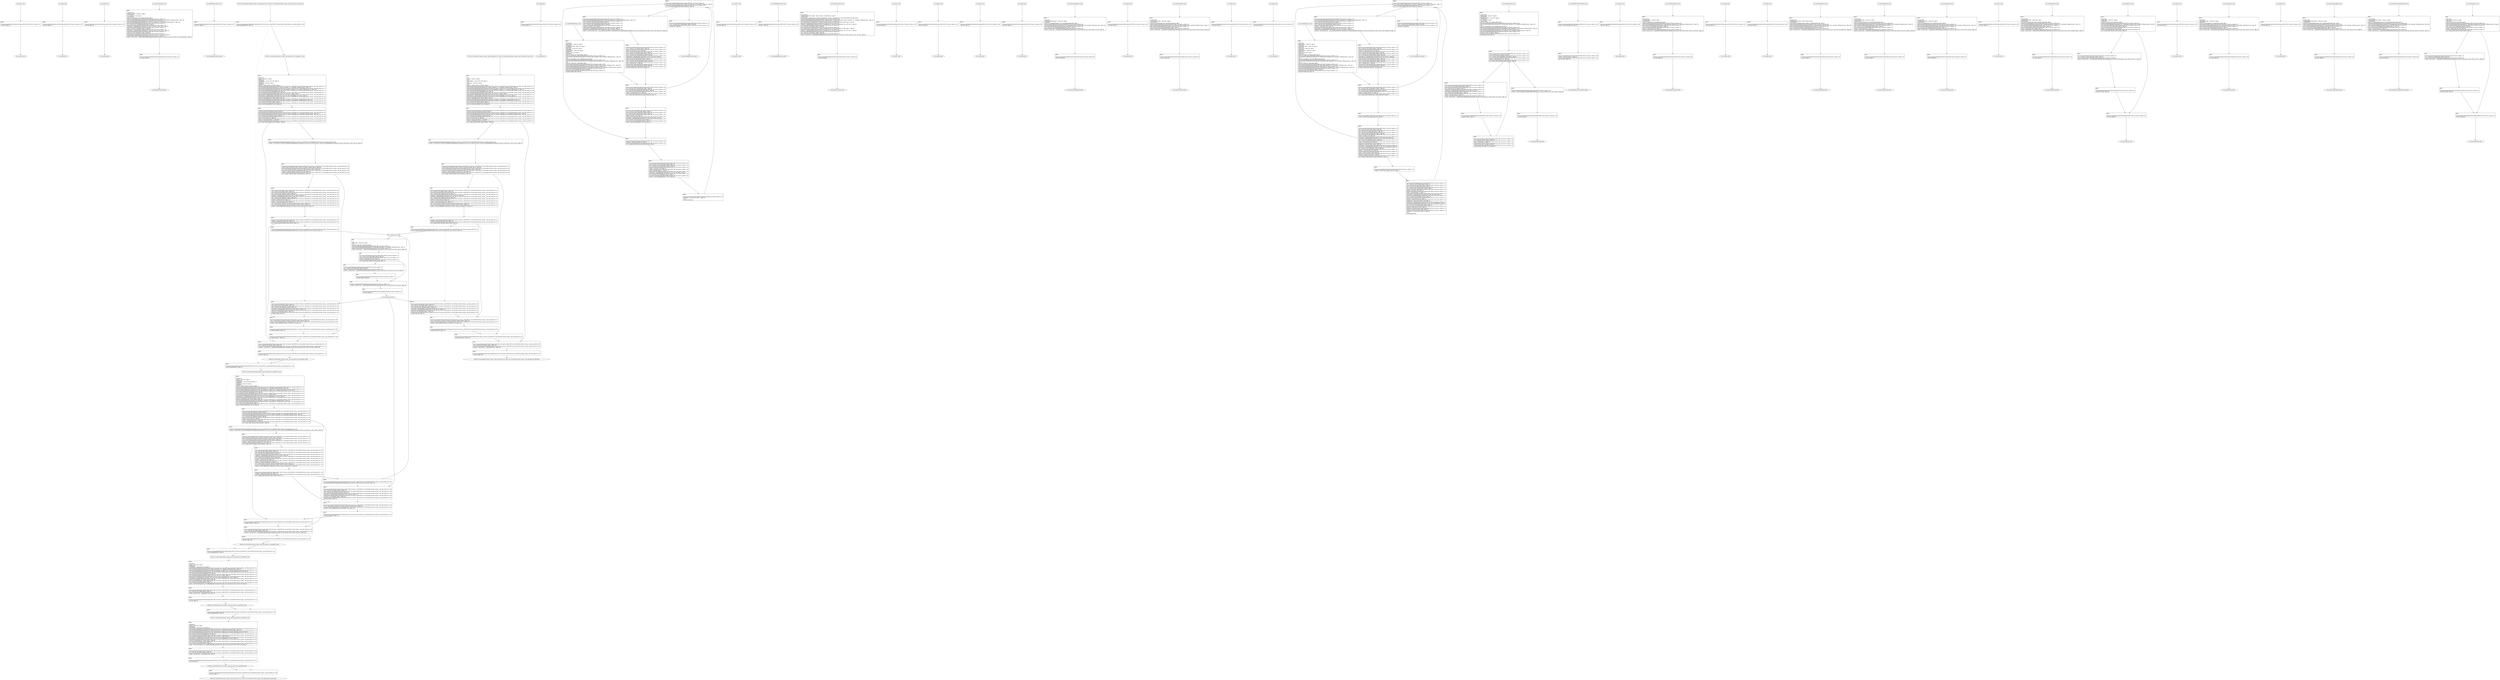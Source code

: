 digraph "icfg graph" {
BBio_ll_good1_end [label="{io_ll_good1_end}"];
BBio_ll_bad6_end [label="{io_ll_bad6_end}"];
BBio_ll_good5_end [label="{io_ll_good5_end}"];
BBio_ll_printWcharLine_end [label="{io_ll_printWcharLine_end}"];
BBio_ll_globalReturnsFalse_end [label="{io_ll_globalReturnsFalse_end}"];
BBCWE134_Uncontrolled_Format_String__char_file_printf_03_ll_CWE134_Uncontrolled_Format_String__char_file_printf_03_bad_end [label="{CWE134_Uncontrolled_Format_String__char_file_printf_03_ll_CWE134_Uncontrolled_Format_String__char_file_printf_03_bad_end}"];
BBio_ll_bad8_end [label="{io_ll_bad8_end}"];
BBio_ll_decodeHexWChars_end [label="{io_ll_decodeHexWChars_end}"];
BBio_ll_good7_end [label="{io_ll_good7_end}"];
BBio_ll_globalReturnsTrue_end [label="{io_ll_globalReturnsTrue_end}"];
BBio_ll_printStructLine_end [label="{io_ll_printStructLine_end}"];
BBCWE134_Uncontrolled_Format_String__char_file_printf_03_ll_goodB2G1_end [label="{CWE134_Uncontrolled_Format_String__char_file_printf_03_ll_goodB2G1_end}"];
BBio_ll_bad7_end [label="{io_ll_bad7_end}"];
BBio_ll_good6_end [label="{io_ll_good6_end}"];
BBio_ll_bad2_end [label="{io_ll_bad2_end}"];
BBio_ll_bad9_end [label="{io_ll_bad9_end}"];
BBio_ll_printUnsignedLine_end [label="{io_ll_printUnsignedLine_end}"];
BBio_ll_good4_end [label="{io_ll_good4_end}"];
BBio_ll_printSizeTLine_end [label="{io_ll_printSizeTLine_end}"];
BBio_ll_bad5_end [label="{io_ll_bad5_end}"];
BBio_ll_printLine_end [label="{io_ll_printLine_end}"];
BBio_ll_bad4_end [label="{io_ll_bad4_end}"];
BBio_ll_decodeHexChars_end [label="{io_ll_decodeHexChars_end}"];
BBio_ll_printBytesLine_end [label="{io_ll_printBytesLine_end}"];
BBio_ll_globalReturnsTrueOrFalse_end [label="{io_ll_globalReturnsTrueOrFalse_end}"];
BBCWE134_Uncontrolled_Format_String__char_file_printf_03_ll_goodG2B2_end [label="{CWE134_Uncontrolled_Format_String__char_file_printf_03_ll_goodG2B2_end}"];
BBio_ll_good3_end [label="{io_ll_good3_end}"];
BBCWE134_Uncontrolled_Format_String__char_file_printf_03_ll_goodG2B1_end [label="{CWE134_Uncontrolled_Format_String__char_file_printf_03_ll_goodG2B1_end}"];
BBio_ll_printHexCharLine_end [label="{io_ll_printHexCharLine_end}"];
BBio_ll_good9_end [label="{io_ll_good9_end}"];
BBCWE134_Uncontrolled_Format_String__char_file_printf_03_ll_goodB2G2_end [label="{CWE134_Uncontrolled_Format_String__char_file_printf_03_ll_goodB2G2_end}"];
BBio_ll_bad3_end [label="{io_ll_bad3_end}"];
BBio_ll_printDoubleLine_end [label="{io_ll_printDoubleLine_end}"];
BBio_ll_printShortLine_end [label="{io_ll_printShortLine_end}"];
BBio_ll_printLongLine_end [label="{io_ll_printLongLine_end}"];
BBio_ll_bad1_end [label="{io_ll_bad1_end}"];
BBio_ll_printFloatLine_end [label="{io_ll_printFloatLine_end}"];
BBio_ll_printWLine_end [label="{io_ll_printWLine_end}"];
BBio_ll_good2_end [label="{io_ll_good2_end}"];
BBio_ll_printIntLine_end [label="{io_ll_printIntLine_end}"];
BBio_ll_good8_end [label="{io_ll_good8_end}"];
BBio_ll_printLongLongLine_end [label="{io_ll_printLongLongLine_end}"];
BBio_ll_printHexUnsignedCharLine_end [label="{io_ll_printHexUnsignedCharLine_end}"];
BBio_ll_printSinkLine_end [label="{io_ll_printSinkLine_end}"];
BBCWE134_Uncontrolled_Format_String__char_file_printf_03_ll_CWE134_Uncontrolled_Format_String__char_file_printf_03_good_end [label="{CWE134_Uncontrolled_Format_String__char_file_printf_03_ll_CWE134_Uncontrolled_Format_String__char_file_printf_03_good_end}"];
BBio_ll_good1_start [label="{io_ll_good1_start}", shape=record];
io_ll_good1BB69 [label="{BB69:\l\l/home/raoxue/Desktop/MemVerif/workspace/000_080_012/source_code/io.c:187\l
  ret void, !dbg !52\l
}", shape=record];
BBio_ll_bad6_start [label="{io_ll_bad6_start}", shape=record];
io_ll_bad6BB83 [label="{BB83:\l\l/home/raoxue/Desktop/MemVerif/workspace/000_080_012/source_code/io.c:203\l
  ret void, !dbg !52\l
}", shape=record];
BBio_ll_good5_start [label="{io_ll_good5_start}", shape=record];
io_ll_good5BB73 [label="{BB73:\l\l/home/raoxue/Desktop/MemVerif/workspace/000_080_012/source_code/io.c:191\l
  ret void, !dbg !52\l
}", shape=record];
BBio_ll_printWcharLine_start [label="{io_ll_printWcharLine_start}", shape=record];
io_ll_printWcharLineBB28 [label="{BB28:\l\l/:3262822656\l
  %wideChar.addr = alloca i32, align 4\l
/:3262822656\l
  %s = alloca [2 x i32], align 4\l
/:3262822656\l
  store i32 %wideChar, i32* %wideChar.addr, align 4\l
/home/raoxue/Desktop/MemVerif/workspace/000_080_012/source_code/io.c:70\l
  call void @llvm.dbg.declare(metadata i32* %wideChar.addr, metadata !162, metadata !DIExpression()), !dbg !163\l
/home/raoxue/Desktop/MemVerif/workspace/000_080_012/source_code/io.c:74\l
  call void @llvm.dbg.declare(metadata [2 x i32]* %s, metadata !164, metadata !DIExpression()), !dbg !168\l
/home/raoxue/Desktop/MemVerif/workspace/000_080_012/source_code/io.c:75\l
  %0 = load i32, i32* %wideChar.addr, align 4, !dbg !61\l
/home/raoxue/Desktop/MemVerif/workspace/000_080_012/source_code/io.c:75\l
  %arrayidx = getelementptr inbounds [2 x i32], [2 x i32]* %s, i64 0, i64 0, !dbg !62\l
/home/raoxue/Desktop/MemVerif/workspace/000_080_012/source_code/io.c:75\l
  store i32 %0, i32* %arrayidx, align 4, !dbg !63\l
/home/raoxue/Desktop/MemVerif/workspace/000_080_012/source_code/io.c:76\l
  %arrayidx1 = getelementptr inbounds [2 x i32], [2 x i32]* %s, i64 0, i64 1, !dbg !64\l
/home/raoxue/Desktop/MemVerif/workspace/000_080_012/source_code/io.c:76\l
  store i32 0, i32* %arrayidx1, align 4, !dbg !65\l
/home/raoxue/Desktop/MemVerif/workspace/000_080_012/source_code/io.c:77\l
  %arraydecay = getelementptr inbounds [2 x i32], [2 x i32]* %s, i64 0, i64 0, !dbg !66\l
/home/raoxue/Desktop/MemVerif/workspace/000_080_012/source_code/io.c:77\l
  %call = call i32 (i8*, ...) @printf(i8* getelementptr inbounds ([5 x i8], [5 x i8]* @.str.10, i64 0, i64 0), i32* %arraydecay), !dbg !67\l
}", shape=record];
io_ll_printWcharLineBB28 [label="{BB28:\l\l/:3262822656\l
  %wideChar.addr = alloca i32, align 4\l
/:3262822656\l
  %s = alloca [2 x i32], align 4\l
/:3262822656\l
  store i32 %wideChar, i32* %wideChar.addr, align 4\l
/home/raoxue/Desktop/MemVerif/workspace/000_080_012/source_code/io.c:70\l
  call void @llvm.dbg.declare(metadata i32* %wideChar.addr, metadata !162, metadata !DIExpression()), !dbg !163\l
/home/raoxue/Desktop/MemVerif/workspace/000_080_012/source_code/io.c:74\l
  call void @llvm.dbg.declare(metadata [2 x i32]* %s, metadata !164, metadata !DIExpression()), !dbg !168\l
/home/raoxue/Desktop/MemVerif/workspace/000_080_012/source_code/io.c:75\l
  %0 = load i32, i32* %wideChar.addr, align 4, !dbg !61\l
/home/raoxue/Desktop/MemVerif/workspace/000_080_012/source_code/io.c:75\l
  %arrayidx = getelementptr inbounds [2 x i32], [2 x i32]* %s, i64 0, i64 0, !dbg !62\l
/home/raoxue/Desktop/MemVerif/workspace/000_080_012/source_code/io.c:75\l
  store i32 %0, i32* %arrayidx, align 4, !dbg !63\l
/home/raoxue/Desktop/MemVerif/workspace/000_080_012/source_code/io.c:76\l
  %arrayidx1 = getelementptr inbounds [2 x i32], [2 x i32]* %s, i64 0, i64 1, !dbg !64\l
/home/raoxue/Desktop/MemVerif/workspace/000_080_012/source_code/io.c:76\l
  store i32 0, i32* %arrayidx1, align 4, !dbg !65\l
/home/raoxue/Desktop/MemVerif/workspace/000_080_012/source_code/io.c:77\l
  %arraydecay = getelementptr inbounds [2 x i32], [2 x i32]* %s, i64 0, i64 0, !dbg !66\l
/home/raoxue/Desktop/MemVerif/workspace/000_080_012/source_code/io.c:77\l
  %call = call i32 (i8*, ...) @printf(i8* getelementptr inbounds ([5 x i8], [5 x i8]* @.str.10, i64 0, i64 0), i32* %arraydecay), !dbg !67\l
}", shape=record];
io_ll_printWcharLineBB29 [label="{BB29:\l\l/home/raoxue/Desktop/MemVerif/workspace/000_080_012/source_code/io.c:78\l
  ret void, !dbg !68\l
}", shape=record];
BBio_ll_globalReturnsFalse_start [label="{io_ll_globalReturnsFalse_start}", shape=record];
io_ll_globalReturnsFalseBB66 [label="{BB66:\l\l/home/raoxue/Desktop/MemVerif/workspace/000_080_012/source_code/io.c:163\l
  ret i32 0, !dbg !52\l
}", shape=record];
BBCWE134_Uncontrolled_Format_String__char_file_printf_03_ll_CWE134_Uncontrolled_Format_String__char_file_printf_03_bad_start [label="{CWE134_Uncontrolled_Format_String__char_file_printf_03_ll_CWE134_Uncontrolled_Format_String__char_file_printf_03_bad_start}", shape=record];
CWE134_Uncontrolled_Format_String__char_file_printf_03_ll_CWE134_Uncontrolled_Format_String__char_file_printf_03_badBB0 [label="{BB0:\l\l/:415\l
  %data = alloca i8*, align 8\l
/:415\l
  %dataBuffer = alloca [100 x i8], align 16\l
/:415\l
  %dataLen = alloca i64, align 8\l
/:415\l
  %pFile = alloca %struct._IO_FILE*, align 8\l
/home/raoxue/Desktop/MemVerif/workspace/000_080_012/source_code/CWE134_Uncontrolled_Format_String__char_file_printf_03.c:35\l
  call void @llvm.dbg.declare(metadata i8** %data, metadata !13, metadata !DIExpression()), !dbg !16\l
/home/raoxue/Desktop/MemVerif/workspace/000_080_012/source_code/CWE134_Uncontrolled_Format_String__char_file_printf_03.c:36\l
  call void @llvm.dbg.declare(metadata [100 x i8]* %dataBuffer, metadata !17, metadata !DIExpression()), !dbg !21\l
/home/raoxue/Desktop/MemVerif/workspace/000_080_012/source_code/CWE134_Uncontrolled_Format_String__char_file_printf_03.c:36\l
  %0 = bitcast [100 x i8]* %dataBuffer to i8*, !dbg !21\l
/home/raoxue/Desktop/MemVerif/workspace/000_080_012/source_code/CWE134_Uncontrolled_Format_String__char_file_printf_03.c:36\l
  call void @llvm.memset.p0i8.i64(i8* align 16 %0, i8 0, i64 100, i1 false), !dbg !21\l
/home/raoxue/Desktop/MemVerif/workspace/000_080_012/source_code/CWE134_Uncontrolled_Format_String__char_file_printf_03.c:37\l
  %arraydecay = getelementptr inbounds [100 x i8], [100 x i8]* %dataBuffer, i64 0, i64 0, !dbg !22\l
/home/raoxue/Desktop/MemVerif/workspace/000_080_012/source_code/CWE134_Uncontrolled_Format_String__char_file_printf_03.c:37\l
  store i8* %arraydecay, i8** %data, align 8, !dbg !23\l
/home/raoxue/Desktop/MemVerif/workspace/000_080_012/source_code/CWE134_Uncontrolled_Format_String__char_file_printf_03.c:42\l
  call void @llvm.dbg.declare(metadata i64* %dataLen, metadata !24, metadata !DIExpression()), !dbg !31\l
/home/raoxue/Desktop/MemVerif/workspace/000_080_012/source_code/CWE134_Uncontrolled_Format_String__char_file_printf_03.c:42\l
  %1 = load i8*, i8** %data, align 8, !dbg !32\l
/home/raoxue/Desktop/MemVerif/workspace/000_080_012/source_code/CWE134_Uncontrolled_Format_String__char_file_printf_03.c:42\l
  %call = call i64 @strlen(i8* %1) #6, !dbg !33\l
}", shape=record];
CWE134_Uncontrolled_Format_String__char_file_printf_03_ll_CWE134_Uncontrolled_Format_String__char_file_printf_03_badBB0 [label="{BB0:\l\l/:415\l
  %data = alloca i8*, align 8\l
/:415\l
  %dataBuffer = alloca [100 x i8], align 16\l
/:415\l
  %dataLen = alloca i64, align 8\l
/:415\l
  %pFile = alloca %struct._IO_FILE*, align 8\l
/home/raoxue/Desktop/MemVerif/workspace/000_080_012/source_code/CWE134_Uncontrolled_Format_String__char_file_printf_03.c:35\l
  call void @llvm.dbg.declare(metadata i8** %data, metadata !13, metadata !DIExpression()), !dbg !16\l
/home/raoxue/Desktop/MemVerif/workspace/000_080_012/source_code/CWE134_Uncontrolled_Format_String__char_file_printf_03.c:36\l
  call void @llvm.dbg.declare(metadata [100 x i8]* %dataBuffer, metadata !17, metadata !DIExpression()), !dbg !21\l
/home/raoxue/Desktop/MemVerif/workspace/000_080_012/source_code/CWE134_Uncontrolled_Format_String__char_file_printf_03.c:36\l
  %0 = bitcast [100 x i8]* %dataBuffer to i8*, !dbg !21\l
/home/raoxue/Desktop/MemVerif/workspace/000_080_012/source_code/CWE134_Uncontrolled_Format_String__char_file_printf_03.c:36\l
  call void @llvm.memset.p0i8.i64(i8* align 16 %0, i8 0, i64 100, i1 false), !dbg !21\l
/home/raoxue/Desktop/MemVerif/workspace/000_080_012/source_code/CWE134_Uncontrolled_Format_String__char_file_printf_03.c:37\l
  %arraydecay = getelementptr inbounds [100 x i8], [100 x i8]* %dataBuffer, i64 0, i64 0, !dbg !22\l
/home/raoxue/Desktop/MemVerif/workspace/000_080_012/source_code/CWE134_Uncontrolled_Format_String__char_file_printf_03.c:37\l
  store i8* %arraydecay, i8** %data, align 8, !dbg !23\l
/home/raoxue/Desktop/MemVerif/workspace/000_080_012/source_code/CWE134_Uncontrolled_Format_String__char_file_printf_03.c:42\l
  call void @llvm.dbg.declare(metadata i64* %dataLen, metadata !24, metadata !DIExpression()), !dbg !31\l
/home/raoxue/Desktop/MemVerif/workspace/000_080_012/source_code/CWE134_Uncontrolled_Format_String__char_file_printf_03.c:42\l
  %1 = load i8*, i8** %data, align 8, !dbg !32\l
/home/raoxue/Desktop/MemVerif/workspace/000_080_012/source_code/CWE134_Uncontrolled_Format_String__char_file_printf_03.c:42\l
  %call = call i64 @strlen(i8* %1) #6, !dbg !33\l
}", shape=record];
CWE134_Uncontrolled_Format_String__char_file_printf_03_ll_CWE134_Uncontrolled_Format_String__char_file_printf_03_badBB1 [label="{BB1:\l\l/home/raoxue/Desktop/MemVerif/workspace/000_080_012/source_code/CWE134_Uncontrolled_Format_String__char_file_printf_03.c:42\l
  store i64 %call, i64* %dataLen, align 8, !dbg !31\l
/home/raoxue/Desktop/MemVerif/workspace/000_080_012/source_code/CWE134_Uncontrolled_Format_String__char_file_printf_03.c:43\l
  call void @llvm.dbg.declare(metadata %struct._IO_FILE** %pFile, metadata !34, metadata !DIExpression()), !dbg !91\l
/home/raoxue/Desktop/MemVerif/workspace/000_080_012/source_code/CWE134_Uncontrolled_Format_String__char_file_printf_03.c:45\l
  %2 = load i64, i64* %dataLen, align 8, !dbg !92\l
/home/raoxue/Desktop/MemVerif/workspace/000_080_012/source_code/CWE134_Uncontrolled_Format_String__char_file_printf_03.c:45\l
  %sub = sub i64 100, %2, !dbg !94\l
/home/raoxue/Desktop/MemVerif/workspace/000_080_012/source_code/CWE134_Uncontrolled_Format_String__char_file_printf_03.c:45\l
  %cmp = icmp ugt i64 %sub, 1, !dbg !95\l
/home/raoxue/Desktop/MemVerif/workspace/000_080_012/source_code/CWE134_Uncontrolled_Format_String__char_file_printf_03.c:45\l
  br i1 %cmp, label %if.then, label %if.end11, !dbg !96\l
}", shape=record];
CWE134_Uncontrolled_Format_String__char_file_printf_03_ll_CWE134_Uncontrolled_Format_String__char_file_printf_03_badBB2 [label="{BB2:\l\l/home/raoxue/Desktop/MemVerif/workspace/000_080_012/source_code/CWE134_Uncontrolled_Format_String__char_file_printf_03.c:47\l
  %call1 = call %struct._IO_FILE* @fopen(i8* getelementptr inbounds ([14 x i8], [14 x i8]* @.str, i64 0, i64 0), i8* getelementptr inbounds ([2 x i8], [2 x i8]* @.str.1, i64 0, i64 0)), !dbg !97\l
}", shape=record];
CWE134_Uncontrolled_Format_String__char_file_printf_03_ll_CWE134_Uncontrolled_Format_String__char_file_printf_03_badBB2 [label="{BB2:\l\l/home/raoxue/Desktop/MemVerif/workspace/000_080_012/source_code/CWE134_Uncontrolled_Format_String__char_file_printf_03.c:47\l
  %call1 = call %struct._IO_FILE* @fopen(i8* getelementptr inbounds ([14 x i8], [14 x i8]* @.str, i64 0, i64 0), i8* getelementptr inbounds ([2 x i8], [2 x i8]* @.str.1, i64 0, i64 0)), !dbg !97\l
}", shape=record];
CWE134_Uncontrolled_Format_String__char_file_printf_03_ll_CWE134_Uncontrolled_Format_String__char_file_printf_03_badBB4 [label="{BB4:\l\l/home/raoxue/Desktop/MemVerif/workspace/000_080_012/source_code/CWE134_Uncontrolled_Format_String__char_file_printf_03.c:47\l
  store %struct._IO_FILE* %call1, %struct._IO_FILE** %pFile, align 8, !dbg !99\l
/home/raoxue/Desktop/MemVerif/workspace/000_080_012/source_code/CWE134_Uncontrolled_Format_String__char_file_printf_03.c:48\l
  %3 = load %struct._IO_FILE*, %struct._IO_FILE** %pFile, align 8, !dbg !100\l
/home/raoxue/Desktop/MemVerif/workspace/000_080_012/source_code/CWE134_Uncontrolled_Format_String__char_file_printf_03.c:48\l
  %cmp2 = icmp ne %struct._IO_FILE* %3, null, !dbg !102\l
/home/raoxue/Desktop/MemVerif/workspace/000_080_012/source_code/CWE134_Uncontrolled_Format_String__char_file_printf_03.c:48\l
  br i1 %cmp2, label %if.then3, label %if.end10, !dbg !103\l
}", shape=record];
CWE134_Uncontrolled_Format_String__char_file_printf_03_ll_CWE134_Uncontrolled_Format_String__char_file_printf_03_badBB5 [label="{BB5:\l\l/home/raoxue/Desktop/MemVerif/workspace/000_080_012/source_code/CWE134_Uncontrolled_Format_String__char_file_printf_03.c:51\l
  %4 = load i8*, i8** %data, align 8, !dbg !104\l
/home/raoxue/Desktop/MemVerif/workspace/000_080_012/source_code/CWE134_Uncontrolled_Format_String__char_file_printf_03.c:51\l
  %5 = load i64, i64* %dataLen, align 8, !dbg !107\l
/home/raoxue/Desktop/MemVerif/workspace/000_080_012/source_code/CWE134_Uncontrolled_Format_String__char_file_printf_03.c:51\l
  %add.ptr = getelementptr inbounds i8, i8* %4, i64 %5, !dbg !108\l
/home/raoxue/Desktop/MemVerif/workspace/000_080_012/source_code/CWE134_Uncontrolled_Format_String__char_file_printf_03.c:51\l
  %6 = load i64, i64* %dataLen, align 8, !dbg !109\l
/home/raoxue/Desktop/MemVerif/workspace/000_080_012/source_code/CWE134_Uncontrolled_Format_String__char_file_printf_03.c:51\l
  %sub4 = sub i64 100, %6, !dbg !110\l
/home/raoxue/Desktop/MemVerif/workspace/000_080_012/source_code/CWE134_Uncontrolled_Format_String__char_file_printf_03.c:51\l
  %conv = trunc i64 %sub4 to i32, !dbg !111\l
/home/raoxue/Desktop/MemVerif/workspace/000_080_012/source_code/CWE134_Uncontrolled_Format_String__char_file_printf_03.c:51\l
  %7 = load %struct._IO_FILE*, %struct._IO_FILE** %pFile, align 8, !dbg !112\l
/home/raoxue/Desktop/MemVerif/workspace/000_080_012/source_code/CWE134_Uncontrolled_Format_String__char_file_printf_03.c:51\l
  %call5 = call i8* @fgets(i8* %add.ptr, i32 %conv, %struct._IO_FILE* %7), !dbg !113\l
}", shape=record];
CWE134_Uncontrolled_Format_String__char_file_printf_03_ll_CWE134_Uncontrolled_Format_String__char_file_printf_03_badBB5 [label="{BB5:\l\l/home/raoxue/Desktop/MemVerif/workspace/000_080_012/source_code/CWE134_Uncontrolled_Format_String__char_file_printf_03.c:51\l
  %4 = load i8*, i8** %data, align 8, !dbg !104\l
/home/raoxue/Desktop/MemVerif/workspace/000_080_012/source_code/CWE134_Uncontrolled_Format_String__char_file_printf_03.c:51\l
  %5 = load i64, i64* %dataLen, align 8, !dbg !107\l
/home/raoxue/Desktop/MemVerif/workspace/000_080_012/source_code/CWE134_Uncontrolled_Format_String__char_file_printf_03.c:51\l
  %add.ptr = getelementptr inbounds i8, i8* %4, i64 %5, !dbg !108\l
/home/raoxue/Desktop/MemVerif/workspace/000_080_012/source_code/CWE134_Uncontrolled_Format_String__char_file_printf_03.c:51\l
  %6 = load i64, i64* %dataLen, align 8, !dbg !109\l
/home/raoxue/Desktop/MemVerif/workspace/000_080_012/source_code/CWE134_Uncontrolled_Format_String__char_file_printf_03.c:51\l
  %sub4 = sub i64 100, %6, !dbg !110\l
/home/raoxue/Desktop/MemVerif/workspace/000_080_012/source_code/CWE134_Uncontrolled_Format_String__char_file_printf_03.c:51\l
  %conv = trunc i64 %sub4 to i32, !dbg !111\l
/home/raoxue/Desktop/MemVerif/workspace/000_080_012/source_code/CWE134_Uncontrolled_Format_String__char_file_printf_03.c:51\l
  %7 = load %struct._IO_FILE*, %struct._IO_FILE** %pFile, align 8, !dbg !112\l
/home/raoxue/Desktop/MemVerif/workspace/000_080_012/source_code/CWE134_Uncontrolled_Format_String__char_file_printf_03.c:51\l
  %call5 = call i8* @fgets(i8* %add.ptr, i32 %conv, %struct._IO_FILE* %7), !dbg !113\l
}", shape=record];
CWE134_Uncontrolled_Format_String__char_file_printf_03_ll_CWE134_Uncontrolled_Format_String__char_file_printf_03_badBB7 [label="{BB7:\l\l/home/raoxue/Desktop/MemVerif/workspace/000_080_012/source_code/CWE134_Uncontrolled_Format_String__char_file_printf_03.c:51\l
  %cmp6 = icmp eq i8* %call5, null, !dbg !114\l
/home/raoxue/Desktop/MemVerif/workspace/000_080_012/source_code/CWE134_Uncontrolled_Format_String__char_file_printf_03.c:51\l
  br i1 %cmp6, label %if.then8, label %if.end, !dbg !115\l
}", shape=record];
CWE134_Uncontrolled_Format_String__char_file_printf_03_ll_CWE134_Uncontrolled_Format_String__char_file_printf_03_badBB8 [label="{BB8:\l\l/home/raoxue/Desktop/MemVerif/workspace/000_080_012/source_code/CWE134_Uncontrolled_Format_String__char_file_printf_03.c:53\l
  call void @printLine(i8* getelementptr inbounds ([15 x i8], [15 x i8]* @.str.2, i64 0, i64 0)), !dbg !116\l
}", shape=record];
CWE134_Uncontrolled_Format_String__char_file_printf_03_ll_CWE134_Uncontrolled_Format_String__char_file_printf_03_badBB8 [label="{BB8:\l\l/home/raoxue/Desktop/MemVerif/workspace/000_080_012/source_code/CWE134_Uncontrolled_Format_String__char_file_printf_03.c:53\l
  call void @printLine(i8* getelementptr inbounds ([15 x i8], [15 x i8]* @.str.2, i64 0, i64 0)), !dbg !116\l
}", shape=record];
CWE134_Uncontrolled_Format_String__char_file_printf_03_ll_CWE134_Uncontrolled_Format_String__char_file_printf_03_badBB10 [label="{BB10:\l\l/home/raoxue/Desktop/MemVerif/workspace/000_080_012/source_code/CWE134_Uncontrolled_Format_String__char_file_printf_03.c:55\l
  %8 = load i8*, i8** %data, align 8, !dbg !118\l
/home/raoxue/Desktop/MemVerif/workspace/000_080_012/source_code/CWE134_Uncontrolled_Format_String__char_file_printf_03.c:55\l
  %9 = load i64, i64* %dataLen, align 8, !dbg !119\l
/home/raoxue/Desktop/MemVerif/workspace/000_080_012/source_code/CWE134_Uncontrolled_Format_String__char_file_printf_03.c:55\l
  %arrayidx = getelementptr inbounds i8, i8* %8, i64 %9, !dbg !118\l
/home/raoxue/Desktop/MemVerif/workspace/000_080_012/source_code/CWE134_Uncontrolled_Format_String__char_file_printf_03.c:55\l
  store i8 0, i8* %arrayidx, align 1, !dbg !120\l
/home/raoxue/Desktop/MemVerif/workspace/000_080_012/source_code/CWE134_Uncontrolled_Format_String__char_file_printf_03.c:56\l
  br label %if.end, !dbg !121\l
}", shape=record];
CWE134_Uncontrolled_Format_String__char_file_printf_03_ll_CWE134_Uncontrolled_Format_String__char_file_printf_03_badBB9 [label="{BB9:\l\l/home/raoxue/Desktop/MemVerif/workspace/000_080_012/source_code/CWE134_Uncontrolled_Format_String__char_file_printf_03.c:57\l
  %10 = load %struct._IO_FILE*, %struct._IO_FILE** %pFile, align 8, !dbg !122\l
/home/raoxue/Desktop/MemVerif/workspace/000_080_012/source_code/CWE134_Uncontrolled_Format_String__char_file_printf_03.c:57\l
  %call9 = call i32 @fclose(%struct._IO_FILE* %10), !dbg !123\l
}", shape=record];
CWE134_Uncontrolled_Format_String__char_file_printf_03_ll_CWE134_Uncontrolled_Format_String__char_file_printf_03_badBB9 [label="{BB9:\l\l/home/raoxue/Desktop/MemVerif/workspace/000_080_012/source_code/CWE134_Uncontrolled_Format_String__char_file_printf_03.c:57\l
  %10 = load %struct._IO_FILE*, %struct._IO_FILE** %pFile, align 8, !dbg !122\l
/home/raoxue/Desktop/MemVerif/workspace/000_080_012/source_code/CWE134_Uncontrolled_Format_String__char_file_printf_03.c:57\l
  %call9 = call i32 @fclose(%struct._IO_FILE* %10), !dbg !123\l
}", shape=record];
CWE134_Uncontrolled_Format_String__char_file_printf_03_ll_CWE134_Uncontrolled_Format_String__char_file_printf_03_badBB11 [label="{BB11:\l\l/home/raoxue/Desktop/MemVerif/workspace/000_080_012/source_code/CWE134_Uncontrolled_Format_String__char_file_printf_03.c:58\l
  br label %if.end10, !dbg !124\l
}", shape=record];
CWE134_Uncontrolled_Format_String__char_file_printf_03_ll_CWE134_Uncontrolled_Format_String__char_file_printf_03_badBB6 [label="{BB6:\l\l/home/raoxue/Desktop/MemVerif/workspace/000_080_012/source_code/CWE134_Uncontrolled_Format_String__char_file_printf_03.c:59\l
  br label %if.end11, !dbg !125\l
}", shape=record];
CWE134_Uncontrolled_Format_String__char_file_printf_03_ll_CWE134_Uncontrolled_Format_String__char_file_printf_03_badBB3 [label="{BB3:\l\l/home/raoxue/Desktop/MemVerif/workspace/000_080_012/source_code/CWE134_Uncontrolled_Format_String__char_file_printf_03.c:65\l
  %11 = load i8*, i8** %data, align 8, !dbg !126\l
/home/raoxue/Desktop/MemVerif/workspace/000_080_012/source_code/CWE134_Uncontrolled_Format_String__char_file_printf_03.c:65\l
  %call12 = call i32 (i8*, ...) @printf(i8* %11), !dbg !129\l
}", shape=record];
CWE134_Uncontrolled_Format_String__char_file_printf_03_ll_CWE134_Uncontrolled_Format_String__char_file_printf_03_badBB3 [label="{BB3:\l\l/home/raoxue/Desktop/MemVerif/workspace/000_080_012/source_code/CWE134_Uncontrolled_Format_String__char_file_printf_03.c:65\l
  %11 = load i8*, i8** %data, align 8, !dbg !126\l
/home/raoxue/Desktop/MemVerif/workspace/000_080_012/source_code/CWE134_Uncontrolled_Format_String__char_file_printf_03.c:65\l
  %call12 = call i32 (i8*, ...) @printf(i8* %11), !dbg !129\l
}", shape=record];
CWE134_Uncontrolled_Format_String__char_file_printf_03_ll_CWE134_Uncontrolled_Format_String__char_file_printf_03_badBB12 [label="{BB12:\l\l/home/raoxue/Desktop/MemVerif/workspace/000_080_012/source_code/CWE134_Uncontrolled_Format_String__char_file_printf_03.c:67\l
  ret void, !dbg !130\l
}", shape=record];
BBio_ll_bad8_start [label="{io_ll_bad8_start}", shape=record];
io_ll_bad8BB85 [label="{BB85:\l\l/home/raoxue/Desktop/MemVerif/workspace/000_080_012/source_code/io.c:205\l
  ret void, !dbg !52\l
}", shape=record];
BBio_ll_decodeHexWChars_start [label="{io_ll_decodeHexWChars_start}", shape=record];
io_ll_decodeHexWCharsBB55 [label="{BB55:\l\l/:89188936\l
  %bytes.addr = alloca i8*, align 8\l
/:89188936\l
  %numBytes.addr = alloca i64, align 8\l
/:89188936\l
  %hex.addr = alloca i32*, align 8\l
/:89188936\l
  %numWritten = alloca i64, align 8\l
/:89188936\l
  %byte = alloca i32, align 4\l
/:89188936\l
  store i8* %bytes, i8** %bytes.addr, align 8\l
/home/raoxue/Desktop/MemVerif/workspace/000_080_012/source_code/io.c:135\l
  call void @llvm.dbg.declare(metadata i8** %bytes.addr, metadata !290, metadata !DIExpression()), !dbg !291\l
/:135\l
  store i64 %numBytes, i64* %numBytes.addr, align 8\l
/home/raoxue/Desktop/MemVerif/workspace/000_080_012/source_code/io.c:135\l
  call void @llvm.dbg.declare(metadata i64* %numBytes.addr, metadata !292, metadata !DIExpression()), !dbg !293\l
/:135\l
  store i32* %hex, i32** %hex.addr, align 8\l
/home/raoxue/Desktop/MemVerif/workspace/000_080_012/source_code/io.c:135\l
  call void @llvm.dbg.declare(metadata i32** %hex.addr, metadata !294, metadata !DIExpression()), !dbg !295\l
/home/raoxue/Desktop/MemVerif/workspace/000_080_012/source_code/io.c:137\l
  call void @llvm.dbg.declare(metadata i64* %numWritten, metadata !296, metadata !DIExpression()), !dbg !297\l
/home/raoxue/Desktop/MemVerif/workspace/000_080_012/source_code/io.c:137\l
  store i64 0, i64* %numWritten, align 8, !dbg !65\l
/home/raoxue/Desktop/MemVerif/workspace/000_080_012/source_code/io.c:143\l
  br label %while.cond, !dbg !66\l
}", shape=record];
io_ll_decodeHexWCharsBB56 [label="{BB56:\l\l/home/raoxue/Desktop/MemVerif/workspace/000_080_012/source_code/io.c:143\l
  %0 = load i64, i64* %numWritten, align 8, !dbg !67\l
/home/raoxue/Desktop/MemVerif/workspace/000_080_012/source_code/io.c:143\l
  %1 = load i64, i64* %numBytes.addr, align 8, !dbg !68\l
/home/raoxue/Desktop/MemVerif/workspace/000_080_012/source_code/io.c:143\l
  %cmp = icmp ult i64 %0, %1, !dbg !69\l
/home/raoxue/Desktop/MemVerif/workspace/000_080_012/source_code/io.c:143\l
  br i1 %cmp, label %land.lhs.true, label %land.end, !dbg !70\l
}", shape=record];
io_ll_decodeHexWCharsBB57 [label="{BB57:\l\l/home/raoxue/Desktop/MemVerif/workspace/000_080_012/source_code/io.c:143\l
  %2 = load i32*, i32** %hex.addr, align 8, !dbg !71\l
/home/raoxue/Desktop/MemVerif/workspace/000_080_012/source_code/io.c:143\l
  %3 = load i64, i64* %numWritten, align 8, !dbg !72\l
/home/raoxue/Desktop/MemVerif/workspace/000_080_012/source_code/io.c:143\l
  %mul = mul i64 2, %3, !dbg !73\l
/home/raoxue/Desktop/MemVerif/workspace/000_080_012/source_code/io.c:143\l
  %arrayidx = getelementptr inbounds i32, i32* %2, i64 %mul, !dbg !71\l
/home/raoxue/Desktop/MemVerif/workspace/000_080_012/source_code/io.c:143\l
  %4 = load i32, i32* %arrayidx, align 4, !dbg !71\l
/home/raoxue/Desktop/MemVerif/workspace/000_080_012/source_code/io.c:143\l
  %call = call i32 @iswxdigit(i32 %4) #5, !dbg !74\l
}", shape=record];
io_ll_decodeHexWCharsBB57 [label="{BB57:\l\l/home/raoxue/Desktop/MemVerif/workspace/000_080_012/source_code/io.c:143\l
  %2 = load i32*, i32** %hex.addr, align 8, !dbg !71\l
/home/raoxue/Desktop/MemVerif/workspace/000_080_012/source_code/io.c:143\l
  %3 = load i64, i64* %numWritten, align 8, !dbg !72\l
/home/raoxue/Desktop/MemVerif/workspace/000_080_012/source_code/io.c:143\l
  %mul = mul i64 2, %3, !dbg !73\l
/home/raoxue/Desktop/MemVerif/workspace/000_080_012/source_code/io.c:143\l
  %arrayidx = getelementptr inbounds i32, i32* %2, i64 %mul, !dbg !71\l
/home/raoxue/Desktop/MemVerif/workspace/000_080_012/source_code/io.c:143\l
  %4 = load i32, i32* %arrayidx, align 4, !dbg !71\l
/home/raoxue/Desktop/MemVerif/workspace/000_080_012/source_code/io.c:143\l
  %call = call i32 @iswxdigit(i32 %4) #5, !dbg !74\l
}", shape=record];
io_ll_decodeHexWCharsBB59 [label="{BB59:\l\l/home/raoxue/Desktop/MemVerif/workspace/000_080_012/source_code/io.c:143\l
  %tobool = icmp ne i32 %call, 0, !dbg !74\l
/home/raoxue/Desktop/MemVerif/workspace/000_080_012/source_code/io.c:143\l
  br i1 %tobool, label %land.rhs, label %land.end, !dbg !75\l
}", shape=record];
io_ll_decodeHexWCharsBB60 [label="{BB60:\l\l/home/raoxue/Desktop/MemVerif/workspace/000_080_012/source_code/io.c:143\l
  %5 = load i32*, i32** %hex.addr, align 8, !dbg !76\l
/home/raoxue/Desktop/MemVerif/workspace/000_080_012/source_code/io.c:143\l
  %6 = load i64, i64* %numWritten, align 8, !dbg !77\l
/home/raoxue/Desktop/MemVerif/workspace/000_080_012/source_code/io.c:143\l
  %mul1 = mul i64 2, %6, !dbg !78\l
/home/raoxue/Desktop/MemVerif/workspace/000_080_012/source_code/io.c:143\l
  %add = add i64 %mul1, 1, !dbg !79\l
/home/raoxue/Desktop/MemVerif/workspace/000_080_012/source_code/io.c:143\l
  %arrayidx2 = getelementptr inbounds i32, i32* %5, i64 %add, !dbg !76\l
/home/raoxue/Desktop/MemVerif/workspace/000_080_012/source_code/io.c:143\l
  %7 = load i32, i32* %arrayidx2, align 4, !dbg !76\l
/home/raoxue/Desktop/MemVerif/workspace/000_080_012/source_code/io.c:143\l
  %call3 = call i32 @iswxdigit(i32 %7) #5, !dbg !80\l
}", shape=record];
io_ll_decodeHexWCharsBB60 [label="{BB60:\l\l/home/raoxue/Desktop/MemVerif/workspace/000_080_012/source_code/io.c:143\l
  %5 = load i32*, i32** %hex.addr, align 8, !dbg !76\l
/home/raoxue/Desktop/MemVerif/workspace/000_080_012/source_code/io.c:143\l
  %6 = load i64, i64* %numWritten, align 8, !dbg !77\l
/home/raoxue/Desktop/MemVerif/workspace/000_080_012/source_code/io.c:143\l
  %mul1 = mul i64 2, %6, !dbg !78\l
/home/raoxue/Desktop/MemVerif/workspace/000_080_012/source_code/io.c:143\l
  %add = add i64 %mul1, 1, !dbg !79\l
/home/raoxue/Desktop/MemVerif/workspace/000_080_012/source_code/io.c:143\l
  %arrayidx2 = getelementptr inbounds i32, i32* %5, i64 %add, !dbg !76\l
/home/raoxue/Desktop/MemVerif/workspace/000_080_012/source_code/io.c:143\l
  %7 = load i32, i32* %arrayidx2, align 4, !dbg !76\l
/home/raoxue/Desktop/MemVerif/workspace/000_080_012/source_code/io.c:143\l
  %call3 = call i32 @iswxdigit(i32 %7) #5, !dbg !80\l
}", shape=record];
io_ll_decodeHexWCharsBB61 [label="{BB61:\l\l/home/raoxue/Desktop/MemVerif/workspace/000_080_012/source_code/io.c:143\l
  %tobool4 = icmp ne i32 %call3, 0, !dbg !75\l
/:143\l
  br label %land.end\l
}", shape=record];
io_ll_decodeHexWCharsBB58 [label="{BB58:\l\l/home/raoxue/Desktop/MemVerif/workspace/000_080_012/source_code/io.c:0\l
  %8 = phi i1 [ false, %land.lhs.true ], [ false, %while.cond ], [ %tobool4, %land.rhs ], !dbg !81\l
/home/raoxue/Desktop/MemVerif/workspace/000_080_012/source_code/io.c:143\l
  br i1 %8, label %while.body, label %while.end, !dbg !66\l
}", shape=record];
io_ll_decodeHexWCharsBB62 [label="{BB62:\l\l/home/raoxue/Desktop/MemVerif/workspace/000_080_012/source_code/io.c:145\l
  call void @llvm.dbg.declare(metadata i32* %byte, metadata !314, metadata !DIExpression()), !dbg !316\l
/home/raoxue/Desktop/MemVerif/workspace/000_080_012/source_code/io.c:146\l
  %9 = load i32*, i32** %hex.addr, align 8, !dbg !85\l
/home/raoxue/Desktop/MemVerif/workspace/000_080_012/source_code/io.c:146\l
  %10 = load i64, i64* %numWritten, align 8, !dbg !86\l
/home/raoxue/Desktop/MemVerif/workspace/000_080_012/source_code/io.c:146\l
  %mul5 = mul i64 2, %10, !dbg !87\l
/home/raoxue/Desktop/MemVerif/workspace/000_080_012/source_code/io.c:146\l
  %arrayidx6 = getelementptr inbounds i32, i32* %9, i64 %mul5, !dbg !85\l
/home/raoxue/Desktop/MemVerif/workspace/000_080_012/source_code/io.c:146\l
  %call7 = call i32 (i32*, i32*, ...) @__isoc99_swscanf(i32* %arrayidx6, i32* getelementptr inbounds ([5 x i32], [5 x i32]* @.str.16, i64 0, i64 0), i32* %byte) #5, !dbg !88\l
}", shape=record];
io_ll_decodeHexWCharsBB62 [label="{BB62:\l\l/home/raoxue/Desktop/MemVerif/workspace/000_080_012/source_code/io.c:145\l
  call void @llvm.dbg.declare(metadata i32* %byte, metadata !314, metadata !DIExpression()), !dbg !316\l
/home/raoxue/Desktop/MemVerif/workspace/000_080_012/source_code/io.c:146\l
  %9 = load i32*, i32** %hex.addr, align 8, !dbg !85\l
/home/raoxue/Desktop/MemVerif/workspace/000_080_012/source_code/io.c:146\l
  %10 = load i64, i64* %numWritten, align 8, !dbg !86\l
/home/raoxue/Desktop/MemVerif/workspace/000_080_012/source_code/io.c:146\l
  %mul5 = mul i64 2, %10, !dbg !87\l
/home/raoxue/Desktop/MemVerif/workspace/000_080_012/source_code/io.c:146\l
  %arrayidx6 = getelementptr inbounds i32, i32* %9, i64 %mul5, !dbg !85\l
/home/raoxue/Desktop/MemVerif/workspace/000_080_012/source_code/io.c:146\l
  %call7 = call i32 (i32*, i32*, ...) @__isoc99_swscanf(i32* %arrayidx6, i32* getelementptr inbounds ([5 x i32], [5 x i32]* @.str.16, i64 0, i64 0), i32* %byte) #5, !dbg !88\l
}", shape=record];
io_ll_decodeHexWCharsBB64 [label="{BB64:\l\l/home/raoxue/Desktop/MemVerif/workspace/000_080_012/source_code/io.c:147\l
  %11 = load i32, i32* %byte, align 4, !dbg !89\l
/home/raoxue/Desktop/MemVerif/workspace/000_080_012/source_code/io.c:147\l
  %conv = trunc i32 %11 to i8, !dbg !90\l
/home/raoxue/Desktop/MemVerif/workspace/000_080_012/source_code/io.c:147\l
  %12 = load i8*, i8** %bytes.addr, align 8, !dbg !91\l
/home/raoxue/Desktop/MemVerif/workspace/000_080_012/source_code/io.c:147\l
  %13 = load i64, i64* %numWritten, align 8, !dbg !92\l
/home/raoxue/Desktop/MemVerif/workspace/000_080_012/source_code/io.c:147\l
  %arrayidx8 = getelementptr inbounds i8, i8* %12, i64 %13, !dbg !91\l
/home/raoxue/Desktop/MemVerif/workspace/000_080_012/source_code/io.c:147\l
  store i8 %conv, i8* %arrayidx8, align 1, !dbg !93\l
/home/raoxue/Desktop/MemVerif/workspace/000_080_012/source_code/io.c:148\l
  %14 = load i64, i64* %numWritten, align 8, !dbg !94\l
/home/raoxue/Desktop/MemVerif/workspace/000_080_012/source_code/io.c:148\l
  %inc = add i64 %14, 1, !dbg !94\l
/home/raoxue/Desktop/MemVerif/workspace/000_080_012/source_code/io.c:148\l
  store i64 %inc, i64* %numWritten, align 8, !dbg !94\l
/home/raoxue/Desktop/MemVerif/workspace/000_080_012/source_code/io.c:143\l
  br label %while.cond, !dbg !66, !llvm.loop !95\l
}", shape=record];
io_ll_decodeHexWCharsBB63 [label="{BB63:\l\l/home/raoxue/Desktop/MemVerif/workspace/000_080_012/source_code/io.c:151\l
  %15 = load i64, i64* %numWritten, align 8, !dbg !98\l
/home/raoxue/Desktop/MemVerif/workspace/000_080_012/source_code/io.c:151\l
  ret i64 %15, !dbg !99\l
}", shape=record];
BBio_ll_good7_start [label="{io_ll_good7_start}", shape=record];
io_ll_good7BB75 [label="{BB75:\l\l/home/raoxue/Desktop/MemVerif/workspace/000_080_012/source_code/io.c:193\l
  ret void, !dbg !52\l
}", shape=record];
BBio_ll_globalReturnsTrue_start [label="{io_ll_globalReturnsTrue_start}", shape=record];
io_ll_globalReturnsTrueBB65 [label="{BB65:\l\l/home/raoxue/Desktop/MemVerif/workspace/000_080_012/source_code/io.c:158\l
  ret i32 1, !dbg !52\l
}", shape=record];
BBio_ll_printStructLine_start [label="{io_ll_printStructLine_start}", shape=record];
io_ll_printStructLineBB36 [label="{BB36:\l\l/:3262822656\l
  %structTwoIntsStruct.addr = alloca %struct._twoIntsStruct*, align 8\l
/:3262822656\l
  store %struct._twoIntsStruct* %structTwoIntsStruct, %struct._twoIntsStruct** %structTwoIntsStruct.addr, align 8\l
/home/raoxue/Desktop/MemVerif/workspace/000_080_012/source_code/io.c:95\l
  call void @llvm.dbg.declare(metadata %struct._twoIntsStruct** %structTwoIntsStruct.addr, metadata !212, metadata !DIExpression()), !dbg !213\l
/home/raoxue/Desktop/MemVerif/workspace/000_080_012/source_code/io.c:97\l
  %0 = load %struct._twoIntsStruct*, %struct._twoIntsStruct** %structTwoIntsStruct.addr, align 8, !dbg !61\l
/home/raoxue/Desktop/MemVerif/workspace/000_080_012/source_code/io.c:97\l
  %intOne = getelementptr inbounds %struct._twoIntsStruct, %struct._twoIntsStruct* %0, i32 0, i32 0, !dbg !62\l
/home/raoxue/Desktop/MemVerif/workspace/000_080_012/source_code/io.c:97\l
  %1 = load i32, i32* %intOne, align 4, !dbg !62\l
/home/raoxue/Desktop/MemVerif/workspace/000_080_012/source_code/io.c:97\l
  %2 = load %struct._twoIntsStruct*, %struct._twoIntsStruct** %structTwoIntsStruct.addr, align 8, !dbg !63\l
/home/raoxue/Desktop/MemVerif/workspace/000_080_012/source_code/io.c:97\l
  %intTwo = getelementptr inbounds %struct._twoIntsStruct, %struct._twoIntsStruct* %2, i32 0, i32 1, !dbg !64\l
/home/raoxue/Desktop/MemVerif/workspace/000_080_012/source_code/io.c:97\l
  %3 = load i32, i32* %intTwo, align 4, !dbg !64\l
/home/raoxue/Desktop/MemVerif/workspace/000_080_012/source_code/io.c:97\l
  %call = call i32 (i8*, ...) @printf(i8* getelementptr inbounds ([10 x i8], [10 x i8]* @.str.13, i64 0, i64 0), i32 %1, i32 %3), !dbg !65\l
}", shape=record];
io_ll_printStructLineBB36 [label="{BB36:\l\l/:3262822656\l
  %structTwoIntsStruct.addr = alloca %struct._twoIntsStruct*, align 8\l
/:3262822656\l
  store %struct._twoIntsStruct* %structTwoIntsStruct, %struct._twoIntsStruct** %structTwoIntsStruct.addr, align 8\l
/home/raoxue/Desktop/MemVerif/workspace/000_080_012/source_code/io.c:95\l
  call void @llvm.dbg.declare(metadata %struct._twoIntsStruct** %structTwoIntsStruct.addr, metadata !212, metadata !DIExpression()), !dbg !213\l
/home/raoxue/Desktop/MemVerif/workspace/000_080_012/source_code/io.c:97\l
  %0 = load %struct._twoIntsStruct*, %struct._twoIntsStruct** %structTwoIntsStruct.addr, align 8, !dbg !61\l
/home/raoxue/Desktop/MemVerif/workspace/000_080_012/source_code/io.c:97\l
  %intOne = getelementptr inbounds %struct._twoIntsStruct, %struct._twoIntsStruct* %0, i32 0, i32 0, !dbg !62\l
/home/raoxue/Desktop/MemVerif/workspace/000_080_012/source_code/io.c:97\l
  %1 = load i32, i32* %intOne, align 4, !dbg !62\l
/home/raoxue/Desktop/MemVerif/workspace/000_080_012/source_code/io.c:97\l
  %2 = load %struct._twoIntsStruct*, %struct._twoIntsStruct** %structTwoIntsStruct.addr, align 8, !dbg !63\l
/home/raoxue/Desktop/MemVerif/workspace/000_080_012/source_code/io.c:97\l
  %intTwo = getelementptr inbounds %struct._twoIntsStruct, %struct._twoIntsStruct* %2, i32 0, i32 1, !dbg !64\l
/home/raoxue/Desktop/MemVerif/workspace/000_080_012/source_code/io.c:97\l
  %3 = load i32, i32* %intTwo, align 4, !dbg !64\l
/home/raoxue/Desktop/MemVerif/workspace/000_080_012/source_code/io.c:97\l
  %call = call i32 (i8*, ...) @printf(i8* getelementptr inbounds ([10 x i8], [10 x i8]* @.str.13, i64 0, i64 0), i32 %1, i32 %3), !dbg !65\l
}", shape=record];
io_ll_printStructLineBB37 [label="{BB37:\l\l/home/raoxue/Desktop/MemVerif/workspace/000_080_012/source_code/io.c:98\l
  ret void, !dbg !66\l
}", shape=record];
BBCWE134_Uncontrolled_Format_String__char_file_printf_03_ll_goodB2G1_start [label="{CWE134_Uncontrolled_Format_String__char_file_printf_03_ll_goodB2G1_start}", shape=record];
CWE134_Uncontrolled_Format_String__char_file_printf_03_ll_goodB2G1BB13 [label="{BB13:\l\l/:98350632\l
  %data = alloca i8*, align 8\l
/:98350632\l
  %dataBuffer = alloca [100 x i8], align 16\l
/:98350632\l
  %dataLen = alloca i64, align 8\l
/:98350632\l
  %pFile = alloca %struct._IO_FILE*, align 8\l
/home/raoxue/Desktop/MemVerif/workspace/000_080_012/source_code/CWE134_Uncontrolled_Format_String__char_file_printf_03.c:76\l
  call void @llvm.dbg.declare(metadata i8** %data, metadata !132, metadata !DIExpression()), !dbg !133\l
/home/raoxue/Desktop/MemVerif/workspace/000_080_012/source_code/CWE134_Uncontrolled_Format_String__char_file_printf_03.c:77\l
  call void @llvm.dbg.declare(metadata [100 x i8]* %dataBuffer, metadata !134, metadata !DIExpression()), !dbg !135\l
/home/raoxue/Desktop/MemVerif/workspace/000_080_012/source_code/CWE134_Uncontrolled_Format_String__char_file_printf_03.c:77\l
  %0 = bitcast [100 x i8]* %dataBuffer to i8*, !dbg !21\l
/home/raoxue/Desktop/MemVerif/workspace/000_080_012/source_code/CWE134_Uncontrolled_Format_String__char_file_printf_03.c:77\l
  call void @llvm.memset.p0i8.i64(i8* align 16 %0, i8 0, i64 100, i1 false), !dbg !21\l
/home/raoxue/Desktop/MemVerif/workspace/000_080_012/source_code/CWE134_Uncontrolled_Format_String__char_file_printf_03.c:78\l
  %arraydecay = getelementptr inbounds [100 x i8], [100 x i8]* %dataBuffer, i64 0, i64 0, !dbg !22\l
/home/raoxue/Desktop/MemVerif/workspace/000_080_012/source_code/CWE134_Uncontrolled_Format_String__char_file_printf_03.c:78\l
  store i8* %arraydecay, i8** %data, align 8, !dbg !23\l
/home/raoxue/Desktop/MemVerif/workspace/000_080_012/source_code/CWE134_Uncontrolled_Format_String__char_file_printf_03.c:83\l
  call void @llvm.dbg.declare(metadata i64* %dataLen, metadata !138, metadata !DIExpression()), !dbg !142\l
/home/raoxue/Desktop/MemVerif/workspace/000_080_012/source_code/CWE134_Uncontrolled_Format_String__char_file_printf_03.c:83\l
  %1 = load i8*, i8** %data, align 8, !dbg !32\l
/home/raoxue/Desktop/MemVerif/workspace/000_080_012/source_code/CWE134_Uncontrolled_Format_String__char_file_printf_03.c:83\l
  %call = call i64 @strlen(i8* %1) #6, !dbg !33\l
}", shape=record];
CWE134_Uncontrolled_Format_String__char_file_printf_03_ll_goodB2G1BB13 [label="{BB13:\l\l/:98350632\l
  %data = alloca i8*, align 8\l
/:98350632\l
  %dataBuffer = alloca [100 x i8], align 16\l
/:98350632\l
  %dataLen = alloca i64, align 8\l
/:98350632\l
  %pFile = alloca %struct._IO_FILE*, align 8\l
/home/raoxue/Desktop/MemVerif/workspace/000_080_012/source_code/CWE134_Uncontrolled_Format_String__char_file_printf_03.c:76\l
  call void @llvm.dbg.declare(metadata i8** %data, metadata !132, metadata !DIExpression()), !dbg !133\l
/home/raoxue/Desktop/MemVerif/workspace/000_080_012/source_code/CWE134_Uncontrolled_Format_String__char_file_printf_03.c:77\l
  call void @llvm.dbg.declare(metadata [100 x i8]* %dataBuffer, metadata !134, metadata !DIExpression()), !dbg !135\l
/home/raoxue/Desktop/MemVerif/workspace/000_080_012/source_code/CWE134_Uncontrolled_Format_String__char_file_printf_03.c:77\l
  %0 = bitcast [100 x i8]* %dataBuffer to i8*, !dbg !21\l
/home/raoxue/Desktop/MemVerif/workspace/000_080_012/source_code/CWE134_Uncontrolled_Format_String__char_file_printf_03.c:77\l
  call void @llvm.memset.p0i8.i64(i8* align 16 %0, i8 0, i64 100, i1 false), !dbg !21\l
/home/raoxue/Desktop/MemVerif/workspace/000_080_012/source_code/CWE134_Uncontrolled_Format_String__char_file_printf_03.c:78\l
  %arraydecay = getelementptr inbounds [100 x i8], [100 x i8]* %dataBuffer, i64 0, i64 0, !dbg !22\l
/home/raoxue/Desktop/MemVerif/workspace/000_080_012/source_code/CWE134_Uncontrolled_Format_String__char_file_printf_03.c:78\l
  store i8* %arraydecay, i8** %data, align 8, !dbg !23\l
/home/raoxue/Desktop/MemVerif/workspace/000_080_012/source_code/CWE134_Uncontrolled_Format_String__char_file_printf_03.c:83\l
  call void @llvm.dbg.declare(metadata i64* %dataLen, metadata !138, metadata !DIExpression()), !dbg !142\l
/home/raoxue/Desktop/MemVerif/workspace/000_080_012/source_code/CWE134_Uncontrolled_Format_String__char_file_printf_03.c:83\l
  %1 = load i8*, i8** %data, align 8, !dbg !32\l
/home/raoxue/Desktop/MemVerif/workspace/000_080_012/source_code/CWE134_Uncontrolled_Format_String__char_file_printf_03.c:83\l
  %call = call i64 @strlen(i8* %1) #6, !dbg !33\l
}", shape=record];
CWE134_Uncontrolled_Format_String__char_file_printf_03_ll_goodB2G1BB14 [label="{BB14:\l\l/home/raoxue/Desktop/MemVerif/workspace/000_080_012/source_code/CWE134_Uncontrolled_Format_String__char_file_printf_03.c:83\l
  store i64 %call, i64* %dataLen, align 8, !dbg !31\l
/home/raoxue/Desktop/MemVerif/workspace/000_080_012/source_code/CWE134_Uncontrolled_Format_String__char_file_printf_03.c:84\l
  call void @llvm.dbg.declare(metadata %struct._IO_FILE** %pFile, metadata !145, metadata !DIExpression()), !dbg !146\l
/home/raoxue/Desktop/MemVerif/workspace/000_080_012/source_code/CWE134_Uncontrolled_Format_String__char_file_printf_03.c:86\l
  %2 = load i64, i64* %dataLen, align 8, !dbg !92\l
/home/raoxue/Desktop/MemVerif/workspace/000_080_012/source_code/CWE134_Uncontrolled_Format_String__char_file_printf_03.c:86\l
  %sub = sub i64 100, %2, !dbg !94\l
/home/raoxue/Desktop/MemVerif/workspace/000_080_012/source_code/CWE134_Uncontrolled_Format_String__char_file_printf_03.c:86\l
  %cmp = icmp ugt i64 %sub, 1, !dbg !95\l
/home/raoxue/Desktop/MemVerif/workspace/000_080_012/source_code/CWE134_Uncontrolled_Format_String__char_file_printf_03.c:86\l
  br i1 %cmp, label %if.then, label %if.end11, !dbg !96\l
}", shape=record];
CWE134_Uncontrolled_Format_String__char_file_printf_03_ll_goodB2G1BB15 [label="{BB15:\l\l/home/raoxue/Desktop/MemVerif/workspace/000_080_012/source_code/CWE134_Uncontrolled_Format_String__char_file_printf_03.c:88\l
  %call1 = call %struct._IO_FILE* @fopen(i8* getelementptr inbounds ([14 x i8], [14 x i8]* @.str, i64 0, i64 0), i8* getelementptr inbounds ([2 x i8], [2 x i8]* @.str.1, i64 0, i64 0)), !dbg !97\l
}", shape=record];
CWE134_Uncontrolled_Format_String__char_file_printf_03_ll_goodB2G1BB15 [label="{BB15:\l\l/home/raoxue/Desktop/MemVerif/workspace/000_080_012/source_code/CWE134_Uncontrolled_Format_String__char_file_printf_03.c:88\l
  %call1 = call %struct._IO_FILE* @fopen(i8* getelementptr inbounds ([14 x i8], [14 x i8]* @.str, i64 0, i64 0), i8* getelementptr inbounds ([2 x i8], [2 x i8]* @.str.1, i64 0, i64 0)), !dbg !97\l
}", shape=record];
CWE134_Uncontrolled_Format_String__char_file_printf_03_ll_goodB2G1BB17 [label="{BB17:\l\l/home/raoxue/Desktop/MemVerif/workspace/000_080_012/source_code/CWE134_Uncontrolled_Format_String__char_file_printf_03.c:88\l
  store %struct._IO_FILE* %call1, %struct._IO_FILE** %pFile, align 8, !dbg !99\l
/home/raoxue/Desktop/MemVerif/workspace/000_080_012/source_code/CWE134_Uncontrolled_Format_String__char_file_printf_03.c:89\l
  %3 = load %struct._IO_FILE*, %struct._IO_FILE** %pFile, align 8, !dbg !100\l
/home/raoxue/Desktop/MemVerif/workspace/000_080_012/source_code/CWE134_Uncontrolled_Format_String__char_file_printf_03.c:89\l
  %cmp2 = icmp ne %struct._IO_FILE* %3, null, !dbg !102\l
/home/raoxue/Desktop/MemVerif/workspace/000_080_012/source_code/CWE134_Uncontrolled_Format_String__char_file_printf_03.c:89\l
  br i1 %cmp2, label %if.then3, label %if.end10, !dbg !103\l
}", shape=record];
CWE134_Uncontrolled_Format_String__char_file_printf_03_ll_goodB2G1BB18 [label="{BB18:\l\l/home/raoxue/Desktop/MemVerif/workspace/000_080_012/source_code/CWE134_Uncontrolled_Format_String__char_file_printf_03.c:92\l
  %4 = load i8*, i8** %data, align 8, !dbg !104\l
/home/raoxue/Desktop/MemVerif/workspace/000_080_012/source_code/CWE134_Uncontrolled_Format_String__char_file_printf_03.c:92\l
  %5 = load i64, i64* %dataLen, align 8, !dbg !107\l
/home/raoxue/Desktop/MemVerif/workspace/000_080_012/source_code/CWE134_Uncontrolled_Format_String__char_file_printf_03.c:92\l
  %add.ptr = getelementptr inbounds i8, i8* %4, i64 %5, !dbg !108\l
/home/raoxue/Desktop/MemVerif/workspace/000_080_012/source_code/CWE134_Uncontrolled_Format_String__char_file_printf_03.c:92\l
  %6 = load i64, i64* %dataLen, align 8, !dbg !109\l
/home/raoxue/Desktop/MemVerif/workspace/000_080_012/source_code/CWE134_Uncontrolled_Format_String__char_file_printf_03.c:92\l
  %sub4 = sub i64 100, %6, !dbg !110\l
/home/raoxue/Desktop/MemVerif/workspace/000_080_012/source_code/CWE134_Uncontrolled_Format_String__char_file_printf_03.c:92\l
  %conv = trunc i64 %sub4 to i32, !dbg !111\l
/home/raoxue/Desktop/MemVerif/workspace/000_080_012/source_code/CWE134_Uncontrolled_Format_String__char_file_printf_03.c:92\l
  %7 = load %struct._IO_FILE*, %struct._IO_FILE** %pFile, align 8, !dbg !112\l
/home/raoxue/Desktop/MemVerif/workspace/000_080_012/source_code/CWE134_Uncontrolled_Format_String__char_file_printf_03.c:92\l
  %call5 = call i8* @fgets(i8* %add.ptr, i32 %conv, %struct._IO_FILE* %7), !dbg !113\l
}", shape=record];
CWE134_Uncontrolled_Format_String__char_file_printf_03_ll_goodB2G1BB18 [label="{BB18:\l\l/home/raoxue/Desktop/MemVerif/workspace/000_080_012/source_code/CWE134_Uncontrolled_Format_String__char_file_printf_03.c:92\l
  %4 = load i8*, i8** %data, align 8, !dbg !104\l
/home/raoxue/Desktop/MemVerif/workspace/000_080_012/source_code/CWE134_Uncontrolled_Format_String__char_file_printf_03.c:92\l
  %5 = load i64, i64* %dataLen, align 8, !dbg !107\l
/home/raoxue/Desktop/MemVerif/workspace/000_080_012/source_code/CWE134_Uncontrolled_Format_String__char_file_printf_03.c:92\l
  %add.ptr = getelementptr inbounds i8, i8* %4, i64 %5, !dbg !108\l
/home/raoxue/Desktop/MemVerif/workspace/000_080_012/source_code/CWE134_Uncontrolled_Format_String__char_file_printf_03.c:92\l
  %6 = load i64, i64* %dataLen, align 8, !dbg !109\l
/home/raoxue/Desktop/MemVerif/workspace/000_080_012/source_code/CWE134_Uncontrolled_Format_String__char_file_printf_03.c:92\l
  %sub4 = sub i64 100, %6, !dbg !110\l
/home/raoxue/Desktop/MemVerif/workspace/000_080_012/source_code/CWE134_Uncontrolled_Format_String__char_file_printf_03.c:92\l
  %conv = trunc i64 %sub4 to i32, !dbg !111\l
/home/raoxue/Desktop/MemVerif/workspace/000_080_012/source_code/CWE134_Uncontrolled_Format_String__char_file_printf_03.c:92\l
  %7 = load %struct._IO_FILE*, %struct._IO_FILE** %pFile, align 8, !dbg !112\l
/home/raoxue/Desktop/MemVerif/workspace/000_080_012/source_code/CWE134_Uncontrolled_Format_String__char_file_printf_03.c:92\l
  %call5 = call i8* @fgets(i8* %add.ptr, i32 %conv, %struct._IO_FILE* %7), !dbg !113\l
}", shape=record];
CWE134_Uncontrolled_Format_String__char_file_printf_03_ll_goodB2G1BB20 [label="{BB20:\l\l/home/raoxue/Desktop/MemVerif/workspace/000_080_012/source_code/CWE134_Uncontrolled_Format_String__char_file_printf_03.c:92\l
  %cmp6 = icmp eq i8* %call5, null, !dbg !114\l
/home/raoxue/Desktop/MemVerif/workspace/000_080_012/source_code/CWE134_Uncontrolled_Format_String__char_file_printf_03.c:92\l
  br i1 %cmp6, label %if.then8, label %if.end, !dbg !115\l
}", shape=record];
CWE134_Uncontrolled_Format_String__char_file_printf_03_ll_goodB2G1BB21 [label="{BB21:\l\l/home/raoxue/Desktop/MemVerif/workspace/000_080_012/source_code/CWE134_Uncontrolled_Format_String__char_file_printf_03.c:94\l
  call void @printLine(i8* getelementptr inbounds ([15 x i8], [15 x i8]* @.str.2, i64 0, i64 0)), !dbg !116\l
}", shape=record];
CWE134_Uncontrolled_Format_String__char_file_printf_03_ll_goodB2G1BB21 [label="{BB21:\l\l/home/raoxue/Desktop/MemVerif/workspace/000_080_012/source_code/CWE134_Uncontrolled_Format_String__char_file_printf_03.c:94\l
  call void @printLine(i8* getelementptr inbounds ([15 x i8], [15 x i8]* @.str.2, i64 0, i64 0)), !dbg !116\l
}", shape=record];
CWE134_Uncontrolled_Format_String__char_file_printf_03_ll_goodB2G1BB23 [label="{BB23:\l\l/home/raoxue/Desktop/MemVerif/workspace/000_080_012/source_code/CWE134_Uncontrolled_Format_String__char_file_printf_03.c:96\l
  %8 = load i8*, i8** %data, align 8, !dbg !118\l
/home/raoxue/Desktop/MemVerif/workspace/000_080_012/source_code/CWE134_Uncontrolled_Format_String__char_file_printf_03.c:96\l
  %9 = load i64, i64* %dataLen, align 8, !dbg !119\l
/home/raoxue/Desktop/MemVerif/workspace/000_080_012/source_code/CWE134_Uncontrolled_Format_String__char_file_printf_03.c:96\l
  %arrayidx = getelementptr inbounds i8, i8* %8, i64 %9, !dbg !118\l
/home/raoxue/Desktop/MemVerif/workspace/000_080_012/source_code/CWE134_Uncontrolled_Format_String__char_file_printf_03.c:96\l
  store i8 0, i8* %arrayidx, align 1, !dbg !120\l
/home/raoxue/Desktop/MemVerif/workspace/000_080_012/source_code/CWE134_Uncontrolled_Format_String__char_file_printf_03.c:97\l
  br label %if.end, !dbg !121\l
}", shape=record];
CWE134_Uncontrolled_Format_String__char_file_printf_03_ll_goodB2G1BB22 [label="{BB22:\l\l/home/raoxue/Desktop/MemVerif/workspace/000_080_012/source_code/CWE134_Uncontrolled_Format_String__char_file_printf_03.c:98\l
  %10 = load %struct._IO_FILE*, %struct._IO_FILE** %pFile, align 8, !dbg !122\l
/home/raoxue/Desktop/MemVerif/workspace/000_080_012/source_code/CWE134_Uncontrolled_Format_String__char_file_printf_03.c:98\l
  %call9 = call i32 @fclose(%struct._IO_FILE* %10), !dbg !123\l
}", shape=record];
CWE134_Uncontrolled_Format_String__char_file_printf_03_ll_goodB2G1BB22 [label="{BB22:\l\l/home/raoxue/Desktop/MemVerif/workspace/000_080_012/source_code/CWE134_Uncontrolled_Format_String__char_file_printf_03.c:98\l
  %10 = load %struct._IO_FILE*, %struct._IO_FILE** %pFile, align 8, !dbg !122\l
/home/raoxue/Desktop/MemVerif/workspace/000_080_012/source_code/CWE134_Uncontrolled_Format_String__char_file_printf_03.c:98\l
  %call9 = call i32 @fclose(%struct._IO_FILE* %10), !dbg !123\l
}", shape=record];
CWE134_Uncontrolled_Format_String__char_file_printf_03_ll_goodB2G1BB24 [label="{BB24:\l\l/home/raoxue/Desktop/MemVerif/workspace/000_080_012/source_code/CWE134_Uncontrolled_Format_String__char_file_printf_03.c:99\l
  br label %if.end10, !dbg !124\l
}", shape=record];
CWE134_Uncontrolled_Format_String__char_file_printf_03_ll_goodB2G1BB19 [label="{BB19:\l\l/home/raoxue/Desktop/MemVerif/workspace/000_080_012/source_code/CWE134_Uncontrolled_Format_String__char_file_printf_03.c:100\l
  br label %if.end11, !dbg !125\l
}", shape=record];
CWE134_Uncontrolled_Format_String__char_file_printf_03_ll_goodB2G1BB16 [label="{BB16:\l\l/home/raoxue/Desktop/MemVerif/workspace/000_080_012/source_code/CWE134_Uncontrolled_Format_String__char_file_printf_03.c:111\l
  %11 = load i8*, i8** %data, align 8, !dbg !126\l
/home/raoxue/Desktop/MemVerif/workspace/000_080_012/source_code/CWE134_Uncontrolled_Format_String__char_file_printf_03.c:111\l
  %call12 = call i32 (i8*, ...) @printf(i8* getelementptr inbounds ([4 x i8], [4 x i8]* @.str.3, i64 0, i64 0), i8* %11), !dbg !129\l
}", shape=record];
CWE134_Uncontrolled_Format_String__char_file_printf_03_ll_goodB2G1BB16 [label="{BB16:\l\l/home/raoxue/Desktop/MemVerif/workspace/000_080_012/source_code/CWE134_Uncontrolled_Format_String__char_file_printf_03.c:111\l
  %11 = load i8*, i8** %data, align 8, !dbg !126\l
/home/raoxue/Desktop/MemVerif/workspace/000_080_012/source_code/CWE134_Uncontrolled_Format_String__char_file_printf_03.c:111\l
  %call12 = call i32 (i8*, ...) @printf(i8* getelementptr inbounds ([4 x i8], [4 x i8]* @.str.3, i64 0, i64 0), i8* %11), !dbg !129\l
}", shape=record];
CWE134_Uncontrolled_Format_String__char_file_printf_03_ll_goodB2G1BB25 [label="{BB25:\l\l/home/raoxue/Desktop/MemVerif/workspace/000_080_012/source_code/CWE134_Uncontrolled_Format_String__char_file_printf_03.c:113\l
  ret void, !dbg !130\l
}", shape=record];
BBio_ll_bad7_start [label="{io_ll_bad7_start}", shape=record];
io_ll_bad7BB84 [label="{BB84:\l\l/home/raoxue/Desktop/MemVerif/workspace/000_080_012/source_code/io.c:204\l
  ret void, !dbg !52\l
}", shape=record];
BBio_ll_good6_start [label="{io_ll_good6_start}", shape=record];
io_ll_good6BB74 [label="{BB74:\l\l/home/raoxue/Desktop/MemVerif/workspace/000_080_012/source_code/io.c:192\l
  ret void, !dbg !52\l
}", shape=record];
BBio_ll_bad2_start [label="{io_ll_bad2_start}", shape=record];
io_ll_bad2BB79 [label="{BB79:\l\l/home/raoxue/Desktop/MemVerif/workspace/000_080_012/source_code/io.c:199\l
  ret void, !dbg !52\l
}", shape=record];
BBio_ll_bad9_start [label="{io_ll_bad9_start}", shape=record];
io_ll_bad9BB86 [label="{BB86:\l\l/home/raoxue/Desktop/MemVerif/workspace/000_080_012/source_code/io.c:206\l
  ret void, !dbg !52\l
}", shape=record];
BBio_ll_printUnsignedLine_start [label="{io_ll_printUnsignedLine_start}", shape=record];
io_ll_printUnsignedLineBB30 [label="{BB30:\l\l/:89349976\l
  %unsignedNumber.addr = alloca i32, align 4\l
/:89349976\l
  store i32 %unsignedNumber, i32* %unsignedNumber.addr, align 4\l
/home/raoxue/Desktop/MemVerif/workspace/000_080_012/source_code/io.c:80\l
  call void @llvm.dbg.declare(metadata i32* %unsignedNumber.addr, metadata !180, metadata !DIExpression()), !dbg !181\l
/home/raoxue/Desktop/MemVerif/workspace/000_080_012/source_code/io.c:82\l
  %0 = load i32, i32* %unsignedNumber.addr, align 4, !dbg !54\l
/home/raoxue/Desktop/MemVerif/workspace/000_080_012/source_code/io.c:82\l
  %call = call i32 (i8*, ...) @printf(i8* getelementptr inbounds ([4 x i8], [4 x i8]* @.str.11, i64 0, i64 0), i32 %0), !dbg !55\l
}", shape=record];
io_ll_printUnsignedLineBB30 [label="{BB30:\l\l/:89349976\l
  %unsignedNumber.addr = alloca i32, align 4\l
/:89349976\l
  store i32 %unsignedNumber, i32* %unsignedNumber.addr, align 4\l
/home/raoxue/Desktop/MemVerif/workspace/000_080_012/source_code/io.c:80\l
  call void @llvm.dbg.declare(metadata i32* %unsignedNumber.addr, metadata !180, metadata !DIExpression()), !dbg !181\l
/home/raoxue/Desktop/MemVerif/workspace/000_080_012/source_code/io.c:82\l
  %0 = load i32, i32* %unsignedNumber.addr, align 4, !dbg !54\l
/home/raoxue/Desktop/MemVerif/workspace/000_080_012/source_code/io.c:82\l
  %call = call i32 (i8*, ...) @printf(i8* getelementptr inbounds ([4 x i8], [4 x i8]* @.str.11, i64 0, i64 0), i32 %0), !dbg !55\l
}", shape=record];
io_ll_printUnsignedLineBB31 [label="{BB31:\l\l/home/raoxue/Desktop/MemVerif/workspace/000_080_012/source_code/io.c:83\l
  ret void, !dbg !56\l
}", shape=record];
BBio_ll_good4_start [label="{io_ll_good4_start}", shape=record];
io_ll_good4BB72 [label="{BB72:\l\l/home/raoxue/Desktop/MemVerif/workspace/000_080_012/source_code/io.c:190\l
  ret void, !dbg !52\l
}", shape=record];
BBio_ll_printSizeTLine_start [label="{io_ll_printSizeTLine_start}", shape=record];
io_ll_printSizeTLineBB24 [label="{BB24:\l\l/:3262822656\l
  %sizeTNumber.addr = alloca i64, align 8\l
/:3262822656\l
  store i64 %sizeTNumber, i64* %sizeTNumber.addr, align 8\l
/home/raoxue/Desktop/MemVerif/workspace/000_080_012/source_code/io.c:60\l
  call void @llvm.dbg.declare(metadata i64* %sizeTNumber.addr, metadata !146, metadata !DIExpression()), !dbg !147\l
/home/raoxue/Desktop/MemVerif/workspace/000_080_012/source_code/io.c:62\l
  %0 = load i64, i64* %sizeTNumber.addr, align 8, !dbg !57\l
/home/raoxue/Desktop/MemVerif/workspace/000_080_012/source_code/io.c:62\l
  %call = call i32 (i8*, ...) @printf(i8* getelementptr inbounds ([5 x i8], [5 x i8]* @.str.8, i64 0, i64 0), i64 %0), !dbg !58\l
}", shape=record];
io_ll_printSizeTLineBB24 [label="{BB24:\l\l/:3262822656\l
  %sizeTNumber.addr = alloca i64, align 8\l
/:3262822656\l
  store i64 %sizeTNumber, i64* %sizeTNumber.addr, align 8\l
/home/raoxue/Desktop/MemVerif/workspace/000_080_012/source_code/io.c:60\l
  call void @llvm.dbg.declare(metadata i64* %sizeTNumber.addr, metadata !146, metadata !DIExpression()), !dbg !147\l
/home/raoxue/Desktop/MemVerif/workspace/000_080_012/source_code/io.c:62\l
  %0 = load i64, i64* %sizeTNumber.addr, align 8, !dbg !57\l
/home/raoxue/Desktop/MemVerif/workspace/000_080_012/source_code/io.c:62\l
  %call = call i32 (i8*, ...) @printf(i8* getelementptr inbounds ([5 x i8], [5 x i8]* @.str.8, i64 0, i64 0), i64 %0), !dbg !58\l
}", shape=record];
io_ll_printSizeTLineBB25 [label="{BB25:\l\l/home/raoxue/Desktop/MemVerif/workspace/000_080_012/source_code/io.c:63\l
  ret void, !dbg !59\l
}", shape=record];
BBio_ll_bad5_start [label="{io_ll_bad5_start}", shape=record];
io_ll_bad5BB82 [label="{BB82:\l\l/home/raoxue/Desktop/MemVerif/workspace/000_080_012/source_code/io.c:202\l
  ret void, !dbg !52\l
}", shape=record];
BBio_ll_printLine_start [label="{io_ll_printLine_start}", shape=record];
io_ll_printLineBB0 [label="{BB0:\l\l/:415\l
  %line.addr = alloca i8*, align 8\l
/:415\l
  store i8* %line, i8** %line.addr, align 8\l
/home/raoxue/Desktop/MemVerif/workspace/000_080_012/source_code/io.c:11\l
  call void @llvm.dbg.declare(metadata i8** %line.addr, metadata !52, metadata !DIExpression()), !dbg !53\l
/home/raoxue/Desktop/MemVerif/workspace/000_080_012/source_code/io.c:13\l
  %call = call i32 (i8*, ...) @printf(i8* getelementptr inbounds ([9 x i8], [9 x i8]* @.str, i64 0, i64 0)), !dbg !54\l
}", shape=record];
io_ll_printLineBB0 [label="{BB0:\l\l/:415\l
  %line.addr = alloca i8*, align 8\l
/:415\l
  store i8* %line, i8** %line.addr, align 8\l
/home/raoxue/Desktop/MemVerif/workspace/000_080_012/source_code/io.c:11\l
  call void @llvm.dbg.declare(metadata i8** %line.addr, metadata !52, metadata !DIExpression()), !dbg !53\l
/home/raoxue/Desktop/MemVerif/workspace/000_080_012/source_code/io.c:13\l
  %call = call i32 (i8*, ...) @printf(i8* getelementptr inbounds ([9 x i8], [9 x i8]* @.str, i64 0, i64 0)), !dbg !54\l
}", shape=record];
io_ll_printLineBB1 [label="{BB1:\l\l/home/raoxue/Desktop/MemVerif/workspace/000_080_012/source_code/io.c:14\l
  %0 = load i8*, i8** %line.addr, align 8, !dbg !55\l
/home/raoxue/Desktop/MemVerif/workspace/000_080_012/source_code/io.c:14\l
  %cmp = icmp ne i8* %0, null, !dbg !57\l
/home/raoxue/Desktop/MemVerif/workspace/000_080_012/source_code/io.c:14\l
  br i1 %cmp, label %if.then, label %if.end, !dbg !58\l
}", shape=record];
io_ll_printLineBB2 [label="{BB2:\l\l/home/raoxue/Desktop/MemVerif/workspace/000_080_012/source_code/io.c:16\l
  %1 = load i8*, i8** %line.addr, align 8, !dbg !59\l
/home/raoxue/Desktop/MemVerif/workspace/000_080_012/source_code/io.c:16\l
  %call1 = call i32 (i8*, ...) @printf(i8* getelementptr inbounds ([4 x i8], [4 x i8]* @.str.1, i64 0, i64 0), i8* %1), !dbg !61\l
}", shape=record];
io_ll_printLineBB2 [label="{BB2:\l\l/home/raoxue/Desktop/MemVerif/workspace/000_080_012/source_code/io.c:16\l
  %1 = load i8*, i8** %line.addr, align 8, !dbg !59\l
/home/raoxue/Desktop/MemVerif/workspace/000_080_012/source_code/io.c:16\l
  %call1 = call i32 (i8*, ...) @printf(i8* getelementptr inbounds ([4 x i8], [4 x i8]* @.str.1, i64 0, i64 0), i8* %1), !dbg !61\l
}", shape=record];
io_ll_printLineBB4 [label="{BB4:\l\l/home/raoxue/Desktop/MemVerif/workspace/000_080_012/source_code/io.c:17\l
  br label %if.end, !dbg !62\l
}", shape=record];
io_ll_printLineBB3 [label="{BB3:\l\l/home/raoxue/Desktop/MemVerif/workspace/000_080_012/source_code/io.c:18\l
  %call2 = call i32 (i8*, ...) @printf(i8* getelementptr inbounds ([9 x i8], [9 x i8]* @.str.2, i64 0, i64 0)), !dbg !63\l
}", shape=record];
io_ll_printLineBB3 [label="{BB3:\l\l/home/raoxue/Desktop/MemVerif/workspace/000_080_012/source_code/io.c:18\l
  %call2 = call i32 (i8*, ...) @printf(i8* getelementptr inbounds ([9 x i8], [9 x i8]* @.str.2, i64 0, i64 0)), !dbg !63\l
}", shape=record];
io_ll_printLineBB5 [label="{BB5:\l\l/home/raoxue/Desktop/MemVerif/workspace/000_080_012/source_code/io.c:19\l
  ret void, !dbg !64\l
}", shape=record];
BBio_ll_bad4_start [label="{io_ll_bad4_start}", shape=record];
io_ll_bad4BB81 [label="{BB81:\l\l/home/raoxue/Desktop/MemVerif/workspace/000_080_012/source_code/io.c:201\l
  ret void, !dbg !52\l
}", shape=record];
BBio_ll_decodeHexChars_start [label="{io_ll_decodeHexChars_start}", shape=record];
io_ll_decodeHexCharsBB45 [label="{BB45:\l\l/:89203264\l
  %bytes.addr = alloca i8*, align 8\l
/:89203264\l
  %numBytes.addr = alloca i64, align 8\l
/:89203264\l
  %hex.addr = alloca i8*, align 8\l
/:89203264\l
  %numWritten = alloca i64, align 8\l
/:89203264\l
  %byte = alloca i32, align 4\l
/:89203264\l
  store i8* %bytes, i8** %bytes.addr, align 8\l
/home/raoxue/Desktop/MemVerif/workspace/000_080_012/source_code/io.c:113\l
  call void @llvm.dbg.declare(metadata i8** %bytes.addr, metadata !253, metadata !DIExpression()), !dbg !254\l
/:113\l
  store i64 %numBytes, i64* %numBytes.addr, align 8\l
/home/raoxue/Desktop/MemVerif/workspace/000_080_012/source_code/io.c:113\l
  call void @llvm.dbg.declare(metadata i64* %numBytes.addr, metadata !255, metadata !DIExpression()), !dbg !256\l
/:113\l
  store i8* %hex, i8** %hex.addr, align 8\l
/home/raoxue/Desktop/MemVerif/workspace/000_080_012/source_code/io.c:113\l
  call void @llvm.dbg.declare(metadata i8** %hex.addr, metadata !257, metadata !DIExpression()), !dbg !258\l
/home/raoxue/Desktop/MemVerif/workspace/000_080_012/source_code/io.c:115\l
  call void @llvm.dbg.declare(metadata i64* %numWritten, metadata !259, metadata !DIExpression()), !dbg !260\l
/home/raoxue/Desktop/MemVerif/workspace/000_080_012/source_code/io.c:115\l
  store i64 0, i64* %numWritten, align 8, !dbg !63\l
/home/raoxue/Desktop/MemVerif/workspace/000_080_012/source_code/io.c:121\l
  br label %while.cond, !dbg !64\l
}", shape=record];
io_ll_decodeHexCharsBB46 [label="{BB46:\l\l/home/raoxue/Desktop/MemVerif/workspace/000_080_012/source_code/io.c:121\l
  %0 = load i64, i64* %numWritten, align 8, !dbg !65\l
/home/raoxue/Desktop/MemVerif/workspace/000_080_012/source_code/io.c:121\l
  %1 = load i64, i64* %numBytes.addr, align 8, !dbg !66\l
/home/raoxue/Desktop/MemVerif/workspace/000_080_012/source_code/io.c:121\l
  %cmp = icmp ult i64 %0, %1, !dbg !67\l
/home/raoxue/Desktop/MemVerif/workspace/000_080_012/source_code/io.c:121\l
  br i1 %cmp, label %land.lhs.true, label %land.end, !dbg !68\l
}", shape=record];
io_ll_decodeHexCharsBB47 [label="{BB47:\l\l/home/raoxue/Desktop/MemVerif/workspace/000_080_012/source_code/io.c:121\l
  %call = call i16** @__ctype_b_loc() #5, !dbg !69\l
}", shape=record];
io_ll_decodeHexCharsBB47 [label="{BB47:\l\l/home/raoxue/Desktop/MemVerif/workspace/000_080_012/source_code/io.c:121\l
  %call = call i16** @__ctype_b_loc() #5, !dbg !69\l
}", shape=record];
io_ll_decodeHexCharsBB49 [label="{BB49:\l\l/home/raoxue/Desktop/MemVerif/workspace/000_080_012/source_code/io.c:121\l
  %2 = load i16*, i16** %call, align 8, !dbg !69\l
/home/raoxue/Desktop/MemVerif/workspace/000_080_012/source_code/io.c:121\l
  %3 = load i8*, i8** %hex.addr, align 8, !dbg !69\l
/home/raoxue/Desktop/MemVerif/workspace/000_080_012/source_code/io.c:121\l
  %4 = load i64, i64* %numWritten, align 8, !dbg !69\l
/home/raoxue/Desktop/MemVerif/workspace/000_080_012/source_code/io.c:121\l
  %mul = mul i64 2, %4, !dbg !69\l
/home/raoxue/Desktop/MemVerif/workspace/000_080_012/source_code/io.c:121\l
  %arrayidx = getelementptr inbounds i8, i8* %3, i64 %mul, !dbg !69\l
/home/raoxue/Desktop/MemVerif/workspace/000_080_012/source_code/io.c:121\l
  %5 = load i8, i8* %arrayidx, align 1, !dbg !69\l
/home/raoxue/Desktop/MemVerif/workspace/000_080_012/source_code/io.c:121\l
  %conv = sext i8 %5 to i32, !dbg !69\l
/home/raoxue/Desktop/MemVerif/workspace/000_080_012/source_code/io.c:121\l
  %idxprom = sext i32 %conv to i64, !dbg !69\l
/home/raoxue/Desktop/MemVerif/workspace/000_080_012/source_code/io.c:121\l
  %arrayidx1 = getelementptr inbounds i16, i16* %2, i64 %idxprom, !dbg !69\l
/home/raoxue/Desktop/MemVerif/workspace/000_080_012/source_code/io.c:121\l
  %6 = load i16, i16* %arrayidx1, align 2, !dbg !69\l
/home/raoxue/Desktop/MemVerif/workspace/000_080_012/source_code/io.c:121\l
  %conv2 = zext i16 %6 to i32, !dbg !69\l
/home/raoxue/Desktop/MemVerif/workspace/000_080_012/source_code/io.c:121\l
  %and = and i32 %conv2, 4096, !dbg !69\l
/home/raoxue/Desktop/MemVerif/workspace/000_080_012/source_code/io.c:121\l
  %tobool = icmp ne i32 %and, 0, !dbg !69\l
/home/raoxue/Desktop/MemVerif/workspace/000_080_012/source_code/io.c:121\l
  br i1 %tobool, label %land.rhs, label %land.end, !dbg !70\l
}", shape=record];
io_ll_decodeHexCharsBB50 [label="{BB50:\l\l/home/raoxue/Desktop/MemVerif/workspace/000_080_012/source_code/io.c:121\l
  %call3 = call i16** @__ctype_b_loc() #5, !dbg !71\l
}", shape=record];
io_ll_decodeHexCharsBB50 [label="{BB50:\l\l/home/raoxue/Desktop/MemVerif/workspace/000_080_012/source_code/io.c:121\l
  %call3 = call i16** @__ctype_b_loc() #5, !dbg !71\l
}", shape=record];
io_ll_decodeHexCharsBB51 [label="{BB51:\l\l/home/raoxue/Desktop/MemVerif/workspace/000_080_012/source_code/io.c:121\l
  %7 = load i16*, i16** %call3, align 8, !dbg !71\l
/home/raoxue/Desktop/MemVerif/workspace/000_080_012/source_code/io.c:121\l
  %8 = load i8*, i8** %hex.addr, align 8, !dbg !71\l
/home/raoxue/Desktop/MemVerif/workspace/000_080_012/source_code/io.c:121\l
  %9 = load i64, i64* %numWritten, align 8, !dbg !71\l
/home/raoxue/Desktop/MemVerif/workspace/000_080_012/source_code/io.c:121\l
  %mul4 = mul i64 2, %9, !dbg !71\l
/home/raoxue/Desktop/MemVerif/workspace/000_080_012/source_code/io.c:121\l
  %add = add i64 %mul4, 1, !dbg !71\l
/home/raoxue/Desktop/MemVerif/workspace/000_080_012/source_code/io.c:121\l
  %arrayidx5 = getelementptr inbounds i8, i8* %8, i64 %add, !dbg !71\l
/home/raoxue/Desktop/MemVerif/workspace/000_080_012/source_code/io.c:121\l
  %10 = load i8, i8* %arrayidx5, align 1, !dbg !71\l
/home/raoxue/Desktop/MemVerif/workspace/000_080_012/source_code/io.c:121\l
  %conv6 = sext i8 %10 to i32, !dbg !71\l
/home/raoxue/Desktop/MemVerif/workspace/000_080_012/source_code/io.c:121\l
  %idxprom7 = sext i32 %conv6 to i64, !dbg !71\l
/home/raoxue/Desktop/MemVerif/workspace/000_080_012/source_code/io.c:121\l
  %arrayidx8 = getelementptr inbounds i16, i16* %7, i64 %idxprom7, !dbg !71\l
/home/raoxue/Desktop/MemVerif/workspace/000_080_012/source_code/io.c:121\l
  %11 = load i16, i16* %arrayidx8, align 2, !dbg !71\l
/home/raoxue/Desktop/MemVerif/workspace/000_080_012/source_code/io.c:121\l
  %conv9 = zext i16 %11 to i32, !dbg !71\l
/home/raoxue/Desktop/MemVerif/workspace/000_080_012/source_code/io.c:121\l
  %and10 = and i32 %conv9, 4096, !dbg !71\l
/home/raoxue/Desktop/MemVerif/workspace/000_080_012/source_code/io.c:121\l
  %tobool11 = icmp ne i32 %and10, 0, !dbg !70\l
/:121\l
  br label %land.end\l
}", shape=record];
io_ll_decodeHexCharsBB48 [label="{BB48:\l\l/home/raoxue/Desktop/MemVerif/workspace/000_080_012/source_code/io.c:0\l
  %12 = phi i1 [ false, %land.lhs.true ], [ false, %while.cond ], [ %tobool11, %land.rhs ], !dbg !72\l
/home/raoxue/Desktop/MemVerif/workspace/000_080_012/source_code/io.c:121\l
  br i1 %12, label %while.body, label %while.end, !dbg !64\l
}", shape=record];
io_ll_decodeHexCharsBB52 [label="{BB52:\l\l/home/raoxue/Desktop/MemVerif/workspace/000_080_012/source_code/io.c:123\l
  call void @llvm.dbg.declare(metadata i32* %byte, metadata !270, metadata !DIExpression()), !dbg !272\l
/home/raoxue/Desktop/MemVerif/workspace/000_080_012/source_code/io.c:124\l
  %13 = load i8*, i8** %hex.addr, align 8, !dbg !76\l
/home/raoxue/Desktop/MemVerif/workspace/000_080_012/source_code/io.c:124\l
  %14 = load i64, i64* %numWritten, align 8, !dbg !77\l
/home/raoxue/Desktop/MemVerif/workspace/000_080_012/source_code/io.c:124\l
  %mul12 = mul i64 2, %14, !dbg !78\l
/home/raoxue/Desktop/MemVerif/workspace/000_080_012/source_code/io.c:124\l
  %arrayidx13 = getelementptr inbounds i8, i8* %13, i64 %mul12, !dbg !76\l
/home/raoxue/Desktop/MemVerif/workspace/000_080_012/source_code/io.c:124\l
  %call14 = call i32 (i8*, i8*, ...) @__isoc99_sscanf(i8* %arrayidx13, i8* getelementptr inbounds ([5 x i8], [5 x i8]* @.str.14, i64 0, i64 0), i32* %byte) #6, !dbg !79\l
}", shape=record];
io_ll_decodeHexCharsBB52 [label="{BB52:\l\l/home/raoxue/Desktop/MemVerif/workspace/000_080_012/source_code/io.c:123\l
  call void @llvm.dbg.declare(metadata i32* %byte, metadata !270, metadata !DIExpression()), !dbg !272\l
/home/raoxue/Desktop/MemVerif/workspace/000_080_012/source_code/io.c:124\l
  %13 = load i8*, i8** %hex.addr, align 8, !dbg !76\l
/home/raoxue/Desktop/MemVerif/workspace/000_080_012/source_code/io.c:124\l
  %14 = load i64, i64* %numWritten, align 8, !dbg !77\l
/home/raoxue/Desktop/MemVerif/workspace/000_080_012/source_code/io.c:124\l
  %mul12 = mul i64 2, %14, !dbg !78\l
/home/raoxue/Desktop/MemVerif/workspace/000_080_012/source_code/io.c:124\l
  %arrayidx13 = getelementptr inbounds i8, i8* %13, i64 %mul12, !dbg !76\l
/home/raoxue/Desktop/MemVerif/workspace/000_080_012/source_code/io.c:124\l
  %call14 = call i32 (i8*, i8*, ...) @__isoc99_sscanf(i8* %arrayidx13, i8* getelementptr inbounds ([5 x i8], [5 x i8]* @.str.14, i64 0, i64 0), i32* %byte) #6, !dbg !79\l
}", shape=record];
io_ll_decodeHexCharsBB54 [label="{BB54:\l\l/home/raoxue/Desktop/MemVerif/workspace/000_080_012/source_code/io.c:125\l
  %15 = load i32, i32* %byte, align 4, !dbg !80\l
/home/raoxue/Desktop/MemVerif/workspace/000_080_012/source_code/io.c:125\l
  %conv15 = trunc i32 %15 to i8, !dbg !81\l
/home/raoxue/Desktop/MemVerif/workspace/000_080_012/source_code/io.c:125\l
  %16 = load i8*, i8** %bytes.addr, align 8, !dbg !82\l
/home/raoxue/Desktop/MemVerif/workspace/000_080_012/source_code/io.c:125\l
  %17 = load i64, i64* %numWritten, align 8, !dbg !83\l
/home/raoxue/Desktop/MemVerif/workspace/000_080_012/source_code/io.c:125\l
  %arrayidx16 = getelementptr inbounds i8, i8* %16, i64 %17, !dbg !82\l
/home/raoxue/Desktop/MemVerif/workspace/000_080_012/source_code/io.c:125\l
  store i8 %conv15, i8* %arrayidx16, align 1, !dbg !84\l
/home/raoxue/Desktop/MemVerif/workspace/000_080_012/source_code/io.c:126\l
  %18 = load i64, i64* %numWritten, align 8, !dbg !85\l
/home/raoxue/Desktop/MemVerif/workspace/000_080_012/source_code/io.c:126\l
  %inc = add i64 %18, 1, !dbg !85\l
/home/raoxue/Desktop/MemVerif/workspace/000_080_012/source_code/io.c:126\l
  store i64 %inc, i64* %numWritten, align 8, !dbg !85\l
/home/raoxue/Desktop/MemVerif/workspace/000_080_012/source_code/io.c:121\l
  br label %while.cond, !dbg !64, !llvm.loop !86\l
}", shape=record];
io_ll_decodeHexCharsBB53 [label="{BB53:\l\l/home/raoxue/Desktop/MemVerif/workspace/000_080_012/source_code/io.c:129\l
  %19 = load i64, i64* %numWritten, align 8, !dbg !89\l
/home/raoxue/Desktop/MemVerif/workspace/000_080_012/source_code/io.c:129\l
  ret i64 %19, !dbg !90\l
}", shape=record];
BBio_ll_printBytesLine_start [label="{io_ll_printBytesLine_start}", shape=record];
io_ll_printBytesLineBB38 [label="{BB38:\l\l/:3262822656\l
  %bytes.addr = alloca i8*, align 8\l
/:3262822656\l
  %numBytes.addr = alloca i64, align 8\l
/:3262822656\l
  %i = alloca i64, align 8\l
/:3262822656\l
  store i8* %bytes, i8** %bytes.addr, align 8\l
/home/raoxue/Desktop/MemVerif/workspace/000_080_012/source_code/io.c:100\l
  call void @llvm.dbg.declare(metadata i8** %bytes.addr, metadata !224, metadata !DIExpression()), !dbg !225\l
/:100\l
  store i64 %numBytes, i64* %numBytes.addr, align 8\l
/home/raoxue/Desktop/MemVerif/workspace/000_080_012/source_code/io.c:100\l
  call void @llvm.dbg.declare(metadata i64* %numBytes.addr, metadata !226, metadata !DIExpression()), !dbg !227\l
/home/raoxue/Desktop/MemVerif/workspace/000_080_012/source_code/io.c:102\l
  call void @llvm.dbg.declare(metadata i64* %i, metadata !228, metadata !DIExpression()), !dbg !229\l
/home/raoxue/Desktop/MemVerif/workspace/000_080_012/source_code/io.c:103\l
  store i64 0, i64* %i, align 8, !dbg !62\l
/home/raoxue/Desktop/MemVerif/workspace/000_080_012/source_code/io.c:103\l
  br label %for.cond, !dbg !64\l
}", shape=record];
io_ll_printBytesLineBB39 [label="{BB39:\l\l/home/raoxue/Desktop/MemVerif/workspace/000_080_012/source_code/io.c:103\l
  %0 = load i64, i64* %i, align 8, !dbg !65\l
/home/raoxue/Desktop/MemVerif/workspace/000_080_012/source_code/io.c:103\l
  %1 = load i64, i64* %numBytes.addr, align 8, !dbg !67\l
/home/raoxue/Desktop/MemVerif/workspace/000_080_012/source_code/io.c:103\l
  %cmp = icmp ult i64 %0, %1, !dbg !68\l
/home/raoxue/Desktop/MemVerif/workspace/000_080_012/source_code/io.c:103\l
  br i1 %cmp, label %for.body, label %for.end, !dbg !69\l
}", shape=record];
io_ll_printBytesLineBB40 [label="{BB40:\l\l/home/raoxue/Desktop/MemVerif/workspace/000_080_012/source_code/io.c:105\l
  %2 = load i8*, i8** %bytes.addr, align 8, !dbg !70\l
/home/raoxue/Desktop/MemVerif/workspace/000_080_012/source_code/io.c:105\l
  %3 = load i64, i64* %i, align 8, !dbg !72\l
/home/raoxue/Desktop/MemVerif/workspace/000_080_012/source_code/io.c:105\l
  %arrayidx = getelementptr inbounds i8, i8* %2, i64 %3, !dbg !70\l
/home/raoxue/Desktop/MemVerif/workspace/000_080_012/source_code/io.c:105\l
  %4 = load i8, i8* %arrayidx, align 1, !dbg !70\l
/home/raoxue/Desktop/MemVerif/workspace/000_080_012/source_code/io.c:105\l
  %conv = zext i8 %4 to i32, !dbg !70\l
/home/raoxue/Desktop/MemVerif/workspace/000_080_012/source_code/io.c:105\l
  %call = call i32 (i8*, ...) @printf(i8* getelementptr inbounds ([5 x i8], [5 x i8]* @.str.14, i64 0, i64 0), i32 %conv), !dbg !73\l
}", shape=record];
io_ll_printBytesLineBB40 [label="{BB40:\l\l/home/raoxue/Desktop/MemVerif/workspace/000_080_012/source_code/io.c:105\l
  %2 = load i8*, i8** %bytes.addr, align 8, !dbg !70\l
/home/raoxue/Desktop/MemVerif/workspace/000_080_012/source_code/io.c:105\l
  %3 = load i64, i64* %i, align 8, !dbg !72\l
/home/raoxue/Desktop/MemVerif/workspace/000_080_012/source_code/io.c:105\l
  %arrayidx = getelementptr inbounds i8, i8* %2, i64 %3, !dbg !70\l
/home/raoxue/Desktop/MemVerif/workspace/000_080_012/source_code/io.c:105\l
  %4 = load i8, i8* %arrayidx, align 1, !dbg !70\l
/home/raoxue/Desktop/MemVerif/workspace/000_080_012/source_code/io.c:105\l
  %conv = zext i8 %4 to i32, !dbg !70\l
/home/raoxue/Desktop/MemVerif/workspace/000_080_012/source_code/io.c:105\l
  %call = call i32 (i8*, ...) @printf(i8* getelementptr inbounds ([5 x i8], [5 x i8]* @.str.14, i64 0, i64 0), i32 %conv), !dbg !73\l
}", shape=record];
io_ll_printBytesLineBB42 [label="{BB42:\l\l/home/raoxue/Desktop/MemVerif/workspace/000_080_012/source_code/io.c:106\l
  br label %for.inc, !dbg !74\l
}", shape=record];
io_ll_printBytesLineBB43 [label="{BB43:\l\l/home/raoxue/Desktop/MemVerif/workspace/000_080_012/source_code/io.c:103\l
  %5 = load i64, i64* %i, align 8, !dbg !75\l
/home/raoxue/Desktop/MemVerif/workspace/000_080_012/source_code/io.c:103\l
  %inc = add i64 %5, 1, !dbg !75\l
/home/raoxue/Desktop/MemVerif/workspace/000_080_012/source_code/io.c:103\l
  store i64 %inc, i64* %i, align 8, !dbg !75\l
/home/raoxue/Desktop/MemVerif/workspace/000_080_012/source_code/io.c:103\l
  br label %for.cond, !dbg !76, !llvm.loop !77\l
}", shape=record];
io_ll_printBytesLineBB41 [label="{BB41:\l\l/home/raoxue/Desktop/MemVerif/workspace/000_080_012/source_code/io.c:107\l
  %call1 = call i32 @puts(i8* getelementptr inbounds ([1 x i8], [1 x i8]* @.str.15, i64 0, i64 0)), !dbg !80\l
}", shape=record];
io_ll_printBytesLineBB41 [label="{BB41:\l\l/home/raoxue/Desktop/MemVerif/workspace/000_080_012/source_code/io.c:107\l
  %call1 = call i32 @puts(i8* getelementptr inbounds ([1 x i8], [1 x i8]* @.str.15, i64 0, i64 0)), !dbg !80\l
}", shape=record];
io_ll_printBytesLineBB44 [label="{BB44:\l\l/home/raoxue/Desktop/MemVerif/workspace/000_080_012/source_code/io.c:108\l
  ret void, !dbg !81\l
}", shape=record];
BBio_ll_globalReturnsTrueOrFalse_start [label="{io_ll_globalReturnsTrueOrFalse_start}", shape=record];
io_ll_globalReturnsTrueOrFalseBB67 [label="{BB67:\l\l/home/raoxue/Desktop/MemVerif/workspace/000_080_012/source_code/io.c:168\l
  %call = call i32 @rand() #5, !dbg !52\l
}", shape=record];
io_ll_globalReturnsTrueOrFalseBB67 [label="{BB67:\l\l/home/raoxue/Desktop/MemVerif/workspace/000_080_012/source_code/io.c:168\l
  %call = call i32 @rand() #5, !dbg !52\l
}", shape=record];
io_ll_globalReturnsTrueOrFalseBB68 [label="{BB68:\l\l/home/raoxue/Desktop/MemVerif/workspace/000_080_012/source_code/io.c:168\l
  %rem = srem i32 %call, 2, !dbg !53\l
/home/raoxue/Desktop/MemVerif/workspace/000_080_012/source_code/io.c:168\l
  ret i32 %rem, !dbg !54\l
}", shape=record];
BBCWE134_Uncontrolled_Format_String__char_file_printf_03_ll_goodG2B2_start [label="{CWE134_Uncontrolled_Format_String__char_file_printf_03_ll_goodG2B2_start}", shape=record];
CWE134_Uncontrolled_Format_String__char_file_printf_03_ll_goodG2B2BB42 [label="{BB42:\l\l/:98408936\l
  %data = alloca i8*, align 8\l
/:98408936\l
  %dataBuffer = alloca [100 x i8], align 16\l
/home/raoxue/Desktop/MemVerif/workspace/000_080_012/source_code/CWE134_Uncontrolled_Format_String__char_file_printf_03.c:178\l
  call void @llvm.dbg.declare(metadata i8** %data, metadata !258, metadata !DIExpression()), !dbg !259\l
/home/raoxue/Desktop/MemVerif/workspace/000_080_012/source_code/CWE134_Uncontrolled_Format_String__char_file_printf_03.c:179\l
  call void @llvm.dbg.declare(metadata [100 x i8]* %dataBuffer, metadata !260, metadata !DIExpression()), !dbg !261\l
/home/raoxue/Desktop/MemVerif/workspace/000_080_012/source_code/CWE134_Uncontrolled_Format_String__char_file_printf_03.c:179\l
  %0 = bitcast [100 x i8]* %dataBuffer to i8*, !dbg !21\l
/home/raoxue/Desktop/MemVerif/workspace/000_080_012/source_code/CWE134_Uncontrolled_Format_String__char_file_printf_03.c:179\l
  call void @llvm.memset.p0i8.i64(i8* align 16 %0, i8 0, i64 100, i1 false), !dbg !21\l
/home/raoxue/Desktop/MemVerif/workspace/000_080_012/source_code/CWE134_Uncontrolled_Format_String__char_file_printf_03.c:180\l
  %arraydecay = getelementptr inbounds [100 x i8], [100 x i8]* %dataBuffer, i64 0, i64 0, !dbg !22\l
/home/raoxue/Desktop/MemVerif/workspace/000_080_012/source_code/CWE134_Uncontrolled_Format_String__char_file_printf_03.c:180\l
  store i8* %arraydecay, i8** %data, align 8, !dbg !23\l
/home/raoxue/Desktop/MemVerif/workspace/000_080_012/source_code/CWE134_Uncontrolled_Format_String__char_file_printf_03.c:184\l
  %1 = load i8*, i8** %data, align 8, !dbg !24\l
/home/raoxue/Desktop/MemVerif/workspace/000_080_012/source_code/CWE134_Uncontrolled_Format_String__char_file_printf_03.c:184\l
  %call = call i8* @strcpy(i8* %1, i8* getelementptr inbounds ([16 x i8], [16 x i8]* @.str.4, i64 0, i64 0)) #6, !dbg !27\l
}", shape=record];
CWE134_Uncontrolled_Format_String__char_file_printf_03_ll_goodG2B2BB42 [label="{BB42:\l\l/:98408936\l
  %data = alloca i8*, align 8\l
/:98408936\l
  %dataBuffer = alloca [100 x i8], align 16\l
/home/raoxue/Desktop/MemVerif/workspace/000_080_012/source_code/CWE134_Uncontrolled_Format_String__char_file_printf_03.c:178\l
  call void @llvm.dbg.declare(metadata i8** %data, metadata !258, metadata !DIExpression()), !dbg !259\l
/home/raoxue/Desktop/MemVerif/workspace/000_080_012/source_code/CWE134_Uncontrolled_Format_String__char_file_printf_03.c:179\l
  call void @llvm.dbg.declare(metadata [100 x i8]* %dataBuffer, metadata !260, metadata !DIExpression()), !dbg !261\l
/home/raoxue/Desktop/MemVerif/workspace/000_080_012/source_code/CWE134_Uncontrolled_Format_String__char_file_printf_03.c:179\l
  %0 = bitcast [100 x i8]* %dataBuffer to i8*, !dbg !21\l
/home/raoxue/Desktop/MemVerif/workspace/000_080_012/source_code/CWE134_Uncontrolled_Format_String__char_file_printf_03.c:179\l
  call void @llvm.memset.p0i8.i64(i8* align 16 %0, i8 0, i64 100, i1 false), !dbg !21\l
/home/raoxue/Desktop/MemVerif/workspace/000_080_012/source_code/CWE134_Uncontrolled_Format_String__char_file_printf_03.c:180\l
  %arraydecay = getelementptr inbounds [100 x i8], [100 x i8]* %dataBuffer, i64 0, i64 0, !dbg !22\l
/home/raoxue/Desktop/MemVerif/workspace/000_080_012/source_code/CWE134_Uncontrolled_Format_String__char_file_printf_03.c:180\l
  store i8* %arraydecay, i8** %data, align 8, !dbg !23\l
/home/raoxue/Desktop/MemVerif/workspace/000_080_012/source_code/CWE134_Uncontrolled_Format_String__char_file_printf_03.c:184\l
  %1 = load i8*, i8** %data, align 8, !dbg !24\l
/home/raoxue/Desktop/MemVerif/workspace/000_080_012/source_code/CWE134_Uncontrolled_Format_String__char_file_printf_03.c:184\l
  %call = call i8* @strcpy(i8* %1, i8* getelementptr inbounds ([16 x i8], [16 x i8]* @.str.4, i64 0, i64 0)) #6, !dbg !27\l
}", shape=record];
CWE134_Uncontrolled_Format_String__char_file_printf_03_ll_goodG2B2BB43 [label="{BB43:\l\l/home/raoxue/Desktop/MemVerif/workspace/000_080_012/source_code/CWE134_Uncontrolled_Format_String__char_file_printf_03.c:189\l
  %2 = load i8*, i8** %data, align 8, !dbg !28\l
/home/raoxue/Desktop/MemVerif/workspace/000_080_012/source_code/CWE134_Uncontrolled_Format_String__char_file_printf_03.c:189\l
  %call1 = call i32 (i8*, ...) @printf(i8* %2), !dbg !31\l
}", shape=record];
CWE134_Uncontrolled_Format_String__char_file_printf_03_ll_goodG2B2BB43 [label="{BB43:\l\l/home/raoxue/Desktop/MemVerif/workspace/000_080_012/source_code/CWE134_Uncontrolled_Format_String__char_file_printf_03.c:189\l
  %2 = load i8*, i8** %data, align 8, !dbg !28\l
/home/raoxue/Desktop/MemVerif/workspace/000_080_012/source_code/CWE134_Uncontrolled_Format_String__char_file_printf_03.c:189\l
  %call1 = call i32 (i8*, ...) @printf(i8* %2), !dbg !31\l
}", shape=record];
CWE134_Uncontrolled_Format_String__char_file_printf_03_ll_goodG2B2BB44 [label="{BB44:\l\l/home/raoxue/Desktop/MemVerif/workspace/000_080_012/source_code/CWE134_Uncontrolled_Format_String__char_file_printf_03.c:191\l
  ret void, !dbg !32\l
}", shape=record];
BBio_ll_good3_start [label="{io_ll_good3_start}", shape=record];
io_ll_good3BB71 [label="{BB71:\l\l/home/raoxue/Desktop/MemVerif/workspace/000_080_012/source_code/io.c:189\l
  ret void, !dbg !52\l
}", shape=record];
BBCWE134_Uncontrolled_Format_String__char_file_printf_03_ll_goodG2B1_start [label="{CWE134_Uncontrolled_Format_String__char_file_printf_03_ll_goodG2B1_start}", shape=record];
CWE134_Uncontrolled_Format_String__char_file_printf_03_ll_goodG2B1BB39 [label="{BB39:\l\l/:98400904\l
  %data = alloca i8*, align 8\l
/:98400904\l
  %dataBuffer = alloca [100 x i8], align 16\l
/home/raoxue/Desktop/MemVerif/workspace/000_080_012/source_code/CWE134_Uncontrolled_Format_String__char_file_printf_03.c:155\l
  call void @llvm.dbg.declare(metadata i8** %data, metadata !242, metadata !DIExpression()), !dbg !243\l
/home/raoxue/Desktop/MemVerif/workspace/000_080_012/source_code/CWE134_Uncontrolled_Format_String__char_file_printf_03.c:156\l
  call void @llvm.dbg.declare(metadata [100 x i8]* %dataBuffer, metadata !244, metadata !DIExpression()), !dbg !245\l
/home/raoxue/Desktop/MemVerif/workspace/000_080_012/source_code/CWE134_Uncontrolled_Format_String__char_file_printf_03.c:156\l
  %0 = bitcast [100 x i8]* %dataBuffer to i8*, !dbg !21\l
/home/raoxue/Desktop/MemVerif/workspace/000_080_012/source_code/CWE134_Uncontrolled_Format_String__char_file_printf_03.c:156\l
  call void @llvm.memset.p0i8.i64(i8* align 16 %0, i8 0, i64 100, i1 false), !dbg !21\l
/home/raoxue/Desktop/MemVerif/workspace/000_080_012/source_code/CWE134_Uncontrolled_Format_String__char_file_printf_03.c:157\l
  %arraydecay = getelementptr inbounds [100 x i8], [100 x i8]* %dataBuffer, i64 0, i64 0, !dbg !22\l
/home/raoxue/Desktop/MemVerif/workspace/000_080_012/source_code/CWE134_Uncontrolled_Format_String__char_file_printf_03.c:157\l
  store i8* %arraydecay, i8** %data, align 8, !dbg !23\l
/home/raoxue/Desktop/MemVerif/workspace/000_080_012/source_code/CWE134_Uncontrolled_Format_String__char_file_printf_03.c:166\l
  %1 = load i8*, i8** %data, align 8, !dbg !24\l
/home/raoxue/Desktop/MemVerif/workspace/000_080_012/source_code/CWE134_Uncontrolled_Format_String__char_file_printf_03.c:166\l
  %call = call i8* @strcpy(i8* %1, i8* getelementptr inbounds ([16 x i8], [16 x i8]* @.str.4, i64 0, i64 0)) #6, !dbg !27\l
}", shape=record];
CWE134_Uncontrolled_Format_String__char_file_printf_03_ll_goodG2B1BB39 [label="{BB39:\l\l/:98400904\l
  %data = alloca i8*, align 8\l
/:98400904\l
  %dataBuffer = alloca [100 x i8], align 16\l
/home/raoxue/Desktop/MemVerif/workspace/000_080_012/source_code/CWE134_Uncontrolled_Format_String__char_file_printf_03.c:155\l
  call void @llvm.dbg.declare(metadata i8** %data, metadata !242, metadata !DIExpression()), !dbg !243\l
/home/raoxue/Desktop/MemVerif/workspace/000_080_012/source_code/CWE134_Uncontrolled_Format_String__char_file_printf_03.c:156\l
  call void @llvm.dbg.declare(metadata [100 x i8]* %dataBuffer, metadata !244, metadata !DIExpression()), !dbg !245\l
/home/raoxue/Desktop/MemVerif/workspace/000_080_012/source_code/CWE134_Uncontrolled_Format_String__char_file_printf_03.c:156\l
  %0 = bitcast [100 x i8]* %dataBuffer to i8*, !dbg !21\l
/home/raoxue/Desktop/MemVerif/workspace/000_080_012/source_code/CWE134_Uncontrolled_Format_String__char_file_printf_03.c:156\l
  call void @llvm.memset.p0i8.i64(i8* align 16 %0, i8 0, i64 100, i1 false), !dbg !21\l
/home/raoxue/Desktop/MemVerif/workspace/000_080_012/source_code/CWE134_Uncontrolled_Format_String__char_file_printf_03.c:157\l
  %arraydecay = getelementptr inbounds [100 x i8], [100 x i8]* %dataBuffer, i64 0, i64 0, !dbg !22\l
/home/raoxue/Desktop/MemVerif/workspace/000_080_012/source_code/CWE134_Uncontrolled_Format_String__char_file_printf_03.c:157\l
  store i8* %arraydecay, i8** %data, align 8, !dbg !23\l
/home/raoxue/Desktop/MemVerif/workspace/000_080_012/source_code/CWE134_Uncontrolled_Format_String__char_file_printf_03.c:166\l
  %1 = load i8*, i8** %data, align 8, !dbg !24\l
/home/raoxue/Desktop/MemVerif/workspace/000_080_012/source_code/CWE134_Uncontrolled_Format_String__char_file_printf_03.c:166\l
  %call = call i8* @strcpy(i8* %1, i8* getelementptr inbounds ([16 x i8], [16 x i8]* @.str.4, i64 0, i64 0)) #6, !dbg !27\l
}", shape=record];
CWE134_Uncontrolled_Format_String__char_file_printf_03_ll_goodG2B1BB40 [label="{BB40:\l\l/home/raoxue/Desktop/MemVerif/workspace/000_080_012/source_code/CWE134_Uncontrolled_Format_String__char_file_printf_03.c:171\l
  %2 = load i8*, i8** %data, align 8, !dbg !28\l
/home/raoxue/Desktop/MemVerif/workspace/000_080_012/source_code/CWE134_Uncontrolled_Format_String__char_file_printf_03.c:171\l
  %call1 = call i32 (i8*, ...) @printf(i8* %2), !dbg !31\l
}", shape=record];
CWE134_Uncontrolled_Format_String__char_file_printf_03_ll_goodG2B1BB40 [label="{BB40:\l\l/home/raoxue/Desktop/MemVerif/workspace/000_080_012/source_code/CWE134_Uncontrolled_Format_String__char_file_printf_03.c:171\l
  %2 = load i8*, i8** %data, align 8, !dbg !28\l
/home/raoxue/Desktop/MemVerif/workspace/000_080_012/source_code/CWE134_Uncontrolled_Format_String__char_file_printf_03.c:171\l
  %call1 = call i32 (i8*, ...) @printf(i8* %2), !dbg !31\l
}", shape=record];
CWE134_Uncontrolled_Format_String__char_file_printf_03_ll_goodG2B1BB41 [label="{BB41:\l\l/home/raoxue/Desktop/MemVerif/workspace/000_080_012/source_code/CWE134_Uncontrolled_Format_String__char_file_printf_03.c:173\l
  ret void, !dbg !32\l
}", shape=record];
BBio_ll_printHexCharLine_start [label="{io_ll_printHexCharLine_start}", shape=record];
io_ll_printHexCharLineBB26 [label="{BB26:\l\l/:3262822656\l
  %charHex.addr = alloca i8, align 1\l
/:3262822656\l
  store i8 %charHex, i8* %charHex.addr, align 1\l
/home/raoxue/Desktop/MemVerif/workspace/000_080_012/source_code/io.c:65\l
  call void @llvm.dbg.declare(metadata i8* %charHex.addr, metadata !154, metadata !DIExpression()), !dbg !155\l
/home/raoxue/Desktop/MemVerif/workspace/000_080_012/source_code/io.c:67\l
  %0 = load i8, i8* %charHex.addr, align 1, !dbg !54\l
/home/raoxue/Desktop/MemVerif/workspace/000_080_012/source_code/io.c:67\l
  %conv = sext i8 %0 to i32, !dbg !54\l
/home/raoxue/Desktop/MemVerif/workspace/000_080_012/source_code/io.c:67\l
  %call = call i32 (i8*, ...) @printf(i8* getelementptr inbounds ([6 x i8], [6 x i8]* @.str.9, i64 0, i64 0), i32 %conv), !dbg !55\l
}", shape=record];
io_ll_printHexCharLineBB26 [label="{BB26:\l\l/:3262822656\l
  %charHex.addr = alloca i8, align 1\l
/:3262822656\l
  store i8 %charHex, i8* %charHex.addr, align 1\l
/home/raoxue/Desktop/MemVerif/workspace/000_080_012/source_code/io.c:65\l
  call void @llvm.dbg.declare(metadata i8* %charHex.addr, metadata !154, metadata !DIExpression()), !dbg !155\l
/home/raoxue/Desktop/MemVerif/workspace/000_080_012/source_code/io.c:67\l
  %0 = load i8, i8* %charHex.addr, align 1, !dbg !54\l
/home/raoxue/Desktop/MemVerif/workspace/000_080_012/source_code/io.c:67\l
  %conv = sext i8 %0 to i32, !dbg !54\l
/home/raoxue/Desktop/MemVerif/workspace/000_080_012/source_code/io.c:67\l
  %call = call i32 (i8*, ...) @printf(i8* getelementptr inbounds ([6 x i8], [6 x i8]* @.str.9, i64 0, i64 0), i32 %conv), !dbg !55\l
}", shape=record];
io_ll_printHexCharLineBB27 [label="{BB27:\l\l/home/raoxue/Desktop/MemVerif/workspace/000_080_012/source_code/io.c:68\l
  ret void, !dbg !56\l
}", shape=record];
BBio_ll_good9_start [label="{io_ll_good9_start}", shape=record];
io_ll_good9BB77 [label="{BB77:\l\l/home/raoxue/Desktop/MemVerif/workspace/000_080_012/source_code/io.c:195\l
  ret void, !dbg !52\l
}", shape=record];
BBCWE134_Uncontrolled_Format_String__char_file_printf_03_ll_goodB2G2_start [label="{CWE134_Uncontrolled_Format_String__char_file_printf_03_ll_goodB2G2_start}", shape=record];
CWE134_Uncontrolled_Format_String__char_file_printf_03_ll_goodB2G2BB26 [label="{BB26:\l\l/:98368616\l
  %data = alloca i8*, align 8\l
/:98368616\l
  %dataBuffer = alloca [100 x i8], align 16\l
/:98368616\l
  %dataLen = alloca i64, align 8\l
/:98368616\l
  %pFile = alloca %struct._IO_FILE*, align 8\l
/home/raoxue/Desktop/MemVerif/workspace/000_080_012/source_code/CWE134_Uncontrolled_Format_String__char_file_printf_03.c:118\l
  call void @llvm.dbg.declare(metadata i8** %data, metadata !187, metadata !DIExpression()), !dbg !188\l
/home/raoxue/Desktop/MemVerif/workspace/000_080_012/source_code/CWE134_Uncontrolled_Format_String__char_file_printf_03.c:119\l
  call void @llvm.dbg.declare(metadata [100 x i8]* %dataBuffer, metadata !189, metadata !DIExpression()), !dbg !190\l
/home/raoxue/Desktop/MemVerif/workspace/000_080_012/source_code/CWE134_Uncontrolled_Format_String__char_file_printf_03.c:119\l
  %0 = bitcast [100 x i8]* %dataBuffer to i8*, !dbg !21\l
/home/raoxue/Desktop/MemVerif/workspace/000_080_012/source_code/CWE134_Uncontrolled_Format_String__char_file_printf_03.c:119\l
  call void @llvm.memset.p0i8.i64(i8* align 16 %0, i8 0, i64 100, i1 false), !dbg !21\l
/home/raoxue/Desktop/MemVerif/workspace/000_080_012/source_code/CWE134_Uncontrolled_Format_String__char_file_printf_03.c:120\l
  %arraydecay = getelementptr inbounds [100 x i8], [100 x i8]* %dataBuffer, i64 0, i64 0, !dbg !22\l
/home/raoxue/Desktop/MemVerif/workspace/000_080_012/source_code/CWE134_Uncontrolled_Format_String__char_file_printf_03.c:120\l
  store i8* %arraydecay, i8** %data, align 8, !dbg !23\l
/home/raoxue/Desktop/MemVerif/workspace/000_080_012/source_code/CWE134_Uncontrolled_Format_String__char_file_printf_03.c:125\l
  call void @llvm.dbg.declare(metadata i64* %dataLen, metadata !193, metadata !DIExpression()), !dbg !197\l
/home/raoxue/Desktop/MemVerif/workspace/000_080_012/source_code/CWE134_Uncontrolled_Format_String__char_file_printf_03.c:125\l
  %1 = load i8*, i8** %data, align 8, !dbg !32\l
/home/raoxue/Desktop/MemVerif/workspace/000_080_012/source_code/CWE134_Uncontrolled_Format_String__char_file_printf_03.c:125\l
  %call = call i64 @strlen(i8* %1) #6, !dbg !33\l
}", shape=record];
CWE134_Uncontrolled_Format_String__char_file_printf_03_ll_goodB2G2BB26 [label="{BB26:\l\l/:98368616\l
  %data = alloca i8*, align 8\l
/:98368616\l
  %dataBuffer = alloca [100 x i8], align 16\l
/:98368616\l
  %dataLen = alloca i64, align 8\l
/:98368616\l
  %pFile = alloca %struct._IO_FILE*, align 8\l
/home/raoxue/Desktop/MemVerif/workspace/000_080_012/source_code/CWE134_Uncontrolled_Format_String__char_file_printf_03.c:118\l
  call void @llvm.dbg.declare(metadata i8** %data, metadata !187, metadata !DIExpression()), !dbg !188\l
/home/raoxue/Desktop/MemVerif/workspace/000_080_012/source_code/CWE134_Uncontrolled_Format_String__char_file_printf_03.c:119\l
  call void @llvm.dbg.declare(metadata [100 x i8]* %dataBuffer, metadata !189, metadata !DIExpression()), !dbg !190\l
/home/raoxue/Desktop/MemVerif/workspace/000_080_012/source_code/CWE134_Uncontrolled_Format_String__char_file_printf_03.c:119\l
  %0 = bitcast [100 x i8]* %dataBuffer to i8*, !dbg !21\l
/home/raoxue/Desktop/MemVerif/workspace/000_080_012/source_code/CWE134_Uncontrolled_Format_String__char_file_printf_03.c:119\l
  call void @llvm.memset.p0i8.i64(i8* align 16 %0, i8 0, i64 100, i1 false), !dbg !21\l
/home/raoxue/Desktop/MemVerif/workspace/000_080_012/source_code/CWE134_Uncontrolled_Format_String__char_file_printf_03.c:120\l
  %arraydecay = getelementptr inbounds [100 x i8], [100 x i8]* %dataBuffer, i64 0, i64 0, !dbg !22\l
/home/raoxue/Desktop/MemVerif/workspace/000_080_012/source_code/CWE134_Uncontrolled_Format_String__char_file_printf_03.c:120\l
  store i8* %arraydecay, i8** %data, align 8, !dbg !23\l
/home/raoxue/Desktop/MemVerif/workspace/000_080_012/source_code/CWE134_Uncontrolled_Format_String__char_file_printf_03.c:125\l
  call void @llvm.dbg.declare(metadata i64* %dataLen, metadata !193, metadata !DIExpression()), !dbg !197\l
/home/raoxue/Desktop/MemVerif/workspace/000_080_012/source_code/CWE134_Uncontrolled_Format_String__char_file_printf_03.c:125\l
  %1 = load i8*, i8** %data, align 8, !dbg !32\l
/home/raoxue/Desktop/MemVerif/workspace/000_080_012/source_code/CWE134_Uncontrolled_Format_String__char_file_printf_03.c:125\l
  %call = call i64 @strlen(i8* %1) #6, !dbg !33\l
}", shape=record];
CWE134_Uncontrolled_Format_String__char_file_printf_03_ll_goodB2G2BB27 [label="{BB27:\l\l/home/raoxue/Desktop/MemVerif/workspace/000_080_012/source_code/CWE134_Uncontrolled_Format_String__char_file_printf_03.c:125\l
  store i64 %call, i64* %dataLen, align 8, !dbg !31\l
/home/raoxue/Desktop/MemVerif/workspace/000_080_012/source_code/CWE134_Uncontrolled_Format_String__char_file_printf_03.c:126\l
  call void @llvm.dbg.declare(metadata %struct._IO_FILE** %pFile, metadata !200, metadata !DIExpression()), !dbg !201\l
/home/raoxue/Desktop/MemVerif/workspace/000_080_012/source_code/CWE134_Uncontrolled_Format_String__char_file_printf_03.c:128\l
  %2 = load i64, i64* %dataLen, align 8, !dbg !92\l
/home/raoxue/Desktop/MemVerif/workspace/000_080_012/source_code/CWE134_Uncontrolled_Format_String__char_file_printf_03.c:128\l
  %sub = sub i64 100, %2, !dbg !94\l
/home/raoxue/Desktop/MemVerif/workspace/000_080_012/source_code/CWE134_Uncontrolled_Format_String__char_file_printf_03.c:128\l
  %cmp = icmp ugt i64 %sub, 1, !dbg !95\l
/home/raoxue/Desktop/MemVerif/workspace/000_080_012/source_code/CWE134_Uncontrolled_Format_String__char_file_printf_03.c:128\l
  br i1 %cmp, label %if.then, label %if.end11, !dbg !96\l
}", shape=record];
CWE134_Uncontrolled_Format_String__char_file_printf_03_ll_goodB2G2BB28 [label="{BB28:\l\l/home/raoxue/Desktop/MemVerif/workspace/000_080_012/source_code/CWE134_Uncontrolled_Format_String__char_file_printf_03.c:130\l
  %call1 = call %struct._IO_FILE* @fopen(i8* getelementptr inbounds ([14 x i8], [14 x i8]* @.str, i64 0, i64 0), i8* getelementptr inbounds ([2 x i8], [2 x i8]* @.str.1, i64 0, i64 0)), !dbg !97\l
}", shape=record];
CWE134_Uncontrolled_Format_String__char_file_printf_03_ll_goodB2G2BB28 [label="{BB28:\l\l/home/raoxue/Desktop/MemVerif/workspace/000_080_012/source_code/CWE134_Uncontrolled_Format_String__char_file_printf_03.c:130\l
  %call1 = call %struct._IO_FILE* @fopen(i8* getelementptr inbounds ([14 x i8], [14 x i8]* @.str, i64 0, i64 0), i8* getelementptr inbounds ([2 x i8], [2 x i8]* @.str.1, i64 0, i64 0)), !dbg !97\l
}", shape=record];
CWE134_Uncontrolled_Format_String__char_file_printf_03_ll_goodB2G2BB30 [label="{BB30:\l\l/home/raoxue/Desktop/MemVerif/workspace/000_080_012/source_code/CWE134_Uncontrolled_Format_String__char_file_printf_03.c:130\l
  store %struct._IO_FILE* %call1, %struct._IO_FILE** %pFile, align 8, !dbg !99\l
/home/raoxue/Desktop/MemVerif/workspace/000_080_012/source_code/CWE134_Uncontrolled_Format_String__char_file_printf_03.c:131\l
  %3 = load %struct._IO_FILE*, %struct._IO_FILE** %pFile, align 8, !dbg !100\l
/home/raoxue/Desktop/MemVerif/workspace/000_080_012/source_code/CWE134_Uncontrolled_Format_String__char_file_printf_03.c:131\l
  %cmp2 = icmp ne %struct._IO_FILE* %3, null, !dbg !102\l
/home/raoxue/Desktop/MemVerif/workspace/000_080_012/source_code/CWE134_Uncontrolled_Format_String__char_file_printf_03.c:131\l
  br i1 %cmp2, label %if.then3, label %if.end10, !dbg !103\l
}", shape=record];
CWE134_Uncontrolled_Format_String__char_file_printf_03_ll_goodB2G2BB31 [label="{BB31:\l\l/home/raoxue/Desktop/MemVerif/workspace/000_080_012/source_code/CWE134_Uncontrolled_Format_String__char_file_printf_03.c:134\l
  %4 = load i8*, i8** %data, align 8, !dbg !104\l
/home/raoxue/Desktop/MemVerif/workspace/000_080_012/source_code/CWE134_Uncontrolled_Format_String__char_file_printf_03.c:134\l
  %5 = load i64, i64* %dataLen, align 8, !dbg !107\l
/home/raoxue/Desktop/MemVerif/workspace/000_080_012/source_code/CWE134_Uncontrolled_Format_String__char_file_printf_03.c:134\l
  %add.ptr = getelementptr inbounds i8, i8* %4, i64 %5, !dbg !108\l
/home/raoxue/Desktop/MemVerif/workspace/000_080_012/source_code/CWE134_Uncontrolled_Format_String__char_file_printf_03.c:134\l
  %6 = load i64, i64* %dataLen, align 8, !dbg !109\l
/home/raoxue/Desktop/MemVerif/workspace/000_080_012/source_code/CWE134_Uncontrolled_Format_String__char_file_printf_03.c:134\l
  %sub4 = sub i64 100, %6, !dbg !110\l
/home/raoxue/Desktop/MemVerif/workspace/000_080_012/source_code/CWE134_Uncontrolled_Format_String__char_file_printf_03.c:134\l
  %conv = trunc i64 %sub4 to i32, !dbg !111\l
/home/raoxue/Desktop/MemVerif/workspace/000_080_012/source_code/CWE134_Uncontrolled_Format_String__char_file_printf_03.c:134\l
  %7 = load %struct._IO_FILE*, %struct._IO_FILE** %pFile, align 8, !dbg !112\l
/home/raoxue/Desktop/MemVerif/workspace/000_080_012/source_code/CWE134_Uncontrolled_Format_String__char_file_printf_03.c:134\l
  %call5 = call i8* @fgets(i8* %add.ptr, i32 %conv, %struct._IO_FILE* %7), !dbg !113\l
}", shape=record];
CWE134_Uncontrolled_Format_String__char_file_printf_03_ll_goodB2G2BB31 [label="{BB31:\l\l/home/raoxue/Desktop/MemVerif/workspace/000_080_012/source_code/CWE134_Uncontrolled_Format_String__char_file_printf_03.c:134\l
  %4 = load i8*, i8** %data, align 8, !dbg !104\l
/home/raoxue/Desktop/MemVerif/workspace/000_080_012/source_code/CWE134_Uncontrolled_Format_String__char_file_printf_03.c:134\l
  %5 = load i64, i64* %dataLen, align 8, !dbg !107\l
/home/raoxue/Desktop/MemVerif/workspace/000_080_012/source_code/CWE134_Uncontrolled_Format_String__char_file_printf_03.c:134\l
  %add.ptr = getelementptr inbounds i8, i8* %4, i64 %5, !dbg !108\l
/home/raoxue/Desktop/MemVerif/workspace/000_080_012/source_code/CWE134_Uncontrolled_Format_String__char_file_printf_03.c:134\l
  %6 = load i64, i64* %dataLen, align 8, !dbg !109\l
/home/raoxue/Desktop/MemVerif/workspace/000_080_012/source_code/CWE134_Uncontrolled_Format_String__char_file_printf_03.c:134\l
  %sub4 = sub i64 100, %6, !dbg !110\l
/home/raoxue/Desktop/MemVerif/workspace/000_080_012/source_code/CWE134_Uncontrolled_Format_String__char_file_printf_03.c:134\l
  %conv = trunc i64 %sub4 to i32, !dbg !111\l
/home/raoxue/Desktop/MemVerif/workspace/000_080_012/source_code/CWE134_Uncontrolled_Format_String__char_file_printf_03.c:134\l
  %7 = load %struct._IO_FILE*, %struct._IO_FILE** %pFile, align 8, !dbg !112\l
/home/raoxue/Desktop/MemVerif/workspace/000_080_012/source_code/CWE134_Uncontrolled_Format_String__char_file_printf_03.c:134\l
  %call5 = call i8* @fgets(i8* %add.ptr, i32 %conv, %struct._IO_FILE* %7), !dbg !113\l
}", shape=record];
CWE134_Uncontrolled_Format_String__char_file_printf_03_ll_goodB2G2BB33 [label="{BB33:\l\l/home/raoxue/Desktop/MemVerif/workspace/000_080_012/source_code/CWE134_Uncontrolled_Format_String__char_file_printf_03.c:134\l
  %cmp6 = icmp eq i8* %call5, null, !dbg !114\l
/home/raoxue/Desktop/MemVerif/workspace/000_080_012/source_code/CWE134_Uncontrolled_Format_String__char_file_printf_03.c:134\l
  br i1 %cmp6, label %if.then8, label %if.end, !dbg !115\l
}", shape=record];
CWE134_Uncontrolled_Format_String__char_file_printf_03_ll_goodB2G2BB34 [label="{BB34:\l\l/home/raoxue/Desktop/MemVerif/workspace/000_080_012/source_code/CWE134_Uncontrolled_Format_String__char_file_printf_03.c:136\l
  call void @printLine(i8* getelementptr inbounds ([15 x i8], [15 x i8]* @.str.2, i64 0, i64 0)), !dbg !116\l
}", shape=record];
CWE134_Uncontrolled_Format_String__char_file_printf_03_ll_goodB2G2BB34 [label="{BB34:\l\l/home/raoxue/Desktop/MemVerif/workspace/000_080_012/source_code/CWE134_Uncontrolled_Format_String__char_file_printf_03.c:136\l
  call void @printLine(i8* getelementptr inbounds ([15 x i8], [15 x i8]* @.str.2, i64 0, i64 0)), !dbg !116\l
}", shape=record];
CWE134_Uncontrolled_Format_String__char_file_printf_03_ll_goodB2G2BB36 [label="{BB36:\l\l/home/raoxue/Desktop/MemVerif/workspace/000_080_012/source_code/CWE134_Uncontrolled_Format_String__char_file_printf_03.c:138\l
  %8 = load i8*, i8** %data, align 8, !dbg !118\l
/home/raoxue/Desktop/MemVerif/workspace/000_080_012/source_code/CWE134_Uncontrolled_Format_String__char_file_printf_03.c:138\l
  %9 = load i64, i64* %dataLen, align 8, !dbg !119\l
/home/raoxue/Desktop/MemVerif/workspace/000_080_012/source_code/CWE134_Uncontrolled_Format_String__char_file_printf_03.c:138\l
  %arrayidx = getelementptr inbounds i8, i8* %8, i64 %9, !dbg !118\l
/home/raoxue/Desktop/MemVerif/workspace/000_080_012/source_code/CWE134_Uncontrolled_Format_String__char_file_printf_03.c:138\l
  store i8 0, i8* %arrayidx, align 1, !dbg !120\l
/home/raoxue/Desktop/MemVerif/workspace/000_080_012/source_code/CWE134_Uncontrolled_Format_String__char_file_printf_03.c:139\l
  br label %if.end, !dbg !121\l
}", shape=record];
CWE134_Uncontrolled_Format_String__char_file_printf_03_ll_goodB2G2BB35 [label="{BB35:\l\l/home/raoxue/Desktop/MemVerif/workspace/000_080_012/source_code/CWE134_Uncontrolled_Format_String__char_file_printf_03.c:140\l
  %10 = load %struct._IO_FILE*, %struct._IO_FILE** %pFile, align 8, !dbg !122\l
/home/raoxue/Desktop/MemVerif/workspace/000_080_012/source_code/CWE134_Uncontrolled_Format_String__char_file_printf_03.c:140\l
  %call9 = call i32 @fclose(%struct._IO_FILE* %10), !dbg !123\l
}", shape=record];
CWE134_Uncontrolled_Format_String__char_file_printf_03_ll_goodB2G2BB35 [label="{BB35:\l\l/home/raoxue/Desktop/MemVerif/workspace/000_080_012/source_code/CWE134_Uncontrolled_Format_String__char_file_printf_03.c:140\l
  %10 = load %struct._IO_FILE*, %struct._IO_FILE** %pFile, align 8, !dbg !122\l
/home/raoxue/Desktop/MemVerif/workspace/000_080_012/source_code/CWE134_Uncontrolled_Format_String__char_file_printf_03.c:140\l
  %call9 = call i32 @fclose(%struct._IO_FILE* %10), !dbg !123\l
}", shape=record];
CWE134_Uncontrolled_Format_String__char_file_printf_03_ll_goodB2G2BB37 [label="{BB37:\l\l/home/raoxue/Desktop/MemVerif/workspace/000_080_012/source_code/CWE134_Uncontrolled_Format_String__char_file_printf_03.c:141\l
  br label %if.end10, !dbg !124\l
}", shape=record];
CWE134_Uncontrolled_Format_String__char_file_printf_03_ll_goodB2G2BB32 [label="{BB32:\l\l/home/raoxue/Desktop/MemVerif/workspace/000_080_012/source_code/CWE134_Uncontrolled_Format_String__char_file_printf_03.c:142\l
  br label %if.end11, !dbg !125\l
}", shape=record];
CWE134_Uncontrolled_Format_String__char_file_printf_03_ll_goodB2G2BB29 [label="{BB29:\l\l/home/raoxue/Desktop/MemVerif/workspace/000_080_012/source_code/CWE134_Uncontrolled_Format_String__char_file_printf_03.c:148\l
  %11 = load i8*, i8** %data, align 8, !dbg !126\l
/home/raoxue/Desktop/MemVerif/workspace/000_080_012/source_code/CWE134_Uncontrolled_Format_String__char_file_printf_03.c:148\l
  %call12 = call i32 (i8*, ...) @printf(i8* getelementptr inbounds ([4 x i8], [4 x i8]* @.str.3, i64 0, i64 0), i8* %11), !dbg !129\l
}", shape=record];
CWE134_Uncontrolled_Format_String__char_file_printf_03_ll_goodB2G2BB29 [label="{BB29:\l\l/home/raoxue/Desktop/MemVerif/workspace/000_080_012/source_code/CWE134_Uncontrolled_Format_String__char_file_printf_03.c:148\l
  %11 = load i8*, i8** %data, align 8, !dbg !126\l
/home/raoxue/Desktop/MemVerif/workspace/000_080_012/source_code/CWE134_Uncontrolled_Format_String__char_file_printf_03.c:148\l
  %call12 = call i32 (i8*, ...) @printf(i8* getelementptr inbounds ([4 x i8], [4 x i8]* @.str.3, i64 0, i64 0), i8* %11), !dbg !129\l
}", shape=record];
CWE134_Uncontrolled_Format_String__char_file_printf_03_ll_goodB2G2BB38 [label="{BB38:\l\l/home/raoxue/Desktop/MemVerif/workspace/000_080_012/source_code/CWE134_Uncontrolled_Format_String__char_file_printf_03.c:150\l
  ret void, !dbg !130\l
}", shape=record];
BBio_ll_bad3_start [label="{io_ll_bad3_start}", shape=record];
io_ll_bad3BB80 [label="{BB80:\l\l/home/raoxue/Desktop/MemVerif/workspace/000_080_012/source_code/io.c:200\l
  ret void, !dbg !52\l
}", shape=record];
BBio_ll_printDoubleLine_start [label="{io_ll_printDoubleLine_start}", shape=record];
io_ll_printDoubleLineBB34 [label="{BB34:\l\l/:3262822656\l
  %doubleNumber.addr = alloca double, align 8\l
/:3262822656\l
  store double %doubleNumber, double* %doubleNumber.addr, align 8\l
/home/raoxue/Desktop/MemVerif/workspace/000_080_012/source_code/io.c:90\l
  call void @llvm.dbg.declare(metadata double* %doubleNumber.addr, metadata !197, metadata !DIExpression()), !dbg !198\l
/home/raoxue/Desktop/MemVerif/workspace/000_080_012/source_code/io.c:92\l
  %0 = load double, double* %doubleNumber.addr, align 8, !dbg !55\l
/home/raoxue/Desktop/MemVerif/workspace/000_080_012/source_code/io.c:92\l
  %call = call i32 (i8*, ...) @printf(i8* getelementptr inbounds ([4 x i8], [4 x i8]* @.str.12, i64 0, i64 0), double %0), !dbg !56\l
}", shape=record];
io_ll_printDoubleLineBB34 [label="{BB34:\l\l/:3262822656\l
  %doubleNumber.addr = alloca double, align 8\l
/:3262822656\l
  store double %doubleNumber, double* %doubleNumber.addr, align 8\l
/home/raoxue/Desktop/MemVerif/workspace/000_080_012/source_code/io.c:90\l
  call void @llvm.dbg.declare(metadata double* %doubleNumber.addr, metadata !197, metadata !DIExpression()), !dbg !198\l
/home/raoxue/Desktop/MemVerif/workspace/000_080_012/source_code/io.c:92\l
  %0 = load double, double* %doubleNumber.addr, align 8, !dbg !55\l
/home/raoxue/Desktop/MemVerif/workspace/000_080_012/source_code/io.c:92\l
  %call = call i32 (i8*, ...) @printf(i8* getelementptr inbounds ([4 x i8], [4 x i8]* @.str.12, i64 0, i64 0), double %0), !dbg !56\l
}", shape=record];
io_ll_printDoubleLineBB35 [label="{BB35:\l\l/home/raoxue/Desktop/MemVerif/workspace/000_080_012/source_code/io.c:93\l
  ret void, !dbg !57\l
}", shape=record];
BBio_ll_printShortLine_start [label="{io_ll_printShortLine_start}", shape=record];
io_ll_printShortLineBB16 [label="{BB16:\l\l/:3262822656\l
  %shortNumber.addr = alloca i16, align 2\l
/:3262822656\l
  store i16 %shortNumber, i16* %shortNumber.addr, align 2\l
/home/raoxue/Desktop/MemVerif/workspace/000_080_012/source_code/io.c:40\l
  call void @llvm.dbg.declare(metadata i16* %shortNumber.addr, metadata !106, metadata !DIExpression()), !dbg !107\l
/home/raoxue/Desktop/MemVerif/workspace/000_080_012/source_code/io.c:42\l
  %0 = load i16, i16* %shortNumber.addr, align 2, !dbg !55\l
/home/raoxue/Desktop/MemVerif/workspace/000_080_012/source_code/io.c:42\l
  %conv = sext i16 %0 to i32, !dbg !55\l
/home/raoxue/Desktop/MemVerif/workspace/000_080_012/source_code/io.c:42\l
  %call = call i32 (i8*, ...) @printf(i8* getelementptr inbounds ([5 x i8], [5 x i8]* @.str.5, i64 0, i64 0), i32 %conv), !dbg !56\l
}", shape=record];
io_ll_printShortLineBB16 [label="{BB16:\l\l/:3262822656\l
  %shortNumber.addr = alloca i16, align 2\l
/:3262822656\l
  store i16 %shortNumber, i16* %shortNumber.addr, align 2\l
/home/raoxue/Desktop/MemVerif/workspace/000_080_012/source_code/io.c:40\l
  call void @llvm.dbg.declare(metadata i16* %shortNumber.addr, metadata !106, metadata !DIExpression()), !dbg !107\l
/home/raoxue/Desktop/MemVerif/workspace/000_080_012/source_code/io.c:42\l
  %0 = load i16, i16* %shortNumber.addr, align 2, !dbg !55\l
/home/raoxue/Desktop/MemVerif/workspace/000_080_012/source_code/io.c:42\l
  %conv = sext i16 %0 to i32, !dbg !55\l
/home/raoxue/Desktop/MemVerif/workspace/000_080_012/source_code/io.c:42\l
  %call = call i32 (i8*, ...) @printf(i8* getelementptr inbounds ([5 x i8], [5 x i8]* @.str.5, i64 0, i64 0), i32 %conv), !dbg !56\l
}", shape=record];
io_ll_printShortLineBB17 [label="{BB17:\l\l/home/raoxue/Desktop/MemVerif/workspace/000_080_012/source_code/io.c:43\l
  ret void, !dbg !57\l
}", shape=record];
BBio_ll_printLongLine_start [label="{io_ll_printLongLine_start}", shape=record];
io_ll_printLongLineBB20 [label="{BB20:\l\l/:3262822656\l
  %longNumber.addr = alloca i64, align 8\l
/:3262822656\l
  store i64 %longNumber, i64* %longNumber.addr, align 8\l
/home/raoxue/Desktop/MemVerif/workspace/000_080_012/source_code/io.c:50\l
  call void @llvm.dbg.declare(metadata i64* %longNumber.addr, metadata !124, metadata !DIExpression()), !dbg !125\l
/home/raoxue/Desktop/MemVerif/workspace/000_080_012/source_code/io.c:52\l
  %0 = load i64, i64* %longNumber.addr, align 8, !dbg !55\l
/home/raoxue/Desktop/MemVerif/workspace/000_080_012/source_code/io.c:52\l
  %call = call i32 (i8*, ...) @printf(i8* getelementptr inbounds ([5 x i8], [5 x i8]* @.str.7, i64 0, i64 0), i64 %0), !dbg !56\l
}", shape=record];
io_ll_printLongLineBB20 [label="{BB20:\l\l/:3262822656\l
  %longNumber.addr = alloca i64, align 8\l
/:3262822656\l
  store i64 %longNumber, i64* %longNumber.addr, align 8\l
/home/raoxue/Desktop/MemVerif/workspace/000_080_012/source_code/io.c:50\l
  call void @llvm.dbg.declare(metadata i64* %longNumber.addr, metadata !124, metadata !DIExpression()), !dbg !125\l
/home/raoxue/Desktop/MemVerif/workspace/000_080_012/source_code/io.c:52\l
  %0 = load i64, i64* %longNumber.addr, align 8, !dbg !55\l
/home/raoxue/Desktop/MemVerif/workspace/000_080_012/source_code/io.c:52\l
  %call = call i32 (i8*, ...) @printf(i8* getelementptr inbounds ([5 x i8], [5 x i8]* @.str.7, i64 0, i64 0), i64 %0), !dbg !56\l
}", shape=record];
io_ll_printLongLineBB21 [label="{BB21:\l\l/home/raoxue/Desktop/MemVerif/workspace/000_080_012/source_code/io.c:53\l
  ret void, !dbg !57\l
}", shape=record];
BBio_ll_bad1_start [label="{io_ll_bad1_start}", shape=record];
io_ll_bad1BB78 [label="{BB78:\l\l/home/raoxue/Desktop/MemVerif/workspace/000_080_012/source_code/io.c:198\l
  ret void, !dbg !52\l
}", shape=record];
BBio_ll_printFloatLine_start [label="{io_ll_printFloatLine_start}", shape=record];
io_ll_printFloatLineBB18 [label="{BB18:\l\l/:3262822656\l
  %floatNumber.addr = alloca float, align 4\l
/:3262822656\l
  store float %floatNumber, float* %floatNumber.addr, align 4\l
/home/raoxue/Desktop/MemVerif/workspace/000_080_012/source_code/io.c:45\l
  call void @llvm.dbg.declare(metadata float* %floatNumber.addr, metadata !115, metadata !DIExpression()), !dbg !116\l
/home/raoxue/Desktop/MemVerif/workspace/000_080_012/source_code/io.c:47\l
  %0 = load float, float* %floatNumber.addr, align 4, !dbg !55\l
/home/raoxue/Desktop/MemVerif/workspace/000_080_012/source_code/io.c:47\l
  %conv = fpext float %0 to double, !dbg !55\l
/home/raoxue/Desktop/MemVerif/workspace/000_080_012/source_code/io.c:47\l
  %call = call i32 (i8*, ...) @printf(i8* getelementptr inbounds ([4 x i8], [4 x i8]* @.str.6, i64 0, i64 0), double %conv), !dbg !56\l
}", shape=record];
io_ll_printFloatLineBB18 [label="{BB18:\l\l/:3262822656\l
  %floatNumber.addr = alloca float, align 4\l
/:3262822656\l
  store float %floatNumber, float* %floatNumber.addr, align 4\l
/home/raoxue/Desktop/MemVerif/workspace/000_080_012/source_code/io.c:45\l
  call void @llvm.dbg.declare(metadata float* %floatNumber.addr, metadata !115, metadata !DIExpression()), !dbg !116\l
/home/raoxue/Desktop/MemVerif/workspace/000_080_012/source_code/io.c:47\l
  %0 = load float, float* %floatNumber.addr, align 4, !dbg !55\l
/home/raoxue/Desktop/MemVerif/workspace/000_080_012/source_code/io.c:47\l
  %conv = fpext float %0 to double, !dbg !55\l
/home/raoxue/Desktop/MemVerif/workspace/000_080_012/source_code/io.c:47\l
  %call = call i32 (i8*, ...) @printf(i8* getelementptr inbounds ([4 x i8], [4 x i8]* @.str.6, i64 0, i64 0), double %conv), !dbg !56\l
}", shape=record];
io_ll_printFloatLineBB19 [label="{BB19:\l\l/home/raoxue/Desktop/MemVerif/workspace/000_080_012/source_code/io.c:48\l
  ret void, !dbg !57\l
}", shape=record];
BBio_ll_printWLine_start [label="{io_ll_printWLine_start}", shape=record];
io_ll_printWLineBB10 [label="{BB10:\l\l/:89361064\l
  %line.addr = alloca i32*, align 8\l
/:89361064\l
  store i32* %line, i32** %line.addr, align 8\l
/home/raoxue/Desktop/MemVerif/workspace/000_080_012/source_code/io.c:27\l
  call void @llvm.dbg.declare(metadata i32** %line.addr, metadata !83, metadata !DIExpression()), !dbg !84\l
/home/raoxue/Desktop/MemVerif/workspace/000_080_012/source_code/io.c:29\l
  %0 = load i32*, i32** %line.addr, align 8, !dbg !57\l
/home/raoxue/Desktop/MemVerif/workspace/000_080_012/source_code/io.c:29\l
  %cmp = icmp ne i32* %0, null, !dbg !59\l
/home/raoxue/Desktop/MemVerif/workspace/000_080_012/source_code/io.c:29\l
  br i1 %cmp, label %if.then, label %if.end, !dbg !60\l
}", shape=record];
io_ll_printWLineBB11 [label="{BB11:\l\l/home/raoxue/Desktop/MemVerif/workspace/000_080_012/source_code/io.c:31\l
  %1 = load i32*, i32** %line.addr, align 8, !dbg !61\l
/home/raoxue/Desktop/MemVerif/workspace/000_080_012/source_code/io.c:31\l
  %call = call i32 (i32*, ...) @wprintf(i32* getelementptr inbounds ([5 x i32], [5 x i32]* @.str.3, i64 0, i64 0), i32* %1), !dbg !63\l
}", shape=record];
io_ll_printWLineBB11 [label="{BB11:\l\l/home/raoxue/Desktop/MemVerif/workspace/000_080_012/source_code/io.c:31\l
  %1 = load i32*, i32** %line.addr, align 8, !dbg !61\l
/home/raoxue/Desktop/MemVerif/workspace/000_080_012/source_code/io.c:31\l
  %call = call i32 (i32*, ...) @wprintf(i32* getelementptr inbounds ([5 x i32], [5 x i32]* @.str.3, i64 0, i64 0), i32* %1), !dbg !63\l
}", shape=record];
io_ll_printWLineBB13 [label="{BB13:\l\l/home/raoxue/Desktop/MemVerif/workspace/000_080_012/source_code/io.c:32\l
  br label %if.end, !dbg !64\l
}", shape=record];
io_ll_printWLineBB12 [label="{BB12:\l\l/home/raoxue/Desktop/MemVerif/workspace/000_080_012/source_code/io.c:33\l
  ret void, !dbg !65\l
}", shape=record];
BBio_ll_good2_start [label="{io_ll_good2_start}", shape=record];
io_ll_good2BB70 [label="{BB70:\l\l/home/raoxue/Desktop/MemVerif/workspace/000_080_012/source_code/io.c:188\l
  ret void, !dbg !52\l
}", shape=record];
BBio_ll_printIntLine_start [label="{io_ll_printIntLine_start}", shape=record];
io_ll_printIntLineBB14 [label="{BB14:\l\l/:89362008\l
  %intNumber.addr = alloca i32, align 4\l
/:89362008\l
  store i32 %intNumber, i32* %intNumber.addr, align 4\l
/home/raoxue/Desktop/MemVerif/workspace/000_080_012/source_code/io.c:35\l
  call void @llvm.dbg.declare(metadata i32* %intNumber.addr, metadata !97, metadata !DIExpression()), !dbg !98\l
/home/raoxue/Desktop/MemVerif/workspace/000_080_012/source_code/io.c:37\l
  %0 = load i32, i32* %intNumber.addr, align 4, !dbg !54\l
/home/raoxue/Desktop/MemVerif/workspace/000_080_012/source_code/io.c:37\l
  %call = call i32 (i8*, ...) @printf(i8* getelementptr inbounds ([4 x i8], [4 x i8]* @.str.4, i64 0, i64 0), i32 %0), !dbg !55\l
}", shape=record];
io_ll_printIntLineBB14 [label="{BB14:\l\l/:89362008\l
  %intNumber.addr = alloca i32, align 4\l
/:89362008\l
  store i32 %intNumber, i32* %intNumber.addr, align 4\l
/home/raoxue/Desktop/MemVerif/workspace/000_080_012/source_code/io.c:35\l
  call void @llvm.dbg.declare(metadata i32* %intNumber.addr, metadata !97, metadata !DIExpression()), !dbg !98\l
/home/raoxue/Desktop/MemVerif/workspace/000_080_012/source_code/io.c:37\l
  %0 = load i32, i32* %intNumber.addr, align 4, !dbg !54\l
/home/raoxue/Desktop/MemVerif/workspace/000_080_012/source_code/io.c:37\l
  %call = call i32 (i8*, ...) @printf(i8* getelementptr inbounds ([4 x i8], [4 x i8]* @.str.4, i64 0, i64 0), i32 %0), !dbg !55\l
}", shape=record];
io_ll_printIntLineBB15 [label="{BB15:\l\l/home/raoxue/Desktop/MemVerif/workspace/000_080_012/source_code/io.c:38\l
  ret void, !dbg !56\l
}", shape=record];
BBio_ll_good8_start [label="{io_ll_good8_start}", shape=record];
io_ll_good8BB76 [label="{BB76:\l\l/home/raoxue/Desktop/MemVerif/workspace/000_080_012/source_code/io.c:194\l
  ret void, !dbg !52\l
}", shape=record];
BBio_ll_printLongLongLine_start [label="{io_ll_printLongLongLine_start}", shape=record];
io_ll_printLongLongLineBB22 [label="{BB22:\l\l/:3262822656\l
  %longLongIntNumber.addr = alloca i64, align 8\l
/:3262822656\l
  store i64 %longLongIntNumber, i64* %longLongIntNumber.addr, align 8\l
/home/raoxue/Desktop/MemVerif/workspace/000_080_012/source_code/io.c:55\l
  call void @llvm.dbg.declare(metadata i64* %longLongIntNumber.addr, metadata !136, metadata !DIExpression()), !dbg !137\l
/home/raoxue/Desktop/MemVerif/workspace/000_080_012/source_code/io.c:57\l
  %0 = load i64, i64* %longLongIntNumber.addr, align 8, !dbg !59\l
/home/raoxue/Desktop/MemVerif/workspace/000_080_012/source_code/io.c:57\l
  %call = call i32 (i8*, ...) @printf(i8* getelementptr inbounds ([5 x i8], [5 x i8]* @.str.7, i64 0, i64 0), i64 %0), !dbg !60\l
}", shape=record];
io_ll_printLongLongLineBB22 [label="{BB22:\l\l/:3262822656\l
  %longLongIntNumber.addr = alloca i64, align 8\l
/:3262822656\l
  store i64 %longLongIntNumber, i64* %longLongIntNumber.addr, align 8\l
/home/raoxue/Desktop/MemVerif/workspace/000_080_012/source_code/io.c:55\l
  call void @llvm.dbg.declare(metadata i64* %longLongIntNumber.addr, metadata !136, metadata !DIExpression()), !dbg !137\l
/home/raoxue/Desktop/MemVerif/workspace/000_080_012/source_code/io.c:57\l
  %0 = load i64, i64* %longLongIntNumber.addr, align 8, !dbg !59\l
/home/raoxue/Desktop/MemVerif/workspace/000_080_012/source_code/io.c:57\l
  %call = call i32 (i8*, ...) @printf(i8* getelementptr inbounds ([5 x i8], [5 x i8]* @.str.7, i64 0, i64 0), i64 %0), !dbg !60\l
}", shape=record];
io_ll_printLongLongLineBB23 [label="{BB23:\l\l/home/raoxue/Desktop/MemVerif/workspace/000_080_012/source_code/io.c:58\l
  ret void, !dbg !61\l
}", shape=record];
BBio_ll_printHexUnsignedCharLine_start [label="{io_ll_printHexUnsignedCharLine_start}", shape=record];
io_ll_printHexUnsignedCharLineBB32 [label="{BB32:\l\l/:3262822656\l
  %unsignedCharacter.addr = alloca i8, align 1\l
/:3262822656\l
  store i8 %unsignedCharacter, i8* %unsignedCharacter.addr, align 1\l
/home/raoxue/Desktop/MemVerif/workspace/000_080_012/source_code/io.c:85\l
  call void @llvm.dbg.declare(metadata i8* %unsignedCharacter.addr, metadata !188, metadata !DIExpression()), !dbg !189\l
/home/raoxue/Desktop/MemVerif/workspace/000_080_012/source_code/io.c:87\l
  %0 = load i8, i8* %unsignedCharacter.addr, align 1, !dbg !54\l
/home/raoxue/Desktop/MemVerif/workspace/000_080_012/source_code/io.c:87\l
  %conv = zext i8 %0 to i32, !dbg !54\l
/home/raoxue/Desktop/MemVerif/workspace/000_080_012/source_code/io.c:87\l
  %call = call i32 (i8*, ...) @printf(i8* getelementptr inbounds ([6 x i8], [6 x i8]* @.str.9, i64 0, i64 0), i32 %conv), !dbg !55\l
}", shape=record];
io_ll_printHexUnsignedCharLineBB32 [label="{BB32:\l\l/:3262822656\l
  %unsignedCharacter.addr = alloca i8, align 1\l
/:3262822656\l
  store i8 %unsignedCharacter, i8* %unsignedCharacter.addr, align 1\l
/home/raoxue/Desktop/MemVerif/workspace/000_080_012/source_code/io.c:85\l
  call void @llvm.dbg.declare(metadata i8* %unsignedCharacter.addr, metadata !188, metadata !DIExpression()), !dbg !189\l
/home/raoxue/Desktop/MemVerif/workspace/000_080_012/source_code/io.c:87\l
  %0 = load i8, i8* %unsignedCharacter.addr, align 1, !dbg !54\l
/home/raoxue/Desktop/MemVerif/workspace/000_080_012/source_code/io.c:87\l
  %conv = zext i8 %0 to i32, !dbg !54\l
/home/raoxue/Desktop/MemVerif/workspace/000_080_012/source_code/io.c:87\l
  %call = call i32 (i8*, ...) @printf(i8* getelementptr inbounds ([6 x i8], [6 x i8]* @.str.9, i64 0, i64 0), i32 %conv), !dbg !55\l
}", shape=record];
io_ll_printHexUnsignedCharLineBB33 [label="{BB33:\l\l/home/raoxue/Desktop/MemVerif/workspace/000_080_012/source_code/io.c:88\l
  ret void, !dbg !56\l
}", shape=record];
BBio_ll_printSinkLine_start [label="{io_ll_printSinkLine_start}", shape=record];
io_ll_printSinkLineBB6 [label="{BB6:\l\l/:89115824\l
  %line.addr = alloca i8*, align 8\l
/:89115824\l
  store i8* %line, i8** %line.addr, align 8\l
/home/raoxue/Desktop/MemVerif/workspace/000_080_012/source_code/io.c:20\l
  call void @llvm.dbg.declare(metadata i8** %line.addr, metadata !66, metadata !DIExpression()), !dbg !67\l
/home/raoxue/Desktop/MemVerif/workspace/000_080_012/source_code/io.c:22\l
  %0 = load i8*, i8** %line.addr, align 8, !dbg !54\l
/home/raoxue/Desktop/MemVerif/workspace/000_080_012/source_code/io.c:22\l
  %cmp = icmp ne i8* %0, null, !dbg !56\l
/home/raoxue/Desktop/MemVerif/workspace/000_080_012/source_code/io.c:22\l
  br i1 %cmp, label %if.then, label %if.end, !dbg !57\l
}", shape=record];
io_ll_printSinkLineBB7 [label="{BB7:\l\l/home/raoxue/Desktop/MemVerif/workspace/000_080_012/source_code/io.c:24\l
  %1 = load i8*, i8** %line.addr, align 8, !dbg !58\l
/home/raoxue/Desktop/MemVerif/workspace/000_080_012/source_code/io.c:24\l
  %call = call i32 (i8*, ...) @printf(i8* getelementptr inbounds ([4 x i8], [4 x i8]* @.str.1, i64 0, i64 0), i8* %1), !dbg !60\l
}", shape=record];
io_ll_printSinkLineBB7 [label="{BB7:\l\l/home/raoxue/Desktop/MemVerif/workspace/000_080_012/source_code/io.c:24\l
  %1 = load i8*, i8** %line.addr, align 8, !dbg !58\l
/home/raoxue/Desktop/MemVerif/workspace/000_080_012/source_code/io.c:24\l
  %call = call i32 (i8*, ...) @printf(i8* getelementptr inbounds ([4 x i8], [4 x i8]* @.str.1, i64 0, i64 0), i8* %1), !dbg !60\l
}", shape=record];
io_ll_printSinkLineBB9 [label="{BB9:\l\l/home/raoxue/Desktop/MemVerif/workspace/000_080_012/source_code/io.c:25\l
  br label %if.end, !dbg !61\l
}", shape=record];
io_ll_printSinkLineBB8 [label="{BB8:\l\l/home/raoxue/Desktop/MemVerif/workspace/000_080_012/source_code/io.c:26\l
  ret void, !dbg !62\l
}", shape=record];
BBCWE134_Uncontrolled_Format_String__char_file_printf_03_ll_CWE134_Uncontrolled_Format_String__char_file_printf_03_good_start [label="{CWE134_Uncontrolled_Format_String__char_file_printf_03_ll_CWE134_Uncontrolled_Format_String__char_file_printf_03_good_start}", shape=record];
CWE134_Uncontrolled_Format_String__char_file_printf_03_ll_CWE134_Uncontrolled_Format_String__char_file_printf_03_goodBB45 [label="{BB45:\l\l/home/raoxue/Desktop/MemVerif/workspace/000_080_012/source_code/CWE134_Uncontrolled_Format_String__char_file_printf_03.c:195\l
  call void @goodB2G1(), !dbg !13\l
}", shape=record];
CWE134_Uncontrolled_Format_String__char_file_printf_03_ll_CWE134_Uncontrolled_Format_String__char_file_printf_03_goodBB45 [label="{BB45:\l\l/home/raoxue/Desktop/MemVerif/workspace/000_080_012/source_code/CWE134_Uncontrolled_Format_String__char_file_printf_03.c:195\l
  call void @goodB2G1(), !dbg !13\l
}", shape=record];
CWE134_Uncontrolled_Format_String__char_file_printf_03_ll_CWE134_Uncontrolled_Format_String__char_file_printf_03_goodBB46 [label="{BB46:\l\l/home/raoxue/Desktop/MemVerif/workspace/000_080_012/source_code/CWE134_Uncontrolled_Format_String__char_file_printf_03.c:196\l
  call void @goodB2G2(), !dbg !14\l
}", shape=record];
CWE134_Uncontrolled_Format_String__char_file_printf_03_ll_CWE134_Uncontrolled_Format_String__char_file_printf_03_goodBB46 [label="{BB46:\l\l/home/raoxue/Desktop/MemVerif/workspace/000_080_012/source_code/CWE134_Uncontrolled_Format_String__char_file_printf_03.c:196\l
  call void @goodB2G2(), !dbg !14\l
}", shape=record];
CWE134_Uncontrolled_Format_String__char_file_printf_03_ll_CWE134_Uncontrolled_Format_String__char_file_printf_03_goodBB47 [label="{BB47:\l\l/home/raoxue/Desktop/MemVerif/workspace/000_080_012/source_code/CWE134_Uncontrolled_Format_String__char_file_printf_03.c:197\l
  call void @goodG2B1(), !dbg !15\l
}", shape=record];
CWE134_Uncontrolled_Format_String__char_file_printf_03_ll_CWE134_Uncontrolled_Format_String__char_file_printf_03_goodBB47 [label="{BB47:\l\l/home/raoxue/Desktop/MemVerif/workspace/000_080_012/source_code/CWE134_Uncontrolled_Format_String__char_file_printf_03.c:197\l
  call void @goodG2B1(), !dbg !15\l
}", shape=record];
CWE134_Uncontrolled_Format_String__char_file_printf_03_ll_CWE134_Uncontrolled_Format_String__char_file_printf_03_goodBB48 [label="{BB48:\l\l/home/raoxue/Desktop/MemVerif/workspace/000_080_012/source_code/CWE134_Uncontrolled_Format_String__char_file_printf_03.c:198\l
  call void @goodG2B2(), !dbg !16\l
}", shape=record];
CWE134_Uncontrolled_Format_String__char_file_printf_03_ll_CWE134_Uncontrolled_Format_String__char_file_printf_03_goodBB48 [label="{BB48:\l\l/home/raoxue/Desktop/MemVerif/workspace/000_080_012/source_code/CWE134_Uncontrolled_Format_String__char_file_printf_03.c:198\l
  call void @goodG2B2(), !dbg !16\l
}", shape=record];
CWE134_Uncontrolled_Format_String__char_file_printf_03_ll_CWE134_Uncontrolled_Format_String__char_file_printf_03_goodBB49 [label="{BB49:\l\l/home/raoxue/Desktop/MemVerif/workspace/000_080_012/source_code/CWE134_Uncontrolled_Format_String__char_file_printf_03.c:199\l
  ret void, !dbg !17\l
}", shape=record];
io_ll_good1BB69 -> BBio_ll_good1_end;
io_ll_bad6BB83 -> BBio_ll_bad6_end;
io_ll_good5BB73 -> BBio_ll_good5_end;
io_ll_printWcharLineBB29 -> BBio_ll_printWcharLine_end;
io_ll_globalReturnsFalseBB66 -> BBio_ll_globalReturnsFalse_end;
CWE134_Uncontrolled_Format_String__char_file_printf_03_ll_CWE134_Uncontrolled_Format_String__char_file_printf_03_badBB12 -> BBCWE134_Uncontrolled_Format_String__char_file_printf_03_ll_CWE134_Uncontrolled_Format_String__char_file_printf_03_bad_end;
io_ll_bad8BB85 -> BBio_ll_bad8_end;
io_ll_decodeHexWCharsBB63 -> BBio_ll_decodeHexWChars_end;
io_ll_good7BB75 -> BBio_ll_good7_end;
io_ll_globalReturnsTrueBB65 -> BBio_ll_globalReturnsTrue_end;
io_ll_printStructLineBB37 -> BBio_ll_printStructLine_end;
CWE134_Uncontrolled_Format_String__char_file_printf_03_ll_goodB2G1BB25 -> BBCWE134_Uncontrolled_Format_String__char_file_printf_03_ll_goodB2G1_end;
io_ll_bad7BB84 -> BBio_ll_bad7_end;
io_ll_good6BB74 -> BBio_ll_good6_end;
io_ll_bad2BB79 -> BBio_ll_bad2_end;
io_ll_bad9BB86 -> BBio_ll_bad9_end;
io_ll_printUnsignedLineBB31 -> BBio_ll_printUnsignedLine_end;
io_ll_good4BB72 -> BBio_ll_good4_end;
io_ll_printSizeTLineBB25 -> BBio_ll_printSizeTLine_end;
io_ll_bad5BB82 -> BBio_ll_bad5_end;
io_ll_printLineBB5 -> BBio_ll_printLine_end;
io_ll_bad4BB81 -> BBio_ll_bad4_end;
io_ll_decodeHexCharsBB53 -> BBio_ll_decodeHexChars_end;
io_ll_printBytesLineBB44 -> BBio_ll_printBytesLine_end;
io_ll_globalReturnsTrueOrFalseBB68 -> BBio_ll_globalReturnsTrueOrFalse_end;
CWE134_Uncontrolled_Format_String__char_file_printf_03_ll_goodG2B2BB44 -> BBCWE134_Uncontrolled_Format_String__char_file_printf_03_ll_goodG2B2_end;
io_ll_good3BB71 -> BBio_ll_good3_end;
CWE134_Uncontrolled_Format_String__char_file_printf_03_ll_goodG2B1BB41 -> BBCWE134_Uncontrolled_Format_String__char_file_printf_03_ll_goodG2B1_end;
io_ll_printHexCharLineBB27 -> BBio_ll_printHexCharLine_end;
io_ll_good9BB77 -> BBio_ll_good9_end;
CWE134_Uncontrolled_Format_String__char_file_printf_03_ll_goodB2G2BB38 -> BBCWE134_Uncontrolled_Format_String__char_file_printf_03_ll_goodB2G2_end;
io_ll_bad3BB80 -> BBio_ll_bad3_end;
io_ll_printDoubleLineBB35 -> BBio_ll_printDoubleLine_end;
io_ll_printShortLineBB17 -> BBio_ll_printShortLine_end;
io_ll_printLongLineBB21 -> BBio_ll_printLongLine_end;
io_ll_bad1BB78 -> BBio_ll_bad1_end;
io_ll_printFloatLineBB19 -> BBio_ll_printFloatLine_end;
io_ll_printWLineBB12 -> BBio_ll_printWLine_end;
io_ll_good2BB70 -> BBio_ll_good2_end;
io_ll_printIntLineBB15 -> BBio_ll_printIntLine_end;
io_ll_good8BB76 -> BBio_ll_good8_end;
io_ll_printLongLongLineBB23 -> BBio_ll_printLongLongLine_end;
io_ll_printHexUnsignedCharLineBB33 -> BBio_ll_printHexUnsignedCharLine_end;
io_ll_printSinkLineBB8 -> BBio_ll_printSinkLine_end;
CWE134_Uncontrolled_Format_String__char_file_printf_03_ll_CWE134_Uncontrolled_Format_String__char_file_printf_03_goodBB49 -> BBCWE134_Uncontrolled_Format_String__char_file_printf_03_ll_CWE134_Uncontrolled_Format_String__char_file_printf_03_good_end;
BBio_ll_good1_start -> io_ll_good1BB69;
BBio_ll_bad6_start -> io_ll_bad6BB83;
BBio_ll_good5_start -> io_ll_good5BB73;
BBio_ll_printWcharLine_start -> io_ll_printWcharLineBB28;
io_ll_printWcharLineBB28 -> io_ll_printWcharLineBB29;
BBio_ll_globalReturnsFalse_start -> io_ll_globalReturnsFalseBB66;
CWE134_Uncontrolled_Format_String__char_file_printf_03_ll_CWE134_Uncontrolled_Format_String__char_file_printf_03_badBB8 -> BBio_ll_printLine_start;
BBio_ll_printLine_end -> CWE134_Uncontrolled_Format_String__char_file_printf_03_ll_CWE134_Uncontrolled_Format_String__char_file_printf_03_badBB10;
BBCWE134_Uncontrolled_Format_String__char_file_printf_03_ll_CWE134_Uncontrolled_Format_String__char_file_printf_03_bad_start -> CWE134_Uncontrolled_Format_String__char_file_printf_03_ll_CWE134_Uncontrolled_Format_String__char_file_printf_03_badBB0;
CWE134_Uncontrolled_Format_String__char_file_printf_03_ll_CWE134_Uncontrolled_Format_String__char_file_printf_03_badBB0 -> CWE134_Uncontrolled_Format_String__char_file_printf_03_ll_CWE134_Uncontrolled_Format_String__char_file_printf_03_badBB1;
CWE134_Uncontrolled_Format_String__char_file_printf_03_ll_CWE134_Uncontrolled_Format_String__char_file_printf_03_badBB1 -> CWE134_Uncontrolled_Format_String__char_file_printf_03_ll_CWE134_Uncontrolled_Format_String__char_file_printf_03_badBB2;
CWE134_Uncontrolled_Format_String__char_file_printf_03_ll_CWE134_Uncontrolled_Format_String__char_file_printf_03_badBB1 -> CWE134_Uncontrolled_Format_String__char_file_printf_03_ll_CWE134_Uncontrolled_Format_String__char_file_printf_03_badBB3;
CWE134_Uncontrolled_Format_String__char_file_printf_03_ll_CWE134_Uncontrolled_Format_String__char_file_printf_03_badBB2 -> CWE134_Uncontrolled_Format_String__char_file_printf_03_ll_CWE134_Uncontrolled_Format_String__char_file_printf_03_badBB4;
CWE134_Uncontrolled_Format_String__char_file_printf_03_ll_CWE134_Uncontrolled_Format_String__char_file_printf_03_badBB4 -> CWE134_Uncontrolled_Format_String__char_file_printf_03_ll_CWE134_Uncontrolled_Format_String__char_file_printf_03_badBB5;
CWE134_Uncontrolled_Format_String__char_file_printf_03_ll_CWE134_Uncontrolled_Format_String__char_file_printf_03_badBB4 -> CWE134_Uncontrolled_Format_String__char_file_printf_03_ll_CWE134_Uncontrolled_Format_String__char_file_printf_03_badBB6;
CWE134_Uncontrolled_Format_String__char_file_printf_03_ll_CWE134_Uncontrolled_Format_String__char_file_printf_03_badBB5 -> CWE134_Uncontrolled_Format_String__char_file_printf_03_ll_CWE134_Uncontrolled_Format_String__char_file_printf_03_badBB7;
CWE134_Uncontrolled_Format_String__char_file_printf_03_ll_CWE134_Uncontrolled_Format_String__char_file_printf_03_badBB7 -> CWE134_Uncontrolled_Format_String__char_file_printf_03_ll_CWE134_Uncontrolled_Format_String__char_file_printf_03_badBB8;
CWE134_Uncontrolled_Format_String__char_file_printf_03_ll_CWE134_Uncontrolled_Format_String__char_file_printf_03_badBB7 -> CWE134_Uncontrolled_Format_String__char_file_printf_03_ll_CWE134_Uncontrolled_Format_String__char_file_printf_03_badBB9;
CWE134_Uncontrolled_Format_String__char_file_printf_03_ll_CWE134_Uncontrolled_Format_String__char_file_printf_03_badBB8 -> CWE134_Uncontrolled_Format_String__char_file_printf_03_ll_CWE134_Uncontrolled_Format_String__char_file_printf_03_badBB10  [style=dotted];
CWE134_Uncontrolled_Format_String__char_file_printf_03_ll_CWE134_Uncontrolled_Format_String__char_file_printf_03_badBB10 -> CWE134_Uncontrolled_Format_String__char_file_printf_03_ll_CWE134_Uncontrolled_Format_String__char_file_printf_03_badBB9;
CWE134_Uncontrolled_Format_String__char_file_printf_03_ll_CWE134_Uncontrolled_Format_String__char_file_printf_03_badBB9 -> CWE134_Uncontrolled_Format_String__char_file_printf_03_ll_CWE134_Uncontrolled_Format_String__char_file_printf_03_badBB11;
CWE134_Uncontrolled_Format_String__char_file_printf_03_ll_CWE134_Uncontrolled_Format_String__char_file_printf_03_badBB11 -> CWE134_Uncontrolled_Format_String__char_file_printf_03_ll_CWE134_Uncontrolled_Format_String__char_file_printf_03_badBB6;
CWE134_Uncontrolled_Format_String__char_file_printf_03_ll_CWE134_Uncontrolled_Format_String__char_file_printf_03_badBB6 -> CWE134_Uncontrolled_Format_String__char_file_printf_03_ll_CWE134_Uncontrolled_Format_String__char_file_printf_03_badBB3;
CWE134_Uncontrolled_Format_String__char_file_printf_03_ll_CWE134_Uncontrolled_Format_String__char_file_printf_03_badBB3 -> CWE134_Uncontrolled_Format_String__char_file_printf_03_ll_CWE134_Uncontrolled_Format_String__char_file_printf_03_badBB12;
BBio_ll_bad8_start -> io_ll_bad8BB85;
BBio_ll_decodeHexWChars_start -> io_ll_decodeHexWCharsBB55;
io_ll_decodeHexWCharsBB55 -> io_ll_decodeHexWCharsBB56;
io_ll_decodeHexWCharsBB56 -> io_ll_decodeHexWCharsBB57;
io_ll_decodeHexWCharsBB56 -> io_ll_decodeHexWCharsBB58;
io_ll_decodeHexWCharsBB57 -> io_ll_decodeHexWCharsBB59;
io_ll_decodeHexWCharsBB59 -> io_ll_decodeHexWCharsBB60;
io_ll_decodeHexWCharsBB59 -> io_ll_decodeHexWCharsBB58;
io_ll_decodeHexWCharsBB60 -> io_ll_decodeHexWCharsBB61;
io_ll_decodeHexWCharsBB61 -> io_ll_decodeHexWCharsBB58;
io_ll_decodeHexWCharsBB58 -> io_ll_decodeHexWCharsBB62;
io_ll_decodeHexWCharsBB58 -> io_ll_decodeHexWCharsBB63;
io_ll_decodeHexWCharsBB62 -> io_ll_decodeHexWCharsBB64;
io_ll_decodeHexWCharsBB64 -> io_ll_decodeHexWCharsBB56;
BBio_ll_good7_start -> io_ll_good7BB75;
BBio_ll_globalReturnsTrue_start -> io_ll_globalReturnsTrueBB65;
BBio_ll_printStructLine_start -> io_ll_printStructLineBB36;
io_ll_printStructLineBB36 -> io_ll_printStructLineBB37;
CWE134_Uncontrolled_Format_String__char_file_printf_03_ll_goodB2G1BB21 -> BBio_ll_printLine_start;
BBio_ll_printLine_end -> CWE134_Uncontrolled_Format_String__char_file_printf_03_ll_goodB2G1BB23;
BBCWE134_Uncontrolled_Format_String__char_file_printf_03_ll_goodB2G1_start -> CWE134_Uncontrolled_Format_String__char_file_printf_03_ll_goodB2G1BB13;
CWE134_Uncontrolled_Format_String__char_file_printf_03_ll_goodB2G1BB13 -> CWE134_Uncontrolled_Format_String__char_file_printf_03_ll_goodB2G1BB14;
CWE134_Uncontrolled_Format_String__char_file_printf_03_ll_goodB2G1BB14 -> CWE134_Uncontrolled_Format_String__char_file_printf_03_ll_goodB2G1BB15;
CWE134_Uncontrolled_Format_String__char_file_printf_03_ll_goodB2G1BB14 -> CWE134_Uncontrolled_Format_String__char_file_printf_03_ll_goodB2G1BB16;
CWE134_Uncontrolled_Format_String__char_file_printf_03_ll_goodB2G1BB15 -> CWE134_Uncontrolled_Format_String__char_file_printf_03_ll_goodB2G1BB17;
CWE134_Uncontrolled_Format_String__char_file_printf_03_ll_goodB2G1BB17 -> CWE134_Uncontrolled_Format_String__char_file_printf_03_ll_goodB2G1BB18;
CWE134_Uncontrolled_Format_String__char_file_printf_03_ll_goodB2G1BB17 -> CWE134_Uncontrolled_Format_String__char_file_printf_03_ll_goodB2G1BB19;
CWE134_Uncontrolled_Format_String__char_file_printf_03_ll_goodB2G1BB18 -> CWE134_Uncontrolled_Format_String__char_file_printf_03_ll_goodB2G1BB20;
CWE134_Uncontrolled_Format_String__char_file_printf_03_ll_goodB2G1BB20 -> CWE134_Uncontrolled_Format_String__char_file_printf_03_ll_goodB2G1BB21;
CWE134_Uncontrolled_Format_String__char_file_printf_03_ll_goodB2G1BB20 -> CWE134_Uncontrolled_Format_String__char_file_printf_03_ll_goodB2G1BB22;
CWE134_Uncontrolled_Format_String__char_file_printf_03_ll_goodB2G1BB21 -> CWE134_Uncontrolled_Format_String__char_file_printf_03_ll_goodB2G1BB23  [style=dotted];
CWE134_Uncontrolled_Format_String__char_file_printf_03_ll_goodB2G1BB23 -> CWE134_Uncontrolled_Format_String__char_file_printf_03_ll_goodB2G1BB22;
CWE134_Uncontrolled_Format_String__char_file_printf_03_ll_goodB2G1BB22 -> CWE134_Uncontrolled_Format_String__char_file_printf_03_ll_goodB2G1BB24;
CWE134_Uncontrolled_Format_String__char_file_printf_03_ll_goodB2G1BB24 -> CWE134_Uncontrolled_Format_String__char_file_printf_03_ll_goodB2G1BB19;
CWE134_Uncontrolled_Format_String__char_file_printf_03_ll_goodB2G1BB19 -> CWE134_Uncontrolled_Format_String__char_file_printf_03_ll_goodB2G1BB16;
CWE134_Uncontrolled_Format_String__char_file_printf_03_ll_goodB2G1BB16 -> CWE134_Uncontrolled_Format_String__char_file_printf_03_ll_goodB2G1BB25;
BBio_ll_bad7_start -> io_ll_bad7BB84;
BBio_ll_good6_start -> io_ll_good6BB74;
BBio_ll_bad2_start -> io_ll_bad2BB79;
BBio_ll_bad9_start -> io_ll_bad9BB86;
BBio_ll_printUnsignedLine_start -> io_ll_printUnsignedLineBB30;
io_ll_printUnsignedLineBB30 -> io_ll_printUnsignedLineBB31;
BBio_ll_good4_start -> io_ll_good4BB72;
BBio_ll_printSizeTLine_start -> io_ll_printSizeTLineBB24;
io_ll_printSizeTLineBB24 -> io_ll_printSizeTLineBB25;
BBio_ll_bad5_start -> io_ll_bad5BB82;
BBio_ll_printLine_start -> io_ll_printLineBB0;
io_ll_printLineBB0 -> io_ll_printLineBB1;
io_ll_printLineBB1 -> io_ll_printLineBB2;
io_ll_printLineBB1 -> io_ll_printLineBB3;
io_ll_printLineBB2 -> io_ll_printLineBB4;
io_ll_printLineBB4 -> io_ll_printLineBB3;
io_ll_printLineBB3 -> io_ll_printLineBB5;
BBio_ll_bad4_start -> io_ll_bad4BB81;
BBio_ll_decodeHexChars_start -> io_ll_decodeHexCharsBB45;
io_ll_decodeHexCharsBB45 -> io_ll_decodeHexCharsBB46;
io_ll_decodeHexCharsBB46 -> io_ll_decodeHexCharsBB47;
io_ll_decodeHexCharsBB46 -> io_ll_decodeHexCharsBB48;
io_ll_decodeHexCharsBB47 -> io_ll_decodeHexCharsBB49;
io_ll_decodeHexCharsBB49 -> io_ll_decodeHexCharsBB50;
io_ll_decodeHexCharsBB49 -> io_ll_decodeHexCharsBB48;
io_ll_decodeHexCharsBB50 -> io_ll_decodeHexCharsBB51;
io_ll_decodeHexCharsBB51 -> io_ll_decodeHexCharsBB48;
io_ll_decodeHexCharsBB48 -> io_ll_decodeHexCharsBB52;
io_ll_decodeHexCharsBB48 -> io_ll_decodeHexCharsBB53;
io_ll_decodeHexCharsBB52 -> io_ll_decodeHexCharsBB54;
io_ll_decodeHexCharsBB54 -> io_ll_decodeHexCharsBB46;
BBio_ll_printBytesLine_start -> io_ll_printBytesLineBB38;
io_ll_printBytesLineBB38 -> io_ll_printBytesLineBB39;
io_ll_printBytesLineBB39 -> io_ll_printBytesLineBB40;
io_ll_printBytesLineBB39 -> io_ll_printBytesLineBB41;
io_ll_printBytesLineBB40 -> io_ll_printBytesLineBB42;
io_ll_printBytesLineBB42 -> io_ll_printBytesLineBB43;
io_ll_printBytesLineBB43 -> io_ll_printBytesLineBB39;
io_ll_printBytesLineBB41 -> io_ll_printBytesLineBB44;
BBio_ll_globalReturnsTrueOrFalse_start -> io_ll_globalReturnsTrueOrFalseBB67;
io_ll_globalReturnsTrueOrFalseBB67 -> io_ll_globalReturnsTrueOrFalseBB68;
BBCWE134_Uncontrolled_Format_String__char_file_printf_03_ll_goodG2B2_start -> CWE134_Uncontrolled_Format_String__char_file_printf_03_ll_goodG2B2BB42;
CWE134_Uncontrolled_Format_String__char_file_printf_03_ll_goodG2B2BB42 -> CWE134_Uncontrolled_Format_String__char_file_printf_03_ll_goodG2B2BB43;
CWE134_Uncontrolled_Format_String__char_file_printf_03_ll_goodG2B2BB43 -> CWE134_Uncontrolled_Format_String__char_file_printf_03_ll_goodG2B2BB44;
BBio_ll_good3_start -> io_ll_good3BB71;
BBCWE134_Uncontrolled_Format_String__char_file_printf_03_ll_goodG2B1_start -> CWE134_Uncontrolled_Format_String__char_file_printf_03_ll_goodG2B1BB39;
CWE134_Uncontrolled_Format_String__char_file_printf_03_ll_goodG2B1BB39 -> CWE134_Uncontrolled_Format_String__char_file_printf_03_ll_goodG2B1BB40;
CWE134_Uncontrolled_Format_String__char_file_printf_03_ll_goodG2B1BB40 -> CWE134_Uncontrolled_Format_String__char_file_printf_03_ll_goodG2B1BB41;
BBio_ll_printHexCharLine_start -> io_ll_printHexCharLineBB26;
io_ll_printHexCharLineBB26 -> io_ll_printHexCharLineBB27;
BBio_ll_good9_start -> io_ll_good9BB77;
CWE134_Uncontrolled_Format_String__char_file_printf_03_ll_goodB2G2BB34 -> BBio_ll_printLine_start;
BBio_ll_printLine_end -> CWE134_Uncontrolled_Format_String__char_file_printf_03_ll_goodB2G2BB36;
BBCWE134_Uncontrolled_Format_String__char_file_printf_03_ll_goodB2G2_start -> CWE134_Uncontrolled_Format_String__char_file_printf_03_ll_goodB2G2BB26;
CWE134_Uncontrolled_Format_String__char_file_printf_03_ll_goodB2G2BB26 -> CWE134_Uncontrolled_Format_String__char_file_printf_03_ll_goodB2G2BB27;
CWE134_Uncontrolled_Format_String__char_file_printf_03_ll_goodB2G2BB27 -> CWE134_Uncontrolled_Format_String__char_file_printf_03_ll_goodB2G2BB28;
CWE134_Uncontrolled_Format_String__char_file_printf_03_ll_goodB2G2BB27 -> CWE134_Uncontrolled_Format_String__char_file_printf_03_ll_goodB2G2BB29;
CWE134_Uncontrolled_Format_String__char_file_printf_03_ll_goodB2G2BB28 -> CWE134_Uncontrolled_Format_String__char_file_printf_03_ll_goodB2G2BB30;
CWE134_Uncontrolled_Format_String__char_file_printf_03_ll_goodB2G2BB30 -> CWE134_Uncontrolled_Format_String__char_file_printf_03_ll_goodB2G2BB31;
CWE134_Uncontrolled_Format_String__char_file_printf_03_ll_goodB2G2BB30 -> CWE134_Uncontrolled_Format_String__char_file_printf_03_ll_goodB2G2BB32;
CWE134_Uncontrolled_Format_String__char_file_printf_03_ll_goodB2G2BB31 -> CWE134_Uncontrolled_Format_String__char_file_printf_03_ll_goodB2G2BB33;
CWE134_Uncontrolled_Format_String__char_file_printf_03_ll_goodB2G2BB33 -> CWE134_Uncontrolled_Format_String__char_file_printf_03_ll_goodB2G2BB34;
CWE134_Uncontrolled_Format_String__char_file_printf_03_ll_goodB2G2BB33 -> CWE134_Uncontrolled_Format_String__char_file_printf_03_ll_goodB2G2BB35;
CWE134_Uncontrolled_Format_String__char_file_printf_03_ll_goodB2G2BB34 -> CWE134_Uncontrolled_Format_String__char_file_printf_03_ll_goodB2G2BB36  [style=dotted];
CWE134_Uncontrolled_Format_String__char_file_printf_03_ll_goodB2G2BB36 -> CWE134_Uncontrolled_Format_String__char_file_printf_03_ll_goodB2G2BB35;
CWE134_Uncontrolled_Format_String__char_file_printf_03_ll_goodB2G2BB35 -> CWE134_Uncontrolled_Format_String__char_file_printf_03_ll_goodB2G2BB37;
CWE134_Uncontrolled_Format_String__char_file_printf_03_ll_goodB2G2BB37 -> CWE134_Uncontrolled_Format_String__char_file_printf_03_ll_goodB2G2BB32;
CWE134_Uncontrolled_Format_String__char_file_printf_03_ll_goodB2G2BB32 -> CWE134_Uncontrolled_Format_String__char_file_printf_03_ll_goodB2G2BB29;
CWE134_Uncontrolled_Format_String__char_file_printf_03_ll_goodB2G2BB29 -> CWE134_Uncontrolled_Format_String__char_file_printf_03_ll_goodB2G2BB38;
BBio_ll_bad3_start -> io_ll_bad3BB80;
BBio_ll_printDoubleLine_start -> io_ll_printDoubleLineBB34;
io_ll_printDoubleLineBB34 -> io_ll_printDoubleLineBB35;
BBio_ll_printShortLine_start -> io_ll_printShortLineBB16;
io_ll_printShortLineBB16 -> io_ll_printShortLineBB17;
BBio_ll_printLongLine_start -> io_ll_printLongLineBB20;
io_ll_printLongLineBB20 -> io_ll_printLongLineBB21;
BBio_ll_bad1_start -> io_ll_bad1BB78;
BBio_ll_printFloatLine_start -> io_ll_printFloatLineBB18;
io_ll_printFloatLineBB18 -> io_ll_printFloatLineBB19;
BBio_ll_printWLine_start -> io_ll_printWLineBB10;
io_ll_printWLineBB10 -> io_ll_printWLineBB11;
io_ll_printWLineBB10 -> io_ll_printWLineBB12;
io_ll_printWLineBB11 -> io_ll_printWLineBB13;
io_ll_printWLineBB13 -> io_ll_printWLineBB12;
BBio_ll_good2_start -> io_ll_good2BB70;
BBio_ll_printIntLine_start -> io_ll_printIntLineBB14;
io_ll_printIntLineBB14 -> io_ll_printIntLineBB15;
BBio_ll_good8_start -> io_ll_good8BB76;
BBio_ll_printLongLongLine_start -> io_ll_printLongLongLineBB22;
io_ll_printLongLongLineBB22 -> io_ll_printLongLongLineBB23;
BBio_ll_printHexUnsignedCharLine_start -> io_ll_printHexUnsignedCharLineBB32;
io_ll_printHexUnsignedCharLineBB32 -> io_ll_printHexUnsignedCharLineBB33;
BBio_ll_printSinkLine_start -> io_ll_printSinkLineBB6;
io_ll_printSinkLineBB6 -> io_ll_printSinkLineBB7;
io_ll_printSinkLineBB6 -> io_ll_printSinkLineBB8;
io_ll_printSinkLineBB7 -> io_ll_printSinkLineBB9;
io_ll_printSinkLineBB9 -> io_ll_printSinkLineBB8;
CWE134_Uncontrolled_Format_String__char_file_printf_03_ll_CWE134_Uncontrolled_Format_String__char_file_printf_03_goodBB45 -> BBCWE134_Uncontrolled_Format_String__char_file_printf_03_ll_goodB2G1_start;
BBCWE134_Uncontrolled_Format_String__char_file_printf_03_ll_goodB2G1_end -> CWE134_Uncontrolled_Format_String__char_file_printf_03_ll_CWE134_Uncontrolled_Format_String__char_file_printf_03_goodBB46;
CWE134_Uncontrolled_Format_String__char_file_printf_03_ll_CWE134_Uncontrolled_Format_String__char_file_printf_03_goodBB46 -> BBCWE134_Uncontrolled_Format_String__char_file_printf_03_ll_goodB2G2_start;
BBCWE134_Uncontrolled_Format_String__char_file_printf_03_ll_goodB2G2_end -> CWE134_Uncontrolled_Format_String__char_file_printf_03_ll_CWE134_Uncontrolled_Format_String__char_file_printf_03_goodBB47;
CWE134_Uncontrolled_Format_String__char_file_printf_03_ll_CWE134_Uncontrolled_Format_String__char_file_printf_03_goodBB47 -> BBCWE134_Uncontrolled_Format_String__char_file_printf_03_ll_goodG2B1_start;
BBCWE134_Uncontrolled_Format_String__char_file_printf_03_ll_goodG2B1_end -> CWE134_Uncontrolled_Format_String__char_file_printf_03_ll_CWE134_Uncontrolled_Format_String__char_file_printf_03_goodBB48;
CWE134_Uncontrolled_Format_String__char_file_printf_03_ll_CWE134_Uncontrolled_Format_String__char_file_printf_03_goodBB48 -> BBCWE134_Uncontrolled_Format_String__char_file_printf_03_ll_goodG2B2_start;
BBCWE134_Uncontrolled_Format_String__char_file_printf_03_ll_goodG2B2_end -> CWE134_Uncontrolled_Format_String__char_file_printf_03_ll_CWE134_Uncontrolled_Format_String__char_file_printf_03_goodBB49;
BBCWE134_Uncontrolled_Format_String__char_file_printf_03_ll_CWE134_Uncontrolled_Format_String__char_file_printf_03_good_start -> CWE134_Uncontrolled_Format_String__char_file_printf_03_ll_CWE134_Uncontrolled_Format_String__char_file_printf_03_goodBB45;
CWE134_Uncontrolled_Format_String__char_file_printf_03_ll_CWE134_Uncontrolled_Format_String__char_file_printf_03_goodBB45 -> CWE134_Uncontrolled_Format_String__char_file_printf_03_ll_CWE134_Uncontrolled_Format_String__char_file_printf_03_goodBB46  [style=dotted];
CWE134_Uncontrolled_Format_String__char_file_printf_03_ll_CWE134_Uncontrolled_Format_String__char_file_printf_03_goodBB46 -> CWE134_Uncontrolled_Format_String__char_file_printf_03_ll_CWE134_Uncontrolled_Format_String__char_file_printf_03_goodBB47  [style=dotted];
CWE134_Uncontrolled_Format_String__char_file_printf_03_ll_CWE134_Uncontrolled_Format_String__char_file_printf_03_goodBB47 -> CWE134_Uncontrolled_Format_String__char_file_printf_03_ll_CWE134_Uncontrolled_Format_String__char_file_printf_03_goodBB48  [style=dotted];
CWE134_Uncontrolled_Format_String__char_file_printf_03_ll_CWE134_Uncontrolled_Format_String__char_file_printf_03_goodBB48 -> CWE134_Uncontrolled_Format_String__char_file_printf_03_ll_CWE134_Uncontrolled_Format_String__char_file_printf_03_goodBB49  [style=dotted];
}
